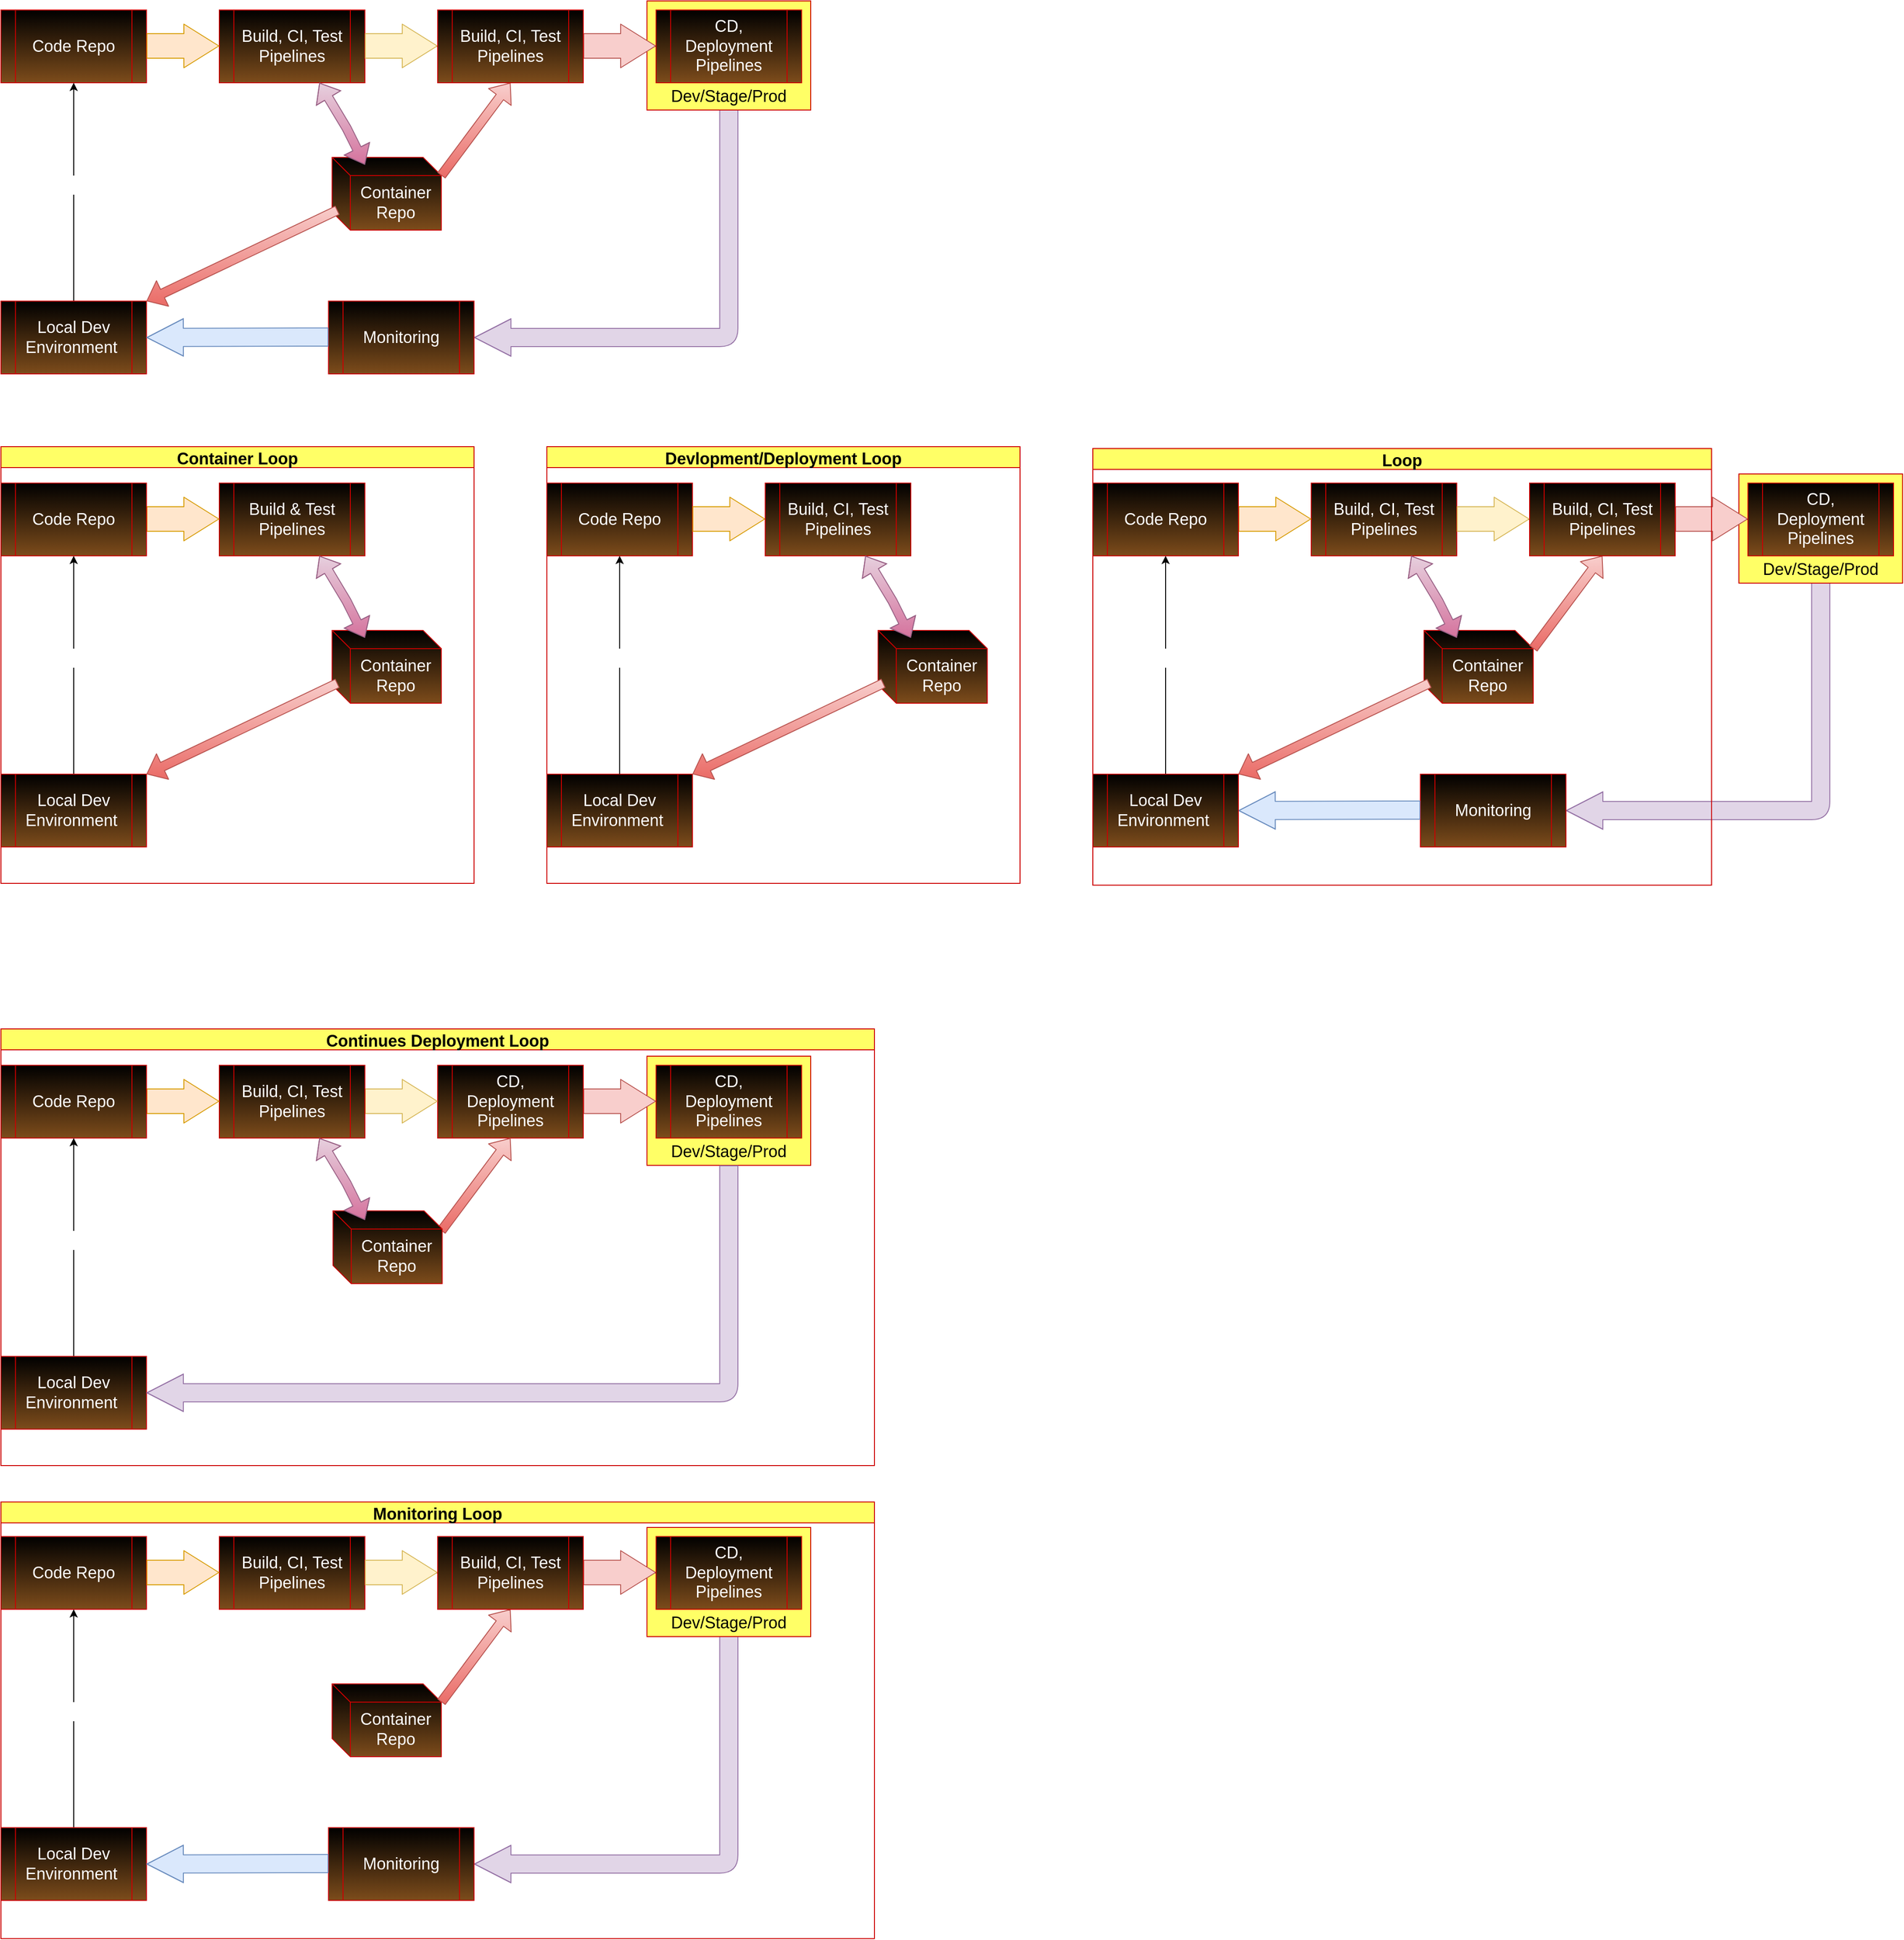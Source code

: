 <mxfile pages="3"><diagram id="qACHHjPHs9SBmnxA8DBG" name="Simple Flow"><mxGraphModel dx="1540" dy="1613" grid="1" gridSize="10" guides="1" tooltips="1" connect="1" arrows="1" fold="1" page="1" pageScale="1" pageWidth="850" pageHeight="1100" math="0" shadow="0"><root><mxCell id="0"/><mxCell id="1" parent="0"/><mxCell id="EIEj_qGRB1TsM18z06iz-42" value="" style="rounded=0;whiteSpace=wrap;html=1;fillStyle=cross-hatch;strokeColor=#CC0000;fontSize=18;fontColor=#000000;fillColor=#FFFF66;gradientColor=#FFFF66;labelPosition=center;verticalLabelPosition=bottom;align=center;verticalAlign=top;" parent="1" vertex="1"><mxGeometry x="710" y="1150" width="180" height="120" as="geometry"/></mxCell><mxCell id="qmbQGcQSRU-iaEsFVfbd-17" value="" style="shape=flexArrow;endArrow=classic;html=1;fontSize=18;fontColor=#FFFFFF;exitX=0.5;exitY=1;exitDx=0;exitDy=0;width=20;endSize=13;entryX=1;entryY=0.5;entryDx=0;entryDy=0;fillColor=#e1d5e7;strokeColor=#9673a6;" parent="1" source="qmbQGcQSRU-iaEsFVfbd-6" target="qmbQGcQSRU-iaEsFVfbd-3" edge="1"><mxGeometry width="50" height="50" relative="1" as="geometry"><mxPoint x="760" y="210" as="sourcePoint"/><mxPoint x="560" y="360" as="targetPoint"/><Array as="points"><mxPoint x="800" y="360"/></Array></mxGeometry></mxCell><mxCell id="qmbQGcQSRU-iaEsFVfbd-19" value="" style="rounded=0;whiteSpace=wrap;html=1;fillStyle=cross-hatch;strokeColor=#CC0000;fontSize=18;fontColor=#000000;fillColor=#FFFF66;gradientColor=#FFFF66;labelPosition=center;verticalLabelPosition=bottom;align=center;verticalAlign=top;" parent="1" vertex="1"><mxGeometry x="710" y="-10" width="180" height="120" as="geometry"/></mxCell><mxCell id="qmbQGcQSRU-iaEsFVfbd-1" value="Code Repo" style="shape=process;whiteSpace=wrap;html=1;backgroundOutline=1;fillStyle=cross-hatch;strokeColor=#CC0000;fontSize=18;fontColor=#FFFFFF;fillColor=#000000;gradientColor=#7D4C1B;" parent="1" vertex="1"><mxGeometry width="160" height="80" as="geometry"/></mxCell><mxCell id="qmbQGcQSRU-iaEsFVfbd-9" style="edgeStyle=none;html=1;fontSize=18;fontColor=#FFFFFF;" parent="1" source="qmbQGcQSRU-iaEsFVfbd-2" target="qmbQGcQSRU-iaEsFVfbd-1" edge="1"><mxGeometry relative="1" as="geometry"/></mxCell><mxCell id="qmbQGcQSRU-iaEsFVfbd-16" value="Code Push" style="edgeLabel;html=1;align=center;verticalAlign=middle;resizable=0;points=[];fontSize=18;fontColor=#FFFFFF;" parent="qmbQGcQSRU-iaEsFVfbd-9" vertex="1" connectable="0"><mxGeometry x="0.067" y="-1" relative="1" as="geometry"><mxPoint as="offset"/></mxGeometry></mxCell><mxCell id="qmbQGcQSRU-iaEsFVfbd-2" value="Local Dev Environment&amp;nbsp;" style="shape=process;whiteSpace=wrap;html=1;backgroundOutline=1;fillStyle=cross-hatch;strokeColor=#CC0000;fontSize=18;fontColor=#FFFFFF;fillColor=#000000;gradientColor=#7D4C1B;" parent="1" vertex="1"><mxGeometry y="320" width="160" height="80" as="geometry"/></mxCell><mxCell id="qmbQGcQSRU-iaEsFVfbd-3" value="Monitoring" style="shape=process;whiteSpace=wrap;html=1;backgroundOutline=1;fillStyle=cross-hatch;strokeColor=#CC0000;fontSize=18;fontColor=#FFFFFF;fillColor=#000000;gradientColor=#7D4C1B;" parent="1" vertex="1"><mxGeometry x="360" y="320" width="160" height="80" as="geometry"/></mxCell><mxCell id="EIEj_qGRB1TsM18z06iz-60" value="" style="edgeStyle=none;html=1;labelBackgroundColor=none;fontSize=18;fontColor=#000000;startArrow=block;startFill=0;endArrow=none;endFill=0;" parent="1" source="qmbQGcQSRU-iaEsFVfbd-4" target="EIEj_qGRB1TsM18z06iz-59" edge="1"><mxGeometry relative="1" as="geometry"/></mxCell><mxCell id="qmbQGcQSRU-iaEsFVfbd-4" value="Build, CI, Test Pipelines" style="shape=process;whiteSpace=wrap;html=1;backgroundOutline=1;fillStyle=cross-hatch;strokeColor=#CC0000;fontSize=18;fontColor=#FFFFFF;fillColor=#000000;gradientColor=#7D4C1B;" parent="1" vertex="1"><mxGeometry x="240" width="160" height="80" as="geometry"/></mxCell><mxCell id="EIEj_qGRB1TsM18z06iz-39" value="" style="edgeStyle=none;html=1;labelBackgroundColor=none;fontSize=18;fontColor=#000000;startArrow=block;startFill=0;endArrow=none;endFill=0;" parent="1" source="qmbQGcQSRU-iaEsFVfbd-5" target="EIEj_qGRB1TsM18z06iz-38" edge="1"><mxGeometry relative="1" as="geometry"/></mxCell><mxCell id="EIEj_qGRB1TsM18z06iz-58" value="" style="edgeStyle=none;html=1;labelBackgroundColor=none;fontSize=18;fontColor=#000000;startArrow=block;startFill=0;endArrow=none;endFill=0;" parent="1" source="qmbQGcQSRU-iaEsFVfbd-5" target="EIEj_qGRB1TsM18z06iz-57" edge="1"><mxGeometry relative="1" as="geometry"/></mxCell><mxCell id="qmbQGcQSRU-iaEsFVfbd-5" value="CD, Deployment&lt;br&gt;Pipelines" style="shape=process;whiteSpace=wrap;html=1;backgroundOutline=1;fillStyle=cross-hatch;strokeColor=#CC0000;fontSize=18;fontColor=#FFFFFF;fillColor=#000000;gradientColor=#7D4C1B;" parent="1" vertex="1"><mxGeometry x="480" width="160" height="80" as="geometry"/></mxCell><mxCell id="qmbQGcQSRU-iaEsFVfbd-6" value="Managed&lt;br&gt;Environments" style="shape=process;whiteSpace=wrap;html=1;backgroundOutline=1;fillStyle=cross-hatch;strokeColor=#CC0000;fontSize=18;fontColor=#FFFFFF;fillColor=#000000;gradientColor=#7D4C1B;" parent="1" vertex="1"><mxGeometry x="720" width="160" height="80" as="geometry"/></mxCell><mxCell id="qmbQGcQSRU-iaEsFVfbd-8" value="Container&lt;br&gt;Repo" style="shape=cube;whiteSpace=wrap;html=1;boundedLbl=1;backgroundOutline=1;darkOpacity=0.05;darkOpacity2=0.1;fillStyle=cross-hatch;strokeColor=#CC0000;fontSize=18;fontColor=#FFFFFF;fillColor=#000000;gradientColor=#7D4C1B;" parent="1" vertex="1"><mxGeometry x="364" y="162" width="120" height="80" as="geometry"/></mxCell><mxCell id="qmbQGcQSRU-iaEsFVfbd-10" value="" style="shape=flexArrow;endArrow=classic;html=1;fontSize=18;fontColor=#FFFFFF;width=27;endSize=12.47;fillColor=#ffe6cc;strokeColor=#d79b00;" parent="1" edge="1"><mxGeometry width="50" height="50" relative="1" as="geometry"><mxPoint x="160" y="39.5" as="sourcePoint"/><mxPoint x="240" y="39.5" as="targetPoint"/></mxGeometry></mxCell><mxCell id="qmbQGcQSRU-iaEsFVfbd-11" value="" style="shape=flexArrow;endArrow=classic;html=1;fontSize=18;fontColor=#FFFFFF;width=27;endSize=12.47;fillColor=#fff2cc;strokeColor=#d6b656;" parent="1" edge="1"><mxGeometry width="50" height="50" relative="1" as="geometry"><mxPoint x="400" y="39.5" as="sourcePoint"/><mxPoint x="480" y="39.5" as="targetPoint"/></mxGeometry></mxCell><mxCell id="qmbQGcQSRU-iaEsFVfbd-12" value="" style="shape=flexArrow;endArrow=classic;html=1;fontSize=18;fontColor=#FFFFFF;width=27;endSize=12.47;fillColor=#f8cecc;strokeColor=#b85450;" parent="1" edge="1"><mxGeometry width="50" height="50" relative="1" as="geometry"><mxPoint x="640" y="39.5" as="sourcePoint"/><mxPoint x="720" y="39.5" as="targetPoint"/></mxGeometry></mxCell><mxCell id="qmbQGcQSRU-iaEsFVfbd-13" value="" style="shape=flexArrow;endArrow=classic;startArrow=classic;html=1;fontSize=18;fontColor=#FFFFFF;labelBackgroundColor=none;fillColor=#e6d0de;strokeColor=#996185;gradientColor=#d5739d;" parent="1" edge="1"><mxGeometry width="100" height="100" relative="1" as="geometry"><mxPoint x="350" y="80" as="sourcePoint"/><mxPoint x="400" y="170" as="targetPoint"/><Array as="points"><mxPoint x="380" y="130"/></Array></mxGeometry></mxCell><mxCell id="qmbQGcQSRU-iaEsFVfbd-14" value="" style="shape=flexArrow;endArrow=none;startArrow=block;html=1;fontSize=18;fontColor=#FFFFFF;startFill=0;endFill=0;entryX=0;entryY=0;entryDx=120;entryDy=20;entryPerimeter=0;exitX=0.5;exitY=1;exitDx=0;exitDy=0;fillColor=#f8cecc;strokeColor=#b85450;gradientColor=#ea6b66;" parent="1" source="qmbQGcQSRU-iaEsFVfbd-5" target="qmbQGcQSRU-iaEsFVfbd-8" edge="1"><mxGeometry width="100" height="100" relative="1" as="geometry"><mxPoint x="560" y="130" as="sourcePoint"/><mxPoint x="610" y="220" as="targetPoint"/><Array as="points"/></mxGeometry></mxCell><mxCell id="qmbQGcQSRU-iaEsFVfbd-15" value="" style="shape=flexArrow;endArrow=none;startArrow=block;html=1;fontSize=18;fontColor=#FFFFFF;startFill=0;endFill=0;exitX=1;exitY=0;exitDx=0;exitDy=0;fillColor=#f8cecc;gradientColor=#ea6b66;strokeColor=#b85450;" parent="1" source="qmbQGcQSRU-iaEsFVfbd-2" edge="1"><mxGeometry width="100" height="100" relative="1" as="geometry"><mxPoint x="320" y="130" as="sourcePoint"/><mxPoint x="370" y="220" as="targetPoint"/><Array as="points"/></mxGeometry></mxCell><mxCell id="qmbQGcQSRU-iaEsFVfbd-18" value="" style="shape=flexArrow;endArrow=classic;html=1;fontSize=18;fontColor=#FFFFFF;width=20;endSize=13;fillColor=#dae8fc;strokeColor=#6c8ebf;" parent="1" edge="1"><mxGeometry width="50" height="50" relative="1" as="geometry"><mxPoint x="360" y="359.5" as="sourcePoint"/><mxPoint x="160" y="360" as="targetPoint"/><Array as="points"><mxPoint x="330" y="359.5"/></Array></mxGeometry></mxCell><mxCell id="qmbQGcQSRU-iaEsFVfbd-23" value="Dev/Stage/Prod" style="text;html=1;strokeColor=none;fillColor=none;align=center;verticalAlign=middle;whiteSpace=wrap;rounded=0;fillStyle=cross-hatch;fontSize=18;fontColor=#000000;" parent="1" vertex="1"><mxGeometry x="720" y="80" width="160" height="30" as="geometry"/></mxCell><mxCell id="EIEj_qGRB1TsM18z06iz-1" style="edgeStyle=none;html=1;fontSize=18;fontColor=#FFFFFF;" parent="1" source="EIEj_qGRB1TsM18z06iz-7" target="EIEj_qGRB1TsM18z06iz-8" edge="1"><mxGeometry relative="1" as="geometry"/></mxCell><mxCell id="EIEj_qGRB1TsM18z06iz-2" value="Code Push" style="edgeLabel;html=1;align=center;verticalAlign=middle;resizable=0;points=[];fontSize=18;fontColor=#FFFFFF;" parent="EIEj_qGRB1TsM18z06iz-1" vertex="1" connectable="0"><mxGeometry x="0.067" y="-1" relative="1" as="geometry"><mxPoint as="offset"/></mxGeometry></mxCell><mxCell id="EIEj_qGRB1TsM18z06iz-3" value="Build &amp;amp; Test Pipelines" style="shape=process;whiteSpace=wrap;html=1;backgroundOutline=1;fillStyle=cross-hatch;strokeColor=#CC0000;fontSize=18;fontColor=#FFFFFF;fillColor=#000000;gradientColor=#7D4C1B;" parent="1" vertex="1"><mxGeometry x="240" y="520" width="160" height="80" as="geometry"/></mxCell><mxCell id="EIEj_qGRB1TsM18z06iz-4" value="" style="shape=flexArrow;endArrow=classic;html=1;fontSize=18;fontColor=#FFFFFF;width=27;endSize=12.47;fillColor=#ffe6cc;strokeColor=#d79b00;" parent="1" edge="1"><mxGeometry width="50" height="50" relative="1" as="geometry"><mxPoint x="160" y="559.5" as="sourcePoint"/><mxPoint x="240" y="559.5" as="targetPoint"/></mxGeometry></mxCell><mxCell id="EIEj_qGRB1TsM18z06iz-7" value="Local Dev Environment&amp;nbsp;" style="shape=process;whiteSpace=wrap;html=1;backgroundOutline=1;fillStyle=cross-hatch;strokeColor=#CC0000;fontSize=18;fontColor=#FFFFFF;fillColor=#000000;gradientColor=#7D4C1B;" parent="1" vertex="1"><mxGeometry y="840" width="160" height="80" as="geometry"/></mxCell><mxCell id="EIEj_qGRB1TsM18z06iz-8" value="Code Repo" style="shape=process;whiteSpace=wrap;html=1;backgroundOutline=1;fillStyle=cross-hatch;strokeColor=#CC0000;fontSize=18;fontColor=#FFFFFF;fillColor=#000000;gradientColor=#7D4C1B;" parent="1" vertex="1"><mxGeometry y="520" width="160" height="80" as="geometry"/></mxCell><mxCell id="EIEj_qGRB1TsM18z06iz-9" value="Container&lt;br&gt;Repo" style="shape=cube;whiteSpace=wrap;html=1;boundedLbl=1;backgroundOutline=1;darkOpacity=0.05;darkOpacity2=0.1;fillStyle=cross-hatch;strokeColor=#CC0000;fontSize=18;fontColor=#FFFFFF;fillColor=#000000;gradientColor=#7D4C1B;" parent="1" vertex="1"><mxGeometry x="364" y="682" width="120" height="80" as="geometry"/></mxCell><mxCell id="EIEj_qGRB1TsM18z06iz-10" value="Container Loop" style="swimlane;fillStyle=cross-hatch;strokeColor=#CC0000;fontSize=18;fontColor=#000000;fillColor=#FFFF66;gradientColor=#FFFF66;" parent="1" vertex="1"><mxGeometry y="480" width="520" height="480" as="geometry"/></mxCell><mxCell id="EIEj_qGRB1TsM18z06iz-11" value="Local Dev Environment&amp;nbsp;" style="shape=process;whiteSpace=wrap;html=1;backgroundOutline=1;fillStyle=cross-hatch;strokeColor=#CC0000;fontSize=18;fontColor=#FFFFFF;fillColor=#000000;gradientColor=#7D4C1B;" parent="1" vertex="1"><mxGeometry x="600" y="840" width="160" height="80" as="geometry"/></mxCell><mxCell id="EIEj_qGRB1TsM18z06iz-12" value="Code Repo" style="shape=process;whiteSpace=wrap;html=1;backgroundOutline=1;fillStyle=cross-hatch;strokeColor=#CC0000;fontSize=18;fontColor=#FFFFFF;fillColor=#000000;gradientColor=#7D4C1B;" parent="1" vertex="1"><mxGeometry x="600" y="520" width="160" height="80" as="geometry"/></mxCell><mxCell id="EIEj_qGRB1TsM18z06iz-13" style="edgeStyle=none;html=1;fontSize=18;fontColor=#FFFFFF;" parent="1" source="EIEj_qGRB1TsM18z06iz-11" target="EIEj_qGRB1TsM18z06iz-12" edge="1"><mxGeometry relative="1" as="geometry"/></mxCell><mxCell id="EIEj_qGRB1TsM18z06iz-14" value="Code Push" style="edgeLabel;html=1;align=center;verticalAlign=middle;resizable=0;points=[];fontSize=18;fontColor=#FFFFFF;" parent="EIEj_qGRB1TsM18z06iz-13" vertex="1" connectable="0"><mxGeometry x="0.067" y="-1" relative="1" as="geometry"><mxPoint as="offset"/></mxGeometry></mxCell><mxCell id="EIEj_qGRB1TsM18z06iz-15" value="" style="shape=flexArrow;endArrow=classic;html=1;fontSize=18;fontColor=#FFFFFF;width=27;endSize=12.47;fillColor=#ffe6cc;strokeColor=#d79b00;" parent="1" edge="1"><mxGeometry width="50" height="50" relative="1" as="geometry"><mxPoint x="760" y="559.5" as="sourcePoint"/><mxPoint x="840" y="559.5" as="targetPoint"/></mxGeometry></mxCell><mxCell id="EIEj_qGRB1TsM18z06iz-16" value="Build, CI, Test Pipelines" style="shape=process;whiteSpace=wrap;html=1;backgroundOutline=1;fillStyle=cross-hatch;strokeColor=#CC0000;fontSize=18;fontColor=#FFFFFF;fillColor=#000000;gradientColor=#7D4C1B;" parent="1" vertex="1"><mxGeometry x="840" y="520" width="160" height="80" as="geometry"/></mxCell><mxCell id="EIEj_qGRB1TsM18z06iz-18" value="Container&lt;br&gt;Repo" style="shape=cube;whiteSpace=wrap;html=1;boundedLbl=1;backgroundOutline=1;darkOpacity=0.05;darkOpacity2=0.1;fillStyle=cross-hatch;strokeColor=#CC0000;fontSize=18;fontColor=#FFFFFF;fillColor=#000000;gradientColor=#7D4C1B;" parent="1" vertex="1"><mxGeometry x="964" y="682" width="120" height="80" as="geometry"/></mxCell><mxCell id="EIEj_qGRB1TsM18z06iz-22" value="Devlopment/Deployment Loop" style="swimlane;fillStyle=cross-hatch;strokeColor=#CC0000;fontSize=18;fontColor=#000000;fillColor=#FFFF66;gradientColor=#FFFF66;" parent="1" vertex="1"><mxGeometry x="600" y="480" width="520" height="480" as="geometry"/></mxCell><mxCell id="EIEj_qGRB1TsM18z06iz-86" value="" style="shape=flexArrow;endArrow=none;startArrow=block;html=1;fontSize=18;fontColor=#FFFFFF;startFill=0;endFill=0;exitX=1;exitY=0;exitDx=0;exitDy=0;fillColor=#f8cecc;gradientColor=#ea6b66;strokeColor=#b85450;" parent="EIEj_qGRB1TsM18z06iz-22" edge="1"><mxGeometry width="100" height="100" relative="1" as="geometry"><mxPoint x="160" y="360" as="sourcePoint"/><mxPoint x="370" y="260" as="targetPoint"/><Array as="points"/></mxGeometry></mxCell><mxCell id="EIEj_qGRB1TsM18z06iz-38" value="CD, Deployment&lt;br&gt;Pipelines" style="shape=process;whiteSpace=wrap;html=1;backgroundOutline=1;fillStyle=cross-hatch;strokeColor=#CC0000;fontSize=18;fontColor=#FFFFFF;fillColor=#000000;gradientColor=#7D4C1B;" parent="1" vertex="1"><mxGeometry x="720" width="160" height="80" as="geometry"/></mxCell><mxCell id="EIEj_qGRB1TsM18z06iz-43" value="" style="shape=flexArrow;endArrow=classic;html=1;fontSize=18;fontColor=#FFFFFF;width=27;endSize=12.47;fillColor=#f8cecc;strokeColor=#b85450;" parent="1" edge="1"><mxGeometry width="50" height="50" relative="1" as="geometry"><mxPoint x="640" y="1199.5" as="sourcePoint"/><mxPoint x="720" y="1199.5" as="targetPoint"/></mxGeometry></mxCell><mxCell id="EIEj_qGRB1TsM18z06iz-44" value="CD, Deployment&lt;br&gt;Pipelines" style="shape=process;whiteSpace=wrap;html=1;backgroundOutline=1;fillStyle=cross-hatch;strokeColor=#CC0000;fontSize=18;fontColor=#FFFFFF;fillColor=#000000;gradientColor=#7D4C1B;" parent="1" vertex="1"><mxGeometry x="480" y="1160" width="160" height="80" as="geometry"/></mxCell><mxCell id="EIEj_qGRB1TsM18z06iz-45" value="" style="shape=flexArrow;endArrow=classic;html=1;fontSize=18;fontColor=#FFFFFF;width=27;endSize=12.47;fillColor=#fff2cc;strokeColor=#d6b656;" parent="1" edge="1"><mxGeometry width="50" height="50" relative="1" as="geometry"><mxPoint x="400" y="1199.5" as="sourcePoint"/><mxPoint x="480" y="1199.5" as="targetPoint"/></mxGeometry></mxCell><mxCell id="EIEj_qGRB1TsM18z06iz-46" value="Build, CI, Test Pipelines" style="shape=process;whiteSpace=wrap;html=1;backgroundOutline=1;fillStyle=cross-hatch;strokeColor=#CC0000;fontSize=18;fontColor=#FFFFFF;fillColor=#000000;gradientColor=#7D4C1B;" parent="1" vertex="1"><mxGeometry x="240" y="1160" width="160" height="80" as="geometry"/></mxCell><mxCell id="EIEj_qGRB1TsM18z06iz-47" value="" style="shape=flexArrow;endArrow=classic;html=1;fontSize=18;fontColor=#FFFFFF;width=27;endSize=12.47;fillColor=#ffe6cc;strokeColor=#d79b00;" parent="1" edge="1"><mxGeometry width="50" height="50" relative="1" as="geometry"><mxPoint x="160" y="1199.5" as="sourcePoint"/><mxPoint x="240" y="1199.5" as="targetPoint"/></mxGeometry></mxCell><mxCell id="EIEj_qGRB1TsM18z06iz-48" value="Code Repo" style="shape=process;whiteSpace=wrap;html=1;backgroundOutline=1;fillStyle=cross-hatch;strokeColor=#CC0000;fontSize=18;fontColor=#FFFFFF;fillColor=#000000;gradientColor=#7D4C1B;" parent="1" vertex="1"><mxGeometry y="1160" width="160" height="80" as="geometry"/></mxCell><mxCell id="EIEj_qGRB1TsM18z06iz-49" style="edgeStyle=none;html=1;fontSize=18;fontColor=#FFFFFF;" parent="1" source="EIEj_qGRB1TsM18z06iz-51" target="EIEj_qGRB1TsM18z06iz-48" edge="1"><mxGeometry relative="1" as="geometry"/></mxCell><mxCell id="EIEj_qGRB1TsM18z06iz-50" value="Code Push" style="edgeLabel;html=1;align=center;verticalAlign=middle;resizable=0;points=[];fontSize=18;fontColor=#FFFFFF;" parent="EIEj_qGRB1TsM18z06iz-49" vertex="1" connectable="0"><mxGeometry x="0.067" y="-1" relative="1" as="geometry"><mxPoint as="offset"/></mxGeometry></mxCell><mxCell id="EIEj_qGRB1TsM18z06iz-51" value="Local Dev Environment&amp;nbsp;" style="shape=process;whiteSpace=wrap;html=1;backgroundOutline=1;fillStyle=cross-hatch;strokeColor=#CC0000;fontSize=18;fontColor=#FFFFFF;fillColor=#000000;gradientColor=#7D4C1B;" parent="1" vertex="1"><mxGeometry y="1480" width="160" height="80" as="geometry"/></mxCell><mxCell id="EIEj_qGRB1TsM18z06iz-53" value="" style="shape=flexArrow;endArrow=none;startArrow=block;html=1;fontSize=18;fontColor=#FFFFFF;startFill=0;endFill=0;entryX=0;entryY=0;entryDx=120;entryDy=20;entryPerimeter=0;exitX=0.5;exitY=1;exitDx=0;exitDy=0;fillColor=#f8cecc;strokeColor=#b85450;gradientColor=#ea6b66;" parent="1" source="EIEj_qGRB1TsM18z06iz-44" edge="1"><mxGeometry width="100" height="100" relative="1" as="geometry"><mxPoint x="560" y="1290" as="sourcePoint"/><mxPoint x="484" y="1342" as="targetPoint"/><Array as="points"/></mxGeometry></mxCell><mxCell id="EIEj_qGRB1TsM18z06iz-56" value="Container&lt;br&gt;Repo" style="shape=cube;whiteSpace=wrap;html=1;boundedLbl=1;backgroundOutline=1;darkOpacity=0.05;darkOpacity2=0.1;fillStyle=cross-hatch;strokeColor=#CC0000;fontSize=18;fontColor=#FFFFFF;fillColor=#000000;gradientColor=#7D4C1B;" parent="1" vertex="1"><mxGeometry x="365" y="1320" width="120" height="80" as="geometry"/></mxCell><mxCell id="EIEj_qGRB1TsM18z06iz-5" value="" style="shape=flexArrow;endArrow=classic;startArrow=classic;html=1;fontSize=18;fontColor=#FFFFFF;labelBackgroundColor=none;fillColor=#e6d0de;strokeColor=#996185;gradientColor=#d5739d;" parent="1" edge="1"><mxGeometry width="100" height="100" relative="1" as="geometry"><mxPoint x="350" y="600" as="sourcePoint"/><mxPoint x="400" y="690" as="targetPoint"/><Array as="points"><mxPoint x="380" y="650"/></Array></mxGeometry></mxCell><mxCell id="EIEj_qGRB1TsM18z06iz-17" value="" style="shape=flexArrow;endArrow=classic;startArrow=classic;html=1;fontSize=18;fontColor=#FFFFFF;labelBackgroundColor=none;fillColor=#e6d0de;strokeColor=#996185;gradientColor=#d5739d;" parent="1" edge="1"><mxGeometry width="100" height="100" relative="1" as="geometry"><mxPoint x="950" y="600" as="sourcePoint"/><mxPoint x="1000" y="690" as="targetPoint"/><Array as="points"><mxPoint x="980" y="650"/></Array></mxGeometry></mxCell><mxCell id="EIEj_qGRB1TsM18z06iz-52" value="" style="shape=flexArrow;endArrow=classic;startArrow=classic;html=1;fontSize=18;fontColor=#FFFFFF;labelBackgroundColor=none;fillColor=#e6d0de;strokeColor=#996185;gradientColor=#d5739d;" parent="1" edge="1"><mxGeometry width="100" height="100" relative="1" as="geometry"><mxPoint x="350" y="1240" as="sourcePoint"/><mxPoint x="400" y="1330" as="targetPoint"/><Array as="points"><mxPoint x="380" y="1290"/></Array></mxGeometry></mxCell><mxCell id="EIEj_qGRB1TsM18z06iz-57" value="CD, Deployment&lt;br&gt;Pipelines" style="shape=process;whiteSpace=wrap;html=1;backgroundOutline=1;fillStyle=cross-hatch;strokeColor=#CC0000;fontSize=18;fontColor=#FFFFFF;fillColor=#000000;gradientColor=#7D4C1B;" parent="1" vertex="1"><mxGeometry x="720" width="160" height="80" as="geometry"/></mxCell><mxCell id="EIEj_qGRB1TsM18z06iz-59" value="Build, CI, Test Pipelines" style="shape=process;whiteSpace=wrap;html=1;backgroundOutline=1;fillStyle=cross-hatch;strokeColor=#CC0000;fontSize=18;fontColor=#FFFFFF;fillColor=#000000;gradientColor=#7D4C1B;" parent="1" vertex="1"><mxGeometry x="480" width="160" height="80" as="geometry"/></mxCell><mxCell id="EIEj_qGRB1TsM18z06iz-6" value="" style="shape=flexArrow;endArrow=none;startArrow=block;html=1;fontSize=18;fontColor=#FFFFFF;startFill=0;endFill=0;exitX=1;exitY=0;exitDx=0;exitDy=0;fillColor=#f8cecc;gradientColor=#ea6b66;strokeColor=#b85450;" parent="1" source="EIEj_qGRB1TsM18z06iz-7" edge="1"><mxGeometry width="100" height="100" relative="1" as="geometry"><mxPoint x="320" y="650" as="sourcePoint"/><mxPoint x="370" y="740" as="targetPoint"/><Array as="points"/></mxGeometry></mxCell><mxCell id="EIEj_qGRB1TsM18z06iz-87" value="" style="shape=flexArrow;endArrow=classic;html=1;fontSize=18;fontColor=#FFFFFF;exitX=0.5;exitY=1;exitDx=0;exitDy=0;width=20;endSize=13;entryX=1;entryY=0.5;entryDx=0;entryDy=0;fillColor=#e1d5e7;strokeColor=#9673a6;" parent="1" source="EIEj_qGRB1TsM18z06iz-97" target="EIEj_qGRB1TsM18z06iz-91" edge="1"><mxGeometry width="50" height="50" relative="1" as="geometry"><mxPoint x="1960" y="730" as="sourcePoint"/><mxPoint x="1760" y="880" as="targetPoint"/><Array as="points"><mxPoint x="2000" y="880"/></Array></mxGeometry></mxCell><mxCell id="EIEj_qGRB1TsM18z06iz-88" value="" style="rounded=0;whiteSpace=wrap;html=1;fillStyle=cross-hatch;strokeColor=#CC0000;fontSize=18;fontColor=#000000;fillColor=#FFFF66;gradientColor=#FFFF66;labelPosition=center;verticalLabelPosition=bottom;align=center;verticalAlign=top;" parent="1" vertex="1"><mxGeometry x="1910" y="510" width="180" height="120" as="geometry"/></mxCell><mxCell id="EIEj_qGRB1TsM18z06iz-89" style="edgeStyle=none;html=1;fontSize=18;fontColor=#FFFFFF;" parent="1" source="EIEj_qGRB1TsM18z06iz-110" target="EIEj_qGRB1TsM18z06iz-111" edge="1"><mxGeometry relative="1" as="geometry"/></mxCell><mxCell id="EIEj_qGRB1TsM18z06iz-90" value="Code Push" style="edgeLabel;html=1;align=center;verticalAlign=middle;resizable=0;points=[];fontSize=18;fontColor=#FFFFFF;" parent="EIEj_qGRB1TsM18z06iz-89" vertex="1" connectable="0"><mxGeometry x="0.067" y="-1" relative="1" as="geometry"><mxPoint as="offset"/></mxGeometry></mxCell><mxCell id="EIEj_qGRB1TsM18z06iz-91" value="Monitoring" style="shape=process;whiteSpace=wrap;html=1;backgroundOutline=1;fillStyle=cross-hatch;strokeColor=#CC0000;fontSize=18;fontColor=#FFFFFF;fillColor=#000000;gradientColor=#7D4C1B;" parent="1" vertex="1"><mxGeometry x="1560" y="840" width="160" height="80" as="geometry"/></mxCell><mxCell id="EIEj_qGRB1TsM18z06iz-92" value="" style="edgeStyle=none;html=1;labelBackgroundColor=none;fontSize=18;fontColor=#000000;startArrow=block;startFill=0;endArrow=none;endFill=0;" parent="1" source="EIEj_qGRB1TsM18z06iz-93" target="EIEj_qGRB1TsM18z06iz-109" edge="1"><mxGeometry relative="1" as="geometry"/></mxCell><mxCell id="EIEj_qGRB1TsM18z06iz-93" value="Build, CI, Test Pipelines" style="shape=process;whiteSpace=wrap;html=1;backgroundOutline=1;fillStyle=cross-hatch;strokeColor=#CC0000;fontSize=18;fontColor=#FFFFFF;fillColor=#000000;gradientColor=#7D4C1B;" parent="1" vertex="1"><mxGeometry x="1440" y="520" width="160" height="80" as="geometry"/></mxCell><mxCell id="EIEj_qGRB1TsM18z06iz-94" value="" style="edgeStyle=none;html=1;labelBackgroundColor=none;fontSize=18;fontColor=#000000;startArrow=block;startFill=0;endArrow=none;endFill=0;" parent="1" source="EIEj_qGRB1TsM18z06iz-96" target="EIEj_qGRB1TsM18z06iz-107" edge="1"><mxGeometry relative="1" as="geometry"/></mxCell><mxCell id="EIEj_qGRB1TsM18z06iz-95" value="" style="edgeStyle=none;html=1;labelBackgroundColor=none;fontSize=18;fontColor=#000000;startArrow=block;startFill=0;endArrow=none;endFill=0;" parent="1" source="EIEj_qGRB1TsM18z06iz-96" target="EIEj_qGRB1TsM18z06iz-108" edge="1"><mxGeometry relative="1" as="geometry"/></mxCell><mxCell id="EIEj_qGRB1TsM18z06iz-96" value="CD, Deployment&lt;br&gt;Pipelines" style="shape=process;whiteSpace=wrap;html=1;backgroundOutline=1;fillStyle=cross-hatch;strokeColor=#CC0000;fontSize=18;fontColor=#FFFFFF;fillColor=#000000;gradientColor=#7D4C1B;" parent="1" vertex="1"><mxGeometry x="1680" y="520" width="160" height="80" as="geometry"/></mxCell><mxCell id="EIEj_qGRB1TsM18z06iz-97" value="Managed&lt;br&gt;Environments" style="shape=process;whiteSpace=wrap;html=1;backgroundOutline=1;fillStyle=cross-hatch;strokeColor=#CC0000;fontSize=18;fontColor=#FFFFFF;fillColor=#000000;gradientColor=#7D4C1B;" parent="1" vertex="1"><mxGeometry x="1920" y="520" width="160" height="80" as="geometry"/></mxCell><mxCell id="EIEj_qGRB1TsM18z06iz-98" value="Container&lt;br&gt;Repo" style="shape=cube;whiteSpace=wrap;html=1;boundedLbl=1;backgroundOutline=1;darkOpacity=0.05;darkOpacity2=0.1;fillStyle=cross-hatch;strokeColor=#CC0000;fontSize=18;fontColor=#FFFFFF;fillColor=#000000;gradientColor=#7D4C1B;" parent="1" vertex="1"><mxGeometry x="1564" y="682" width="120" height="80" as="geometry"/></mxCell><mxCell id="EIEj_qGRB1TsM18z06iz-99" value="" style="shape=flexArrow;endArrow=classic;html=1;fontSize=18;fontColor=#FFFFFF;width=27;endSize=12.47;fillColor=#ffe6cc;strokeColor=#d79b00;" parent="1" edge="1"><mxGeometry width="50" height="50" relative="1" as="geometry"><mxPoint x="1360" y="559.5" as="sourcePoint"/><mxPoint x="1440" y="559.5" as="targetPoint"/></mxGeometry></mxCell><mxCell id="EIEj_qGRB1TsM18z06iz-100" value="" style="shape=flexArrow;endArrow=classic;html=1;fontSize=18;fontColor=#FFFFFF;width=27;endSize=12.47;fillColor=#fff2cc;strokeColor=#d6b656;" parent="1" edge="1"><mxGeometry width="50" height="50" relative="1" as="geometry"><mxPoint x="1600" y="559.5" as="sourcePoint"/><mxPoint x="1680" y="559.5" as="targetPoint"/></mxGeometry></mxCell><mxCell id="EIEj_qGRB1TsM18z06iz-101" value="" style="shape=flexArrow;endArrow=classic;html=1;fontSize=18;fontColor=#FFFFFF;width=27;endSize=12.47;fillColor=#f8cecc;strokeColor=#b85450;" parent="1" edge="1"><mxGeometry width="50" height="50" relative="1" as="geometry"><mxPoint x="1840" y="559.5" as="sourcePoint"/><mxPoint x="1920" y="559.5" as="targetPoint"/></mxGeometry></mxCell><mxCell id="EIEj_qGRB1TsM18z06iz-102" value="" style="shape=flexArrow;endArrow=classic;startArrow=classic;html=1;fontSize=18;fontColor=#FFFFFF;labelBackgroundColor=none;fillColor=#e6d0de;strokeColor=#996185;gradientColor=#d5739d;" parent="1" edge="1"><mxGeometry width="100" height="100" relative="1" as="geometry"><mxPoint x="1550" y="600" as="sourcePoint"/><mxPoint x="1600" y="690" as="targetPoint"/><Array as="points"><mxPoint x="1580" y="650"/></Array></mxGeometry></mxCell><mxCell id="EIEj_qGRB1TsM18z06iz-103" value="" style="shape=flexArrow;endArrow=none;startArrow=block;html=1;fontSize=18;fontColor=#FFFFFF;startFill=0;endFill=0;entryX=0;entryY=0;entryDx=120;entryDy=20;entryPerimeter=0;exitX=0.5;exitY=1;exitDx=0;exitDy=0;fillColor=#f8cecc;strokeColor=#b85450;gradientColor=#ea6b66;" parent="1" source="EIEj_qGRB1TsM18z06iz-96" target="EIEj_qGRB1TsM18z06iz-98" edge="1"><mxGeometry width="100" height="100" relative="1" as="geometry"><mxPoint x="1760" y="650" as="sourcePoint"/><mxPoint x="1810" y="740" as="targetPoint"/><Array as="points"/></mxGeometry></mxCell><mxCell id="EIEj_qGRB1TsM18z06iz-104" value="" style="shape=flexArrow;endArrow=none;startArrow=block;html=1;fontSize=18;fontColor=#FFFFFF;startFill=0;endFill=0;exitX=1;exitY=0;exitDx=0;exitDy=0;fillColor=#f8cecc;gradientColor=#ea6b66;strokeColor=#b85450;" parent="1" source="EIEj_qGRB1TsM18z06iz-110" edge="1"><mxGeometry width="100" height="100" relative="1" as="geometry"><mxPoint x="1520" y="650" as="sourcePoint"/><mxPoint x="1570" y="740" as="targetPoint"/><Array as="points"/></mxGeometry></mxCell><mxCell id="EIEj_qGRB1TsM18z06iz-105" value="" style="shape=flexArrow;endArrow=classic;html=1;fontSize=18;fontColor=#FFFFFF;width=20;endSize=13;fillColor=#dae8fc;strokeColor=#6c8ebf;" parent="1" edge="1"><mxGeometry width="50" height="50" relative="1" as="geometry"><mxPoint x="1560" y="879.5" as="sourcePoint"/><mxPoint x="1360" y="880" as="targetPoint"/><Array as="points"><mxPoint x="1530" y="879.5"/></Array></mxGeometry></mxCell><mxCell id="EIEj_qGRB1TsM18z06iz-106" value="Dev/Stage/Prod" style="text;html=1;strokeColor=none;fillColor=none;align=center;verticalAlign=middle;whiteSpace=wrap;rounded=0;fillStyle=cross-hatch;fontSize=18;fontColor=#000000;" parent="1" vertex="1"><mxGeometry x="1920" y="600" width="160" height="30" as="geometry"/></mxCell><mxCell id="EIEj_qGRB1TsM18z06iz-107" value="CD, Deployment&lt;br&gt;Pipelines" style="shape=process;whiteSpace=wrap;html=1;backgroundOutline=1;fillStyle=cross-hatch;strokeColor=#CC0000;fontSize=18;fontColor=#FFFFFF;fillColor=#000000;gradientColor=#7D4C1B;" parent="1" vertex="1"><mxGeometry x="1920" y="520" width="160" height="80" as="geometry"/></mxCell><mxCell id="EIEj_qGRB1TsM18z06iz-108" value="CD, Deployment&lt;br&gt;Pipelines" style="shape=process;whiteSpace=wrap;html=1;backgroundOutline=1;fillStyle=cross-hatch;strokeColor=#CC0000;fontSize=18;fontColor=#FFFFFF;fillColor=#000000;gradientColor=#7D4C1B;" parent="1" vertex="1"><mxGeometry x="1920" y="520" width="160" height="80" as="geometry"/></mxCell><mxCell id="EIEj_qGRB1TsM18z06iz-109" value="Build, CI, Test Pipelines" style="shape=process;whiteSpace=wrap;html=1;backgroundOutline=1;fillStyle=cross-hatch;strokeColor=#CC0000;fontSize=18;fontColor=#FFFFFF;fillColor=#000000;gradientColor=#7D4C1B;" parent="1" vertex="1"><mxGeometry x="1680" y="520" width="160" height="80" as="geometry"/></mxCell><mxCell id="EIEj_qGRB1TsM18z06iz-110" value="Local Dev Environment&amp;nbsp;" style="shape=process;whiteSpace=wrap;html=1;backgroundOutline=1;fillStyle=cross-hatch;strokeColor=#CC0000;fontSize=18;fontColor=#FFFFFF;fillColor=#000000;gradientColor=#7D4C1B;" parent="1" vertex="1"><mxGeometry x="1200" y="840" width="160" height="80" as="geometry"/></mxCell><mxCell id="EIEj_qGRB1TsM18z06iz-111" value="Code Repo" style="shape=process;whiteSpace=wrap;html=1;backgroundOutline=1;fillStyle=cross-hatch;strokeColor=#CC0000;fontSize=18;fontColor=#FFFFFF;fillColor=#000000;gradientColor=#7D4C1B;" parent="1" vertex="1"><mxGeometry x="1200" y="520" width="160" height="80" as="geometry"/></mxCell><mxCell id="EIEj_qGRB1TsM18z06iz-112" value="Loop" style="swimlane;fillStyle=cross-hatch;strokeColor=#CC0000;fontSize=18;fontColor=#000000;fillColor=#FFFF66;gradientColor=#FFFF66;" parent="1" vertex="1"><mxGeometry x="1200" y="482" width="680" height="480" as="geometry"/></mxCell><mxCell id="EIEj_qGRB1TsM18z06iz-116" value="" style="shape=flexArrow;endArrow=classic;html=1;fontSize=18;fontColor=#FFFFFF;exitX=0.5;exitY=1;exitDx=0;exitDy=0;width=20;endSize=13;entryX=1;entryY=0.5;entryDx=0;entryDy=0;fillColor=#e1d5e7;strokeColor=#9673a6;" parent="1" source="EIEj_qGRB1TsM18z06iz-128" target="EIEj_qGRB1TsM18z06iz-122" edge="1"><mxGeometry width="50" height="50" relative="1" as="geometry"><mxPoint x="760" y="1888" as="sourcePoint"/><mxPoint x="560" y="2038" as="targetPoint"/><Array as="points"><mxPoint x="800" y="2038"/></Array></mxGeometry></mxCell><mxCell id="EIEj_qGRB1TsM18z06iz-117" value="" style="rounded=0;whiteSpace=wrap;html=1;fillStyle=cross-hatch;strokeColor=#CC0000;fontSize=18;fontColor=#000000;fillColor=#FFFF66;gradientColor=#FFFF66;labelPosition=center;verticalLabelPosition=bottom;align=center;verticalAlign=top;" parent="1" vertex="1"><mxGeometry x="710" y="1668" width="180" height="120" as="geometry"/></mxCell><mxCell id="EIEj_qGRB1TsM18z06iz-118" value="Code Repo" style="shape=process;whiteSpace=wrap;html=1;backgroundOutline=1;fillStyle=cross-hatch;strokeColor=#CC0000;fontSize=18;fontColor=#FFFFFF;fillColor=#000000;gradientColor=#7D4C1B;" parent="1" vertex="1"><mxGeometry y="1678" width="160" height="80" as="geometry"/></mxCell><mxCell id="EIEj_qGRB1TsM18z06iz-119" style="edgeStyle=none;html=1;fontSize=18;fontColor=#FFFFFF;" parent="1" source="EIEj_qGRB1TsM18z06iz-121" target="EIEj_qGRB1TsM18z06iz-118" edge="1"><mxGeometry relative="1" as="geometry"/></mxCell><mxCell id="EIEj_qGRB1TsM18z06iz-120" value="Code Push" style="edgeLabel;html=1;align=center;verticalAlign=middle;resizable=0;points=[];fontSize=18;fontColor=#FFFFFF;" parent="EIEj_qGRB1TsM18z06iz-119" vertex="1" connectable="0"><mxGeometry x="0.067" y="-1" relative="1" as="geometry"><mxPoint as="offset"/></mxGeometry></mxCell><mxCell id="EIEj_qGRB1TsM18z06iz-121" value="Local Dev Environment&amp;nbsp;" style="shape=process;whiteSpace=wrap;html=1;backgroundOutline=1;fillStyle=cross-hatch;strokeColor=#CC0000;fontSize=18;fontColor=#FFFFFF;fillColor=#000000;gradientColor=#7D4C1B;" parent="1" vertex="1"><mxGeometry y="1998" width="160" height="80" as="geometry"/></mxCell><mxCell id="EIEj_qGRB1TsM18z06iz-122" value="Monitoring" style="shape=process;whiteSpace=wrap;html=1;backgroundOutline=1;fillStyle=cross-hatch;strokeColor=#CC0000;fontSize=18;fontColor=#FFFFFF;fillColor=#000000;gradientColor=#7D4C1B;" parent="1" vertex="1"><mxGeometry x="360" y="1998" width="160" height="80" as="geometry"/></mxCell><mxCell id="EIEj_qGRB1TsM18z06iz-123" value="" style="edgeStyle=none;html=1;labelBackgroundColor=none;fontSize=18;fontColor=#000000;startArrow=block;startFill=0;endArrow=none;endFill=0;" parent="1" source="EIEj_qGRB1TsM18z06iz-124" target="EIEj_qGRB1TsM18z06iz-140" edge="1"><mxGeometry relative="1" as="geometry"/></mxCell><mxCell id="EIEj_qGRB1TsM18z06iz-124" value="Build, CI, Test Pipelines" style="shape=process;whiteSpace=wrap;html=1;backgroundOutline=1;fillStyle=cross-hatch;strokeColor=#CC0000;fontSize=18;fontColor=#FFFFFF;fillColor=#000000;gradientColor=#7D4C1B;" parent="1" vertex="1"><mxGeometry x="240" y="1678" width="160" height="80" as="geometry"/></mxCell><mxCell id="EIEj_qGRB1TsM18z06iz-125" value="" style="edgeStyle=none;html=1;labelBackgroundColor=none;fontSize=18;fontColor=#000000;startArrow=block;startFill=0;endArrow=none;endFill=0;" parent="1" source="EIEj_qGRB1TsM18z06iz-127" target="EIEj_qGRB1TsM18z06iz-138" edge="1"><mxGeometry relative="1" as="geometry"/></mxCell><mxCell id="EIEj_qGRB1TsM18z06iz-126" value="" style="edgeStyle=none;html=1;labelBackgroundColor=none;fontSize=18;fontColor=#000000;startArrow=block;startFill=0;endArrow=none;endFill=0;" parent="1" source="EIEj_qGRB1TsM18z06iz-127" target="EIEj_qGRB1TsM18z06iz-139" edge="1"><mxGeometry relative="1" as="geometry"/></mxCell><mxCell id="EIEj_qGRB1TsM18z06iz-127" value="CD, Deployment&lt;br&gt;Pipelines" style="shape=process;whiteSpace=wrap;html=1;backgroundOutline=1;fillStyle=cross-hatch;strokeColor=#CC0000;fontSize=18;fontColor=#FFFFFF;fillColor=#000000;gradientColor=#7D4C1B;" parent="1" vertex="1"><mxGeometry x="480" y="1678" width="160" height="80" as="geometry"/></mxCell><mxCell id="EIEj_qGRB1TsM18z06iz-128" value="Managed&lt;br&gt;Environments" style="shape=process;whiteSpace=wrap;html=1;backgroundOutline=1;fillStyle=cross-hatch;strokeColor=#CC0000;fontSize=18;fontColor=#FFFFFF;fillColor=#000000;gradientColor=#7D4C1B;" parent="1" vertex="1"><mxGeometry x="720" y="1678" width="160" height="80" as="geometry"/></mxCell><mxCell id="EIEj_qGRB1TsM18z06iz-129" value="Container&lt;br&gt;Repo" style="shape=cube;whiteSpace=wrap;html=1;boundedLbl=1;backgroundOutline=1;darkOpacity=0.05;darkOpacity2=0.1;fillStyle=cross-hatch;strokeColor=#CC0000;fontSize=18;fontColor=#FFFFFF;fillColor=#000000;gradientColor=#7D4C1B;" parent="1" vertex="1"><mxGeometry x="364" y="1840" width="120" height="80" as="geometry"/></mxCell><mxCell id="EIEj_qGRB1TsM18z06iz-130" value="" style="shape=flexArrow;endArrow=classic;html=1;fontSize=18;fontColor=#FFFFFF;width=27;endSize=12.47;fillColor=#ffe6cc;strokeColor=#d79b00;" parent="1" edge="1"><mxGeometry width="50" height="50" relative="1" as="geometry"><mxPoint x="160" y="1717.5" as="sourcePoint"/><mxPoint x="240" y="1717.5" as="targetPoint"/></mxGeometry></mxCell><mxCell id="EIEj_qGRB1TsM18z06iz-131" value="" style="shape=flexArrow;endArrow=classic;html=1;fontSize=18;fontColor=#FFFFFF;width=27;endSize=12.47;fillColor=#fff2cc;strokeColor=#d6b656;" parent="1" edge="1"><mxGeometry width="50" height="50" relative="1" as="geometry"><mxPoint x="400" y="1717.5" as="sourcePoint"/><mxPoint x="480" y="1717.5" as="targetPoint"/></mxGeometry></mxCell><mxCell id="EIEj_qGRB1TsM18z06iz-132" value="" style="shape=flexArrow;endArrow=classic;html=1;fontSize=18;fontColor=#FFFFFF;width=27;endSize=12.47;fillColor=#f8cecc;strokeColor=#b85450;" parent="1" edge="1"><mxGeometry width="50" height="50" relative="1" as="geometry"><mxPoint x="640" y="1717.5" as="sourcePoint"/><mxPoint x="720" y="1717.5" as="targetPoint"/></mxGeometry></mxCell><mxCell id="EIEj_qGRB1TsM18z06iz-134" value="" style="shape=flexArrow;endArrow=none;startArrow=block;html=1;fontSize=18;fontColor=#FFFFFF;startFill=0;endFill=0;entryX=0;entryY=0;entryDx=120;entryDy=20;entryPerimeter=0;exitX=0.5;exitY=1;exitDx=0;exitDy=0;fillColor=#f8cecc;strokeColor=#b85450;gradientColor=#ea6b66;" parent="1" source="EIEj_qGRB1TsM18z06iz-127" target="EIEj_qGRB1TsM18z06iz-129" edge="1"><mxGeometry width="100" height="100" relative="1" as="geometry"><mxPoint x="560" y="1808" as="sourcePoint"/><mxPoint x="610" y="1898" as="targetPoint"/><Array as="points"/></mxGeometry></mxCell><mxCell id="EIEj_qGRB1TsM18z06iz-136" value="" style="shape=flexArrow;endArrow=classic;html=1;fontSize=18;fontColor=#FFFFFF;width=20;endSize=13;fillColor=#dae8fc;strokeColor=#6c8ebf;" parent="1" edge="1"><mxGeometry width="50" height="50" relative="1" as="geometry"><mxPoint x="360" y="2037.5" as="sourcePoint"/><mxPoint x="160" y="2038" as="targetPoint"/><Array as="points"><mxPoint x="330" y="2037.5"/></Array></mxGeometry></mxCell><mxCell id="EIEj_qGRB1TsM18z06iz-137" value="Dev/Stage/Prod" style="text;html=1;strokeColor=none;fillColor=none;align=center;verticalAlign=middle;whiteSpace=wrap;rounded=0;fillStyle=cross-hatch;fontSize=18;fontColor=#000000;" parent="1" vertex="1"><mxGeometry x="720" y="1758" width="160" height="30" as="geometry"/></mxCell><mxCell id="EIEj_qGRB1TsM18z06iz-138" value="CD, Deployment&lt;br&gt;Pipelines" style="shape=process;whiteSpace=wrap;html=1;backgroundOutline=1;fillStyle=cross-hatch;strokeColor=#CC0000;fontSize=18;fontColor=#FFFFFF;fillColor=#000000;gradientColor=#7D4C1B;" parent="1" vertex="1"><mxGeometry x="720" y="1678" width="160" height="80" as="geometry"/></mxCell><mxCell id="EIEj_qGRB1TsM18z06iz-139" value="CD, Deployment&lt;br&gt;Pipelines" style="shape=process;whiteSpace=wrap;html=1;backgroundOutline=1;fillStyle=cross-hatch;strokeColor=#CC0000;fontSize=18;fontColor=#FFFFFF;fillColor=#000000;gradientColor=#7D4C1B;" parent="1" vertex="1"><mxGeometry x="720" y="1678" width="160" height="80" as="geometry"/></mxCell><mxCell id="EIEj_qGRB1TsM18z06iz-140" value="Build, CI, Test Pipelines" style="shape=process;whiteSpace=wrap;html=1;backgroundOutline=1;fillStyle=cross-hatch;strokeColor=#CC0000;fontSize=18;fontColor=#FFFFFF;fillColor=#000000;gradientColor=#7D4C1B;" parent="1" vertex="1"><mxGeometry x="480" y="1678" width="160" height="80" as="geometry"/></mxCell><mxCell id="EIEj_qGRB1TsM18z06iz-141" value="Continues Deployment Loop" style="swimlane;fillStyle=cross-hatch;strokeColor=#CC0000;fontSize=18;fontColor=#000000;fillColor=#FFFF66;gradientColor=#FFFF66;" parent="1" vertex="1"><mxGeometry y="1120" width="960" height="480" as="geometry"/></mxCell><mxCell id="EIEj_qGRB1TsM18z06iz-142" value="Monitoring Loop" style="swimlane;fillStyle=cross-hatch;strokeColor=#CC0000;fontSize=18;fontColor=#000000;fillColor=#FFFF66;gradientColor=#FFFF66;" parent="1" vertex="1"><mxGeometry y="1640" width="960" height="480" as="geometry"/></mxCell><mxCell id="EIEj_qGRB1TsM18z06iz-40" value="CD, Deployment&lt;br&gt;Pipelines" style="shape=process;whiteSpace=wrap;html=1;backgroundOutline=1;fillStyle=cross-hatch;strokeColor=#CC0000;fontSize=18;fontColor=#FFFFFF;fillColor=#000000;gradientColor=#7D4C1B;" parent="1" vertex="1"><mxGeometry x="720" y="1160" width="160" height="80" as="geometry"/></mxCell><mxCell id="EIEj_qGRB1TsM18z06iz-41" value="Dev/Stage/Prod" style="text;html=1;strokeColor=none;fillColor=none;align=center;verticalAlign=middle;whiteSpace=wrap;rounded=0;fillStyle=cross-hatch;fontSize=18;fontColor=#000000;" parent="1" vertex="1"><mxGeometry x="720" y="1240" width="160" height="30" as="geometry"/></mxCell><mxCell id="XDqb-YMJqvPUT4BHvIR7-1" value="" style="shape=flexArrow;endArrow=classic;html=1;fontSize=18;fontColor=#FFFFFF;width=20;endSize=13;entryX=1;entryY=0.5;entryDx=0;entryDy=0;fillColor=#e1d5e7;strokeColor=#9673a6;exitX=0.5;exitY=1;exitDx=0;exitDy=0;" parent="1" source="EIEj_qGRB1TsM18z06iz-41" target="EIEj_qGRB1TsM18z06iz-51" edge="1"><mxGeometry width="50" height="50" relative="1" as="geometry"><mxPoint x="800" y="1280" as="sourcePoint"/><mxPoint x="520" y="1520" as="targetPoint"/><Array as="points"><mxPoint x="800" y="1520"/></Array></mxGeometry></mxCell></root></mxGraphModel></diagram><diagram id="kkcWcYykUwOc4ioLxgi5" name="Normalized Flows"><mxGraphModel dx="1789" dy="513" grid="1" gridSize="10" guides="1" tooltips="1" connect="1" arrows="1" fold="1" page="1" pageScale="1" pageWidth="850" pageHeight="1100" math="0" shadow="0"><root><mxCell id="0"/><mxCell id="1" parent="0"/><mxCell id="20ZOxU10nYsBUK2U5cLb-24" value="" style="endArrow=classic;html=1;rounded=0;exitX=0.25;exitY=1;exitDx=0;exitDy=0;" parent="1" edge="1"><mxGeometry width="50" height="50" relative="1" as="geometry"><mxPoint x="140" y="760" as="sourcePoint"/><mxPoint x="140" y="1100" as="targetPoint"/></mxGeometry></mxCell><mxCell id="tnujWhhhnVCwyD-Q8yb2-4" value="" style="edgeStyle=orthogonalEdgeStyle;rounded=0;orthogonalLoop=1;jettySize=auto;html=1;" parent="1" source="AKwrQ7CNW7XiFDVSgiuQ-1" target="AKwrQ7CNW7XiFDVSgiuQ-3" edge="1"><mxGeometry relative="1" as="geometry"/></mxCell><mxCell id="AKwrQ7CNW7XiFDVSgiuQ-1" value="Pull Images" style="rounded=0;whiteSpace=wrap;html=1;fillColor=#60a917;fontColor=#ffffff;strokeColor=#2D7600;" parent="1" vertex="1"><mxGeometry x="399" y="400" width="120" height="40" as="geometry"/></mxCell><mxCell id="tnujWhhhnVCwyD-Q8yb2-3" value="" style="edgeStyle=orthogonalEdgeStyle;rounded=0;orthogonalLoop=1;jettySize=auto;html=1;" parent="1" source="AKwrQ7CNW7XiFDVSgiuQ-2" target="AKwrQ7CNW7XiFDVSgiuQ-1" edge="1"><mxGeometry relative="1" as="geometry"/></mxCell><mxCell id="AKwrQ7CNW7XiFDVSgiuQ-2" value="Lint" style="rounded=0;whiteSpace=wrap;html=1;fillColor=#008a00;fontColor=#ffffff;strokeColor=#005700;" parent="1" vertex="1"><mxGeometry x="239" y="400" width="120" height="40" as="geometry"/></mxCell><mxCell id="tnujWhhhnVCwyD-Q8yb2-5" value="" style="edgeStyle=orthogonalEdgeStyle;rounded=0;orthogonalLoop=1;jettySize=auto;html=1;" parent="1" source="AKwrQ7CNW7XiFDVSgiuQ-3" target="AKwrQ7CNW7XiFDVSgiuQ-6" edge="1"><mxGeometry relative="1" as="geometry"/></mxCell><mxCell id="AKwrQ7CNW7XiFDVSgiuQ-3" value="Test" style="rounded=0;whiteSpace=wrap;html=1;fillColor=#0050ef;fontColor=#ffffff;strokeColor=#001DBC;" parent="1" vertex="1"><mxGeometry x="559" y="400" width="120" height="40" as="geometry"/></mxCell><mxCell id="20ZOxU10nYsBUK2U5cLb-64" value="" style="edgeStyle=orthogonalEdgeStyle;rounded=0;orthogonalLoop=1;jettySize=auto;html=1;" parent="1" source="AKwrQ7CNW7XiFDVSgiuQ-5" target="20ZOxU10nYsBUK2U5cLb-1" edge="1"><mxGeometry relative="1" as="geometry"/></mxCell><mxCell id="AKwrQ7CNW7XiFDVSgiuQ-5" value="Publish" style="rounded=0;whiteSpace=wrap;html=1;fillColor=#e51400;fontColor=#ffffff;strokeColor=#B20000;" parent="1" vertex="1"><mxGeometry x="879" y="400" width="120" height="40" as="geometry"/></mxCell><mxCell id="tnujWhhhnVCwyD-Q8yb2-6" value="" style="edgeStyle=orthogonalEdgeStyle;rounded=0;orthogonalLoop=1;jettySize=auto;html=1;" parent="1" source="AKwrQ7CNW7XiFDVSgiuQ-6" target="AKwrQ7CNW7XiFDVSgiuQ-5" edge="1"><mxGeometry relative="1" as="geometry"/></mxCell><mxCell id="AKwrQ7CNW7XiFDVSgiuQ-6" value="Build" style="rounded=0;whiteSpace=wrap;html=1;fillColor=#1ba1e2;fontColor=#ffffff;strokeColor=#006EAF;" parent="1" vertex="1"><mxGeometry x="719" y="400" width="120" height="40" as="geometry"/></mxCell><mxCell id="tnujWhhhnVCwyD-Q8yb2-7" value="" style="edgeStyle=orthogonalEdgeStyle;rounded=0;orthogonalLoop=1;jettySize=auto;html=1;" parent="1" source="AKwrQ7CNW7XiFDVSgiuQ-7" target="AKwrQ7CNW7XiFDVSgiuQ-1" edge="1"><mxGeometry relative="1" as="geometry"/></mxCell><mxCell id="AKwrQ7CNW7XiFDVSgiuQ-7" value="Upstream Images" style="rounded=0;whiteSpace=wrap;html=1;fillColor=#e3c800;fontColor=#000000;strokeColor=#B09500;" parent="1" vertex="1"><mxGeometry x="399" y="320" width="120" height="40" as="geometry"/></mxCell><mxCell id="tnujWhhhnVCwyD-Q8yb2-2" value="" style="edgeStyle=orthogonalEdgeStyle;rounded=0;orthogonalLoop=1;jettySize=auto;html=1;" parent="1" source="tnujWhhhnVCwyD-Q8yb2-1" target="AKwrQ7CNW7XiFDVSgiuQ-2" edge="1"><mxGeometry relative="1" as="geometry"/></mxCell><mxCell id="tnujWhhhnVCwyD-Q8yb2-1" value="Dockerfile" style="rounded=0;whiteSpace=wrap;html=1;" parent="1" vertex="1"><mxGeometry x="79" y="400" width="120" height="40" as="geometry"/></mxCell><mxCell id="tnujWhhhnVCwyD-Q8yb2-8" value="" style="edgeStyle=orthogonalEdgeStyle;rounded=0;orthogonalLoop=1;jettySize=auto;html=1;" parent="1" source="tnujWhhhnVCwyD-Q8yb2-9" target="tnujWhhhnVCwyD-Q8yb2-13" edge="1"><mxGeometry relative="1" as="geometry"/></mxCell><mxCell id="tnujWhhhnVCwyD-Q8yb2-9" value="Pull Images" style="rounded=0;whiteSpace=wrap;html=1;fillColor=#60a917;fontColor=#ffffff;strokeColor=#2D7600;" parent="1" vertex="1"><mxGeometry x="400" y="600" width="120" height="40" as="geometry"/></mxCell><mxCell id="tnujWhhhnVCwyD-Q8yb2-10" value="" style="edgeStyle=orthogonalEdgeStyle;rounded=0;orthogonalLoop=1;jettySize=auto;html=1;" parent="1" source="tnujWhhhnVCwyD-Q8yb2-11" target="tnujWhhhnVCwyD-Q8yb2-9" edge="1"><mxGeometry relative="1" as="geometry"/></mxCell><mxCell id="tnujWhhhnVCwyD-Q8yb2-11" value="Lint" style="rounded=0;whiteSpace=wrap;html=1;fillColor=#008a00;fontColor=#ffffff;strokeColor=#005700;" parent="1" vertex="1"><mxGeometry x="240" y="600" width="120" height="40" as="geometry"/></mxCell><mxCell id="tnujWhhhnVCwyD-Q8yb2-12" value="" style="edgeStyle=orthogonalEdgeStyle;rounded=0;orthogonalLoop=1;jettySize=auto;html=1;" parent="1" source="tnujWhhhnVCwyD-Q8yb2-13" target="tnujWhhhnVCwyD-Q8yb2-16" edge="1"><mxGeometry relative="1" as="geometry"/></mxCell><mxCell id="tnujWhhhnVCwyD-Q8yb2-13" value="Test" style="rounded=0;whiteSpace=wrap;html=1;fillColor=#0050ef;fontColor=#ffffff;strokeColor=#001DBC;" parent="1" vertex="1"><mxGeometry x="560" y="600" width="120" height="40" as="geometry"/></mxCell><mxCell id="20ZOxU10nYsBUK2U5cLb-65" value="" style="edgeStyle=orthogonalEdgeStyle;rounded=0;orthogonalLoop=1;jettySize=auto;html=1;" parent="1" source="tnujWhhhnVCwyD-Q8yb2-14" target="20ZOxU10nYsBUK2U5cLb-2" edge="1"><mxGeometry relative="1" as="geometry"/></mxCell><mxCell id="tnujWhhhnVCwyD-Q8yb2-14" value="Publish" style="rounded=0;whiteSpace=wrap;html=1;fillColor=#e51400;fontColor=#ffffff;strokeColor=#B20000;" parent="1" vertex="1"><mxGeometry x="880" y="600" width="120" height="40" as="geometry"/></mxCell><mxCell id="tnujWhhhnVCwyD-Q8yb2-15" value="" style="edgeStyle=orthogonalEdgeStyle;rounded=0;orthogonalLoop=1;jettySize=auto;html=1;" parent="1" source="tnujWhhhnVCwyD-Q8yb2-16" target="tnujWhhhnVCwyD-Q8yb2-14" edge="1"><mxGeometry relative="1" as="geometry"/></mxCell><mxCell id="tnujWhhhnVCwyD-Q8yb2-16" value="Build" style="rounded=0;whiteSpace=wrap;html=1;fillColor=#1ba1e2;fontColor=#ffffff;strokeColor=#006EAF;" parent="1" vertex="1"><mxGeometry x="720" y="600" width="120" height="40" as="geometry"/></mxCell><mxCell id="tnujWhhhnVCwyD-Q8yb2-17" value="" style="edgeStyle=orthogonalEdgeStyle;rounded=0;orthogonalLoop=1;jettySize=auto;html=1;" parent="1" source="tnujWhhhnVCwyD-Q8yb2-18" target="tnujWhhhnVCwyD-Q8yb2-9" edge="1"><mxGeometry relative="1" as="geometry"/></mxCell><mxCell id="tnujWhhhnVCwyD-Q8yb2-18" value="Upstream Images" style="rounded=0;whiteSpace=wrap;html=1;fillColor=#e3c800;fontColor=#000000;strokeColor=#B09500;" parent="1" vertex="1"><mxGeometry x="400" y="520" width="120" height="40" as="geometry"/></mxCell><mxCell id="tnujWhhhnVCwyD-Q8yb2-19" value="" style="edgeStyle=orthogonalEdgeStyle;rounded=0;orthogonalLoop=1;jettySize=auto;html=1;" parent="1" source="tnujWhhhnVCwyD-Q8yb2-20" target="tnujWhhhnVCwyD-Q8yb2-11" edge="1"><mxGeometry relative="1" as="geometry"/></mxCell><mxCell id="tnujWhhhnVCwyD-Q8yb2-20" value="Dockerfile" style="rounded=0;whiteSpace=wrap;html=1;" parent="1" vertex="1"><mxGeometry x="80" y="600" width="120" height="40" as="geometry"/></mxCell><mxCell id="tnujWhhhnVCwyD-Q8yb2-23" value="" style="edgeStyle=orthogonalEdgeStyle;rounded=0;orthogonalLoop=1;jettySize=auto;html=1;" parent="1" source="tnujWhhhnVCwyD-Q8yb2-21" target="tnujWhhhnVCwyD-Q8yb2-1" edge="1"><mxGeometry relative="1" as="geometry"/></mxCell><mxCell id="tnujWhhhnVCwyD-Q8yb2-21" value="Repo A" style="rounded=0;whiteSpace=wrap;html=1;fillColor=#fa6800;fontColor=#000000;strokeColor=#C73500;" parent="1" vertex="1"><mxGeometry x="79" y="320" width="120" height="40" as="geometry"/></mxCell><mxCell id="tnujWhhhnVCwyD-Q8yb2-24" value="" style="edgeStyle=orthogonalEdgeStyle;rounded=0;orthogonalLoop=1;jettySize=auto;html=1;" parent="1" source="tnujWhhhnVCwyD-Q8yb2-22" target="tnujWhhhnVCwyD-Q8yb2-20" edge="1"><mxGeometry relative="1" as="geometry"/></mxCell><mxCell id="tnujWhhhnVCwyD-Q8yb2-22" value="Repo B" style="rounded=0;whiteSpace=wrap;html=1;fillColor=#fa6800;fontColor=#000000;strokeColor=#C73500;" parent="1" vertex="1"><mxGeometry x="80" y="520" width="120" height="40" as="geometry"/></mxCell><mxCell id="20ZOxU10nYsBUK2U5cLb-1" value="Container&amp;nbsp;&lt;br&gt;Repo" style="rounded=0;whiteSpace=wrap;html=1;fillColor=#ffcd28;strokeColor=#d79b00;gradientColor=#ffa500;" parent="1" vertex="1"><mxGeometry x="1039" y="400" width="120" height="40" as="geometry"/></mxCell><mxCell id="20ZOxU10nYsBUK2U5cLb-2" value="Container&amp;nbsp;&lt;br&gt;Repo" style="rounded=0;whiteSpace=wrap;html=1;fillColor=#ffcd28;strokeColor=#d79b00;gradientColor=#ffa500;" parent="1" vertex="1"><mxGeometry x="1040" y="600" width="120" height="40" as="geometry"/></mxCell><mxCell id="20ZOxU10nYsBUK2U5cLb-4" value="" style="edgeStyle=orthogonalEdgeStyle;rounded=0;orthogonalLoop=1;jettySize=auto;html=1;" parent="1" source="20ZOxU10nYsBUK2U5cLb-5" target="20ZOxU10nYsBUK2U5cLb-9" edge="1"><mxGeometry relative="1" as="geometry"/></mxCell><mxCell id="20ZOxU10nYsBUK2U5cLb-5" value="Pull Images" style="rounded=0;whiteSpace=wrap;html=1;fillColor=#60a917;fontColor=#ffffff;strokeColor=#2D7600;" parent="1" vertex="1"><mxGeometry x="479" y="840" width="120" height="40" as="geometry"/></mxCell><mxCell id="20ZOxU10nYsBUK2U5cLb-6" value="" style="edgeStyle=orthogonalEdgeStyle;rounded=0;orthogonalLoop=1;jettySize=auto;html=1;" parent="1" source="20ZOxU10nYsBUK2U5cLb-7" target="20ZOxU10nYsBUK2U5cLb-5" edge="1"><mxGeometry relative="1" as="geometry"/></mxCell><mxCell id="20ZOxU10nYsBUK2U5cLb-7" value="Lint" style="rounded=0;whiteSpace=wrap;html=1;fillColor=#008a00;fontColor=#ffffff;strokeColor=#005700;" parent="1" vertex="1"><mxGeometry x="319" y="840" width="120" height="40" as="geometry"/></mxCell><mxCell id="20ZOxU10nYsBUK2U5cLb-8" value="" style="edgeStyle=orthogonalEdgeStyle;rounded=0;orthogonalLoop=1;jettySize=auto;html=1;" parent="1" source="20ZOxU10nYsBUK2U5cLb-9" target="20ZOxU10nYsBUK2U5cLb-12" edge="1"><mxGeometry relative="1" as="geometry"/></mxCell><mxCell id="20ZOxU10nYsBUK2U5cLb-9" value="Test" style="rounded=0;whiteSpace=wrap;html=1;fillColor=#0050ef;fontColor=#ffffff;strokeColor=#001DBC;" parent="1" vertex="1"><mxGeometry x="639" y="840" width="120" height="40" as="geometry"/></mxCell><mxCell id="20ZOxU10nYsBUK2U5cLb-66" value="" style="edgeStyle=orthogonalEdgeStyle;rounded=0;orthogonalLoop=1;jettySize=auto;html=1;" parent="1" source="20ZOxU10nYsBUK2U5cLb-10" target="20ZOxU10nYsBUK2U5cLb-19" edge="1"><mxGeometry relative="1" as="geometry"/></mxCell><mxCell id="20ZOxU10nYsBUK2U5cLb-10" value="Publish" style="rounded=0;whiteSpace=wrap;html=1;fillColor=#e51400;fontColor=#ffffff;strokeColor=#B20000;" parent="1" vertex="1"><mxGeometry x="959" y="840" width="120" height="40" as="geometry"/></mxCell><mxCell id="20ZOxU10nYsBUK2U5cLb-11" value="" style="edgeStyle=orthogonalEdgeStyle;rounded=0;orthogonalLoop=1;jettySize=auto;html=1;" parent="1" source="20ZOxU10nYsBUK2U5cLb-12" target="20ZOxU10nYsBUK2U5cLb-10" edge="1"><mxGeometry relative="1" as="geometry"/></mxCell><mxCell id="20ZOxU10nYsBUK2U5cLb-12" value="Build" style="rounded=0;whiteSpace=wrap;html=1;fillColor=#1ba1e2;fontColor=#ffffff;strokeColor=#006EAF;" parent="1" vertex="1"><mxGeometry x="799" y="840" width="120" height="40" as="geometry"/></mxCell><mxCell id="20ZOxU10nYsBUK2U5cLb-13" value="" style="edgeStyle=orthogonalEdgeStyle;rounded=0;orthogonalLoop=1;jettySize=auto;html=1;" parent="1" source="20ZOxU10nYsBUK2U5cLb-14" target="20ZOxU10nYsBUK2U5cLb-5" edge="1"><mxGeometry relative="1" as="geometry"/></mxCell><mxCell id="20ZOxU10nYsBUK2U5cLb-14" value="Upstream Images" style="rounded=0;whiteSpace=wrap;html=1;fillColor=#e3c800;fontColor=#000000;strokeColor=#B09500;" parent="1" vertex="1"><mxGeometry x="479" y="720" width="120" height="40" as="geometry"/></mxCell><mxCell id="20ZOxU10nYsBUK2U5cLb-15" value="" style="edgeStyle=orthogonalEdgeStyle;rounded=0;orthogonalLoop=1;jettySize=auto;html=1;" parent="1" source="20ZOxU10nYsBUK2U5cLb-16" target="20ZOxU10nYsBUK2U5cLb-7" edge="1"><mxGeometry relative="1" as="geometry"/></mxCell><mxCell id="20ZOxU10nYsBUK2U5cLb-16" value="Dockerfile" style="rounded=0;whiteSpace=wrap;html=1;" parent="1" vertex="1"><mxGeometry x="160" y="840" width="120" height="40" as="geometry"/></mxCell><mxCell id="20ZOxU10nYsBUK2U5cLb-18" value="Repo C" style="rounded=0;whiteSpace=wrap;html=1;fillColor=#fa6800;fontColor=#000000;strokeColor=#C73500;" parent="1" vertex="1"><mxGeometry x="80" y="720" width="120" height="40" as="geometry"/></mxCell><mxCell id="20ZOxU10nYsBUK2U5cLb-19" value="Container&amp;nbsp;&lt;br&gt;Repo" style="rounded=0;whiteSpace=wrap;html=1;fillColor=#ffcd28;strokeColor=#d79b00;gradientColor=#ffa500;" parent="1" vertex="1"><mxGeometry x="1119" y="840" width="120" height="40" as="geometry"/></mxCell><mxCell id="20ZOxU10nYsBUK2U5cLb-40" value="" style="edgeStyle=orthogonalEdgeStyle;rounded=0;orthogonalLoop=1;jettySize=auto;html=1;" parent="1" source="20ZOxU10nYsBUK2U5cLb-21" target="20ZOxU10nYsBUK2U5cLb-36" edge="1"><mxGeometry relative="1" as="geometry"><Array as="points"><mxPoint x="180" y="990"/><mxPoint x="180" y="990"/></Array></mxGeometry></mxCell><mxCell id="20ZOxU10nYsBUK2U5cLb-21" value="Base B" style="rounded=0;whiteSpace=wrap;html=1;" parent="1" vertex="1"><mxGeometry x="120" y="920" width="120" height="40" as="geometry"/></mxCell><mxCell id="20ZOxU10nYsBUK2U5cLb-39" value="" style="edgeStyle=orthogonalEdgeStyle;rounded=0;orthogonalLoop=1;jettySize=auto;html=1;" parent="1" source="20ZOxU10nYsBUK2U5cLb-22" edge="1"><mxGeometry relative="1" as="geometry"><mxPoint x="180" y="840" as="targetPoint"/></mxGeometry></mxCell><mxCell id="20ZOxU10nYsBUK2U5cLb-22" value="Base A" style="rounded=0;whiteSpace=wrap;html=1;" parent="1" vertex="1"><mxGeometry x="120" y="780" width="120" height="40" as="geometry"/></mxCell><mxCell id="20ZOxU10nYsBUK2U5cLb-26" value="" style="edgeStyle=orthogonalEdgeStyle;rounded=0;orthogonalLoop=1;jettySize=auto;html=1;" parent="1" source="20ZOxU10nYsBUK2U5cLb-27" target="20ZOxU10nYsBUK2U5cLb-31" edge="1"><mxGeometry relative="1" as="geometry"/></mxCell><mxCell id="20ZOxU10nYsBUK2U5cLb-27" value="Pull Images" style="rounded=0;whiteSpace=wrap;html=1;fillColor=#60a917;fontColor=#ffffff;strokeColor=#2D7600;" parent="1" vertex="1"><mxGeometry x="480" y="1040" width="120" height="40" as="geometry"/></mxCell><mxCell id="20ZOxU10nYsBUK2U5cLb-28" value="" style="edgeStyle=orthogonalEdgeStyle;rounded=0;orthogonalLoop=1;jettySize=auto;html=1;" parent="1" source="20ZOxU10nYsBUK2U5cLb-29" target="20ZOxU10nYsBUK2U5cLb-27" edge="1"><mxGeometry relative="1" as="geometry"/></mxCell><mxCell id="20ZOxU10nYsBUK2U5cLb-29" value="Lint" style="rounded=0;whiteSpace=wrap;html=1;fillColor=#008a00;fontColor=#ffffff;strokeColor=#005700;" parent="1" vertex="1"><mxGeometry x="320" y="1040" width="120" height="40" as="geometry"/></mxCell><mxCell id="20ZOxU10nYsBUK2U5cLb-30" value="" style="edgeStyle=orthogonalEdgeStyle;rounded=0;orthogonalLoop=1;jettySize=auto;html=1;" parent="1" source="20ZOxU10nYsBUK2U5cLb-31" target="20ZOxU10nYsBUK2U5cLb-34" edge="1"><mxGeometry relative="1" as="geometry"/></mxCell><mxCell id="20ZOxU10nYsBUK2U5cLb-31" value="Test" style="rounded=0;whiteSpace=wrap;html=1;fillColor=#0050ef;fontColor=#ffffff;strokeColor=#001DBC;" parent="1" vertex="1"><mxGeometry x="640" y="1040" width="120" height="40" as="geometry"/></mxCell><mxCell id="20ZOxU10nYsBUK2U5cLb-105" value="" style="edgeStyle=orthogonalEdgeStyle;rounded=0;orthogonalLoop=1;jettySize=auto;html=1;" parent="1" source="20ZOxU10nYsBUK2U5cLb-32" target="20ZOxU10nYsBUK2U5cLb-37" edge="1"><mxGeometry relative="1" as="geometry"/></mxCell><mxCell id="20ZOxU10nYsBUK2U5cLb-32" value="Publish" style="rounded=0;whiteSpace=wrap;html=1;fillColor=#e51400;fontColor=#ffffff;strokeColor=#B20000;" parent="1" vertex="1"><mxGeometry x="960" y="1040" width="120" height="40" as="geometry"/></mxCell><mxCell id="20ZOxU10nYsBUK2U5cLb-33" value="" style="edgeStyle=orthogonalEdgeStyle;rounded=0;orthogonalLoop=1;jettySize=auto;html=1;" parent="1" source="20ZOxU10nYsBUK2U5cLb-34" target="20ZOxU10nYsBUK2U5cLb-32" edge="1"><mxGeometry relative="1" as="geometry"/></mxCell><mxCell id="20ZOxU10nYsBUK2U5cLb-34" value="Build" style="rounded=0;whiteSpace=wrap;html=1;fillColor=#1ba1e2;fontColor=#ffffff;strokeColor=#006EAF;" parent="1" vertex="1"><mxGeometry x="800" y="1040" width="120" height="40" as="geometry"/></mxCell><mxCell id="20ZOxU10nYsBUK2U5cLb-35" value="" style="edgeStyle=orthogonalEdgeStyle;rounded=0;orthogonalLoop=1;jettySize=auto;html=1;entryX=0;entryY=0.5;entryDx=0;entryDy=0;" parent="1" source="20ZOxU10nYsBUK2U5cLb-36" target="20ZOxU10nYsBUK2U5cLb-29" edge="1"><mxGeometry relative="1" as="geometry"/></mxCell><mxCell id="20ZOxU10nYsBUK2U5cLb-36" value="Dockerfile" style="rounded=0;whiteSpace=wrap;html=1;" parent="1" vertex="1"><mxGeometry x="160" y="980" width="120" height="40" as="geometry"/></mxCell><mxCell id="20ZOxU10nYsBUK2U5cLb-37" value="Container&amp;nbsp;&lt;br&gt;Repo" style="rounded=0;whiteSpace=wrap;html=1;fillColor=#ffcd28;strokeColor=#d79b00;gradientColor=#ffa500;" parent="1" vertex="1"><mxGeometry x="1120" y="1040" width="120" height="40" as="geometry"/></mxCell><mxCell id="20ZOxU10nYsBUK2U5cLb-41" value="" style="edgeStyle=orthogonalEdgeStyle;rounded=0;orthogonalLoop=1;jettySize=auto;html=1;" parent="1" source="20ZOxU10nYsBUK2U5cLb-42" target="20ZOxU10nYsBUK2U5cLb-53" edge="1"><mxGeometry relative="1" as="geometry"><Array as="points"><mxPoint x="180" y="1171"/><mxPoint x="180" y="1171"/></Array></mxGeometry></mxCell><mxCell id="20ZOxU10nYsBUK2U5cLb-42" value="Base C" style="rounded=0;whiteSpace=wrap;html=1;" parent="1" vertex="1"><mxGeometry x="120" y="1101" width="120" height="40" as="geometry"/></mxCell><mxCell id="20ZOxU10nYsBUK2U5cLb-52" value="" style="edgeStyle=orthogonalEdgeStyle;rounded=0;orthogonalLoop=1;jettySize=auto;html=1;entryX=0;entryY=0.5;entryDx=0;entryDy=0;" parent="1" source="20ZOxU10nYsBUK2U5cLb-53" target="20ZOxU10nYsBUK2U5cLb-29" edge="1"><mxGeometry relative="1" as="geometry"><mxPoint x="319" y="1120" as="targetPoint"/></mxGeometry></mxCell><mxCell id="20ZOxU10nYsBUK2U5cLb-53" value="Dockerfile" style="rounded=0;whiteSpace=wrap;html=1;" parent="1" vertex="1"><mxGeometry x="160" y="1161" width="120" height="40" as="geometry"/></mxCell><mxCell id="20ZOxU10nYsBUK2U5cLb-122" value="" style="edgeStyle=orthogonalEdgeStyle;rounded=0;orthogonalLoop=1;jettySize=auto;html=1;entryX=0.5;entryY=0;entryDx=0;entryDy=0;" parent="1" source="20ZOxU10nYsBUK2U5cLb-106" target="20ZOxU10nYsBUK2U5cLb-140" edge="1"><mxGeometry relative="1" as="geometry"/></mxCell><mxCell id="20ZOxU10nYsBUK2U5cLb-106" value="Container&amp;nbsp;&lt;br&gt;Repo" style="rounded=0;whiteSpace=wrap;html=1;fillColor=#ffcd28;strokeColor=#d79b00;gradientColor=#ffa500;" parent="1" vertex="1"><mxGeometry x="479" y="2320" width="120" height="40" as="geometry"/></mxCell><mxCell id="20ZOxU10nYsBUK2U5cLb-107" value="Repo Alpha" style="rounded=0;whiteSpace=wrap;html=1;fillColor=#fa6800;fontColor=#000000;strokeColor=#C73500;" parent="1" vertex="1"><mxGeometry x="79" y="2320" width="120" height="40" as="geometry"/></mxCell><mxCell id="20ZOxU10nYsBUK2U5cLb-120" value="" style="edgeStyle=orthogonalEdgeStyle;rounded=0;orthogonalLoop=1;jettySize=auto;html=1;" parent="1" source="20ZOxU10nYsBUK2U5cLb-108" target="20ZOxU10nYsBUK2U5cLb-112" edge="1"><mxGeometry relative="1" as="geometry"/></mxCell><mxCell id="20ZOxU10nYsBUK2U5cLb-108" value="Dockerfile" style="rounded=0;whiteSpace=wrap;html=1;" parent="1" vertex="1"><mxGeometry x="159" y="2460" width="120" height="40" as="geometry"/></mxCell><mxCell id="20ZOxU10nYsBUK2U5cLb-109" value="" style="edgeStyle=orthogonalEdgeStyle;rounded=0;orthogonalLoop=1;jettySize=auto;html=1;" parent="1" source="20ZOxU10nYsBUK2U5cLb-110" target="20ZOxU10nYsBUK2U5cLb-114" edge="1"><mxGeometry relative="1" as="geometry"/></mxCell><mxCell id="20ZOxU10nYsBUK2U5cLb-110" value="Pull Images" style="rounded=0;whiteSpace=wrap;html=1;fillColor=#60a917;fontColor=#ffffff;strokeColor=#2D7600;" parent="1" vertex="1"><mxGeometry x="479" y="2460" width="120" height="40" as="geometry"/></mxCell><mxCell id="20ZOxU10nYsBUK2U5cLb-111" value="" style="edgeStyle=orthogonalEdgeStyle;rounded=0;orthogonalLoop=1;jettySize=auto;html=1;" parent="1" source="20ZOxU10nYsBUK2U5cLb-112" target="20ZOxU10nYsBUK2U5cLb-110" edge="1"><mxGeometry relative="1" as="geometry"/></mxCell><mxCell id="20ZOxU10nYsBUK2U5cLb-112" value="Lint" style="rounded=0;whiteSpace=wrap;html=1;fillColor=#008a00;fontColor=#ffffff;strokeColor=#005700;" parent="1" vertex="1"><mxGeometry x="319" y="2460" width="120" height="40" as="geometry"/></mxCell><mxCell id="20ZOxU10nYsBUK2U5cLb-113" value="" style="edgeStyle=orthogonalEdgeStyle;rounded=0;orthogonalLoop=1;jettySize=auto;html=1;" parent="1" source="20ZOxU10nYsBUK2U5cLb-114" target="20ZOxU10nYsBUK2U5cLb-118" edge="1"><mxGeometry relative="1" as="geometry"/></mxCell><mxCell id="20ZOxU10nYsBUK2U5cLb-114" value="Test" style="rounded=0;whiteSpace=wrap;html=1;fillColor=#0050ef;fontColor=#ffffff;strokeColor=#001DBC;" parent="1" vertex="1"><mxGeometry x="639" y="2460" width="120" height="40" as="geometry"/></mxCell><mxCell id="20ZOxU10nYsBUK2U5cLb-115" value="" style="edgeStyle=orthogonalEdgeStyle;rounded=0;orthogonalLoop=1;jettySize=auto;html=1;" parent="1" source="20ZOxU10nYsBUK2U5cLb-116" target="20ZOxU10nYsBUK2U5cLb-119" edge="1"><mxGeometry relative="1" as="geometry"/></mxCell><mxCell id="20ZOxU10nYsBUK2U5cLb-116" value="Publish" style="rounded=0;whiteSpace=wrap;html=1;fillColor=#e51400;fontColor=#ffffff;strokeColor=#B20000;" parent="1" vertex="1"><mxGeometry x="959" y="2460" width="120" height="40" as="geometry"/></mxCell><mxCell id="20ZOxU10nYsBUK2U5cLb-117" value="" style="edgeStyle=orthogonalEdgeStyle;rounded=0;orthogonalLoop=1;jettySize=auto;html=1;" parent="1" source="20ZOxU10nYsBUK2U5cLb-118" target="20ZOxU10nYsBUK2U5cLb-116" edge="1"><mxGeometry relative="1" as="geometry"/></mxCell><mxCell id="20ZOxU10nYsBUK2U5cLb-118" value="Build" style="rounded=0;whiteSpace=wrap;html=1;fillColor=#1ba1e2;fontColor=#ffffff;strokeColor=#006EAF;" parent="1" vertex="1"><mxGeometry x="799" y="2460" width="120" height="40" as="geometry"/></mxCell><mxCell id="20ZOxU10nYsBUK2U5cLb-119" value="Container&amp;nbsp;&lt;br&gt;Repo" style="rounded=0;whiteSpace=wrap;html=1;fillColor=#ffcd28;strokeColor=#d79b00;gradientColor=#ffa500;" parent="1" vertex="1"><mxGeometry x="1119" y="2460" width="120" height="40" as="geometry"/></mxCell><mxCell id="20ZOxU10nYsBUK2U5cLb-121" value="Teams Service A" style="rounded=1;whiteSpace=wrap;html=1;" parent="1" vertex="1"><mxGeometry x="119" y="2400" width="120" height="40" as="geometry"/></mxCell><mxCell id="20ZOxU10nYsBUK2U5cLb-123" value="" style="edgeStyle=orthogonalEdgeStyle;rounded=0;orthogonalLoop=1;jettySize=auto;html=1;" parent="1" source="20ZOxU10nYsBUK2U5cLb-124" target="20ZOxU10nYsBUK2U5cLb-128" edge="1"><mxGeometry relative="1" as="geometry"/></mxCell><mxCell id="20ZOxU10nYsBUK2U5cLb-124" value="Dockerfile" style="rounded=0;whiteSpace=wrap;html=1;" parent="1" vertex="1"><mxGeometry x="159" y="2620" width="120" height="40" as="geometry"/></mxCell><mxCell id="20ZOxU10nYsBUK2U5cLb-125" value="" style="edgeStyle=orthogonalEdgeStyle;rounded=0;orthogonalLoop=1;jettySize=auto;html=1;" parent="1" source="20ZOxU10nYsBUK2U5cLb-126" target="20ZOxU10nYsBUK2U5cLb-130" edge="1"><mxGeometry relative="1" as="geometry"/></mxCell><mxCell id="20ZOxU10nYsBUK2U5cLb-126" value="Pull Images" style="rounded=0;whiteSpace=wrap;html=1;fillColor=#60a917;fontColor=#ffffff;strokeColor=#2D7600;" parent="1" vertex="1"><mxGeometry x="479" y="2620" width="120" height="40" as="geometry"/></mxCell><mxCell id="20ZOxU10nYsBUK2U5cLb-127" value="" style="edgeStyle=orthogonalEdgeStyle;rounded=0;orthogonalLoop=1;jettySize=auto;html=1;" parent="1" source="20ZOxU10nYsBUK2U5cLb-128" target="20ZOxU10nYsBUK2U5cLb-126" edge="1"><mxGeometry relative="1" as="geometry"/></mxCell><mxCell id="20ZOxU10nYsBUK2U5cLb-128" value="Lint" style="rounded=0;whiteSpace=wrap;html=1;fillColor=#008a00;fontColor=#ffffff;strokeColor=#005700;" parent="1" vertex="1"><mxGeometry x="319" y="2620" width="120" height="40" as="geometry"/></mxCell><mxCell id="20ZOxU10nYsBUK2U5cLb-129" value="" style="edgeStyle=orthogonalEdgeStyle;rounded=0;orthogonalLoop=1;jettySize=auto;html=1;" parent="1" source="20ZOxU10nYsBUK2U5cLb-130" target="20ZOxU10nYsBUK2U5cLb-134" edge="1"><mxGeometry relative="1" as="geometry"/></mxCell><mxCell id="20ZOxU10nYsBUK2U5cLb-130" value="Test" style="rounded=0;whiteSpace=wrap;html=1;fillColor=#0050ef;fontColor=#ffffff;strokeColor=#001DBC;" parent="1" vertex="1"><mxGeometry x="639" y="2620" width="120" height="40" as="geometry"/></mxCell><mxCell id="20ZOxU10nYsBUK2U5cLb-131" value="" style="edgeStyle=orthogonalEdgeStyle;rounded=0;orthogonalLoop=1;jettySize=auto;html=1;" parent="1" source="20ZOxU10nYsBUK2U5cLb-132" target="20ZOxU10nYsBUK2U5cLb-135" edge="1"><mxGeometry relative="1" as="geometry"/></mxCell><mxCell id="20ZOxU10nYsBUK2U5cLb-132" value="Publish" style="rounded=0;whiteSpace=wrap;html=1;fillColor=#e51400;fontColor=#ffffff;strokeColor=#B20000;" parent="1" vertex="1"><mxGeometry x="959" y="2620" width="120" height="40" as="geometry"/></mxCell><mxCell id="20ZOxU10nYsBUK2U5cLb-133" value="" style="edgeStyle=orthogonalEdgeStyle;rounded=0;orthogonalLoop=1;jettySize=auto;html=1;" parent="1" source="20ZOxU10nYsBUK2U5cLb-134" target="20ZOxU10nYsBUK2U5cLb-132" edge="1"><mxGeometry relative="1" as="geometry"/></mxCell><mxCell id="20ZOxU10nYsBUK2U5cLb-134" value="Build" style="rounded=0;whiteSpace=wrap;html=1;fillColor=#1ba1e2;fontColor=#ffffff;strokeColor=#006EAF;" parent="1" vertex="1"><mxGeometry x="799" y="2620" width="120" height="40" as="geometry"/></mxCell><mxCell id="20ZOxU10nYsBUK2U5cLb-135" value="Container&amp;nbsp;&lt;br&gt;Repo" style="rounded=0;whiteSpace=wrap;html=1;fillColor=#ffcd28;strokeColor=#d79b00;gradientColor=#ffa500;" parent="1" vertex="1"><mxGeometry x="1119" y="2620" width="120" height="40" as="geometry"/></mxCell><mxCell id="20ZOxU10nYsBUK2U5cLb-136" value="Teams Service B" style="rounded=1;whiteSpace=wrap;html=1;" parent="1" vertex="1"><mxGeometry x="119" y="2560" width="120" height="40" as="geometry"/></mxCell><mxCell id="20ZOxU10nYsBUK2U5cLb-137" value="" style="edgeStyle=orthogonalEdgeStyle;rounded=0;orthogonalLoop=1;jettySize=auto;html=1;" parent="1" source="20ZOxU10nYsBUK2U5cLb-138" target="20ZOxU10nYsBUK2U5cLb-142" edge="1"><mxGeometry relative="1" as="geometry"/></mxCell><mxCell id="20ZOxU10nYsBUK2U5cLb-138" value="Dockerfile" style="rounded=0;whiteSpace=wrap;html=1;" parent="1" vertex="1"><mxGeometry x="159" y="2780" width="120" height="40" as="geometry"/></mxCell><mxCell id="20ZOxU10nYsBUK2U5cLb-139" value="" style="edgeStyle=orthogonalEdgeStyle;rounded=0;orthogonalLoop=1;jettySize=auto;html=1;" parent="1" source="20ZOxU10nYsBUK2U5cLb-140" target="20ZOxU10nYsBUK2U5cLb-144" edge="1"><mxGeometry relative="1" as="geometry"/></mxCell><mxCell id="20ZOxU10nYsBUK2U5cLb-140" value="Pull Images" style="rounded=0;whiteSpace=wrap;html=1;fillColor=#60a917;fontColor=#ffffff;strokeColor=#2D7600;" parent="1" vertex="1"><mxGeometry x="479" y="2780" width="120" height="40" as="geometry"/></mxCell><mxCell id="20ZOxU10nYsBUK2U5cLb-141" value="" style="edgeStyle=orthogonalEdgeStyle;rounded=0;orthogonalLoop=1;jettySize=auto;html=1;" parent="1" source="20ZOxU10nYsBUK2U5cLb-142" target="20ZOxU10nYsBUK2U5cLb-140" edge="1"><mxGeometry relative="1" as="geometry"/></mxCell><mxCell id="20ZOxU10nYsBUK2U5cLb-142" value="Lint" style="rounded=0;whiteSpace=wrap;html=1;fillColor=#008a00;fontColor=#ffffff;strokeColor=#005700;" parent="1" vertex="1"><mxGeometry x="319" y="2780" width="120" height="40" as="geometry"/></mxCell><mxCell id="20ZOxU10nYsBUK2U5cLb-143" value="" style="edgeStyle=orthogonalEdgeStyle;rounded=0;orthogonalLoop=1;jettySize=auto;html=1;" parent="1" source="20ZOxU10nYsBUK2U5cLb-144" target="20ZOxU10nYsBUK2U5cLb-148" edge="1"><mxGeometry relative="1" as="geometry"/></mxCell><mxCell id="20ZOxU10nYsBUK2U5cLb-144" value="Test" style="rounded=0;whiteSpace=wrap;html=1;fillColor=#0050ef;fontColor=#ffffff;strokeColor=#001DBC;" parent="1" vertex="1"><mxGeometry x="639" y="2780" width="120" height="40" as="geometry"/></mxCell><mxCell id="20ZOxU10nYsBUK2U5cLb-145" value="" style="edgeStyle=orthogonalEdgeStyle;rounded=0;orthogonalLoop=1;jettySize=auto;html=1;" parent="1" source="20ZOxU10nYsBUK2U5cLb-146" target="20ZOxU10nYsBUK2U5cLb-149" edge="1"><mxGeometry relative="1" as="geometry"/></mxCell><mxCell id="20ZOxU10nYsBUK2U5cLb-146" value="Publish" style="rounded=0;whiteSpace=wrap;html=1;fillColor=#e51400;fontColor=#ffffff;strokeColor=#B20000;" parent="1" vertex="1"><mxGeometry x="959" y="2780" width="120" height="40" as="geometry"/></mxCell><mxCell id="20ZOxU10nYsBUK2U5cLb-147" value="" style="edgeStyle=orthogonalEdgeStyle;rounded=0;orthogonalLoop=1;jettySize=auto;html=1;" parent="1" source="20ZOxU10nYsBUK2U5cLb-148" target="20ZOxU10nYsBUK2U5cLb-146" edge="1"><mxGeometry relative="1" as="geometry"/></mxCell><mxCell id="20ZOxU10nYsBUK2U5cLb-148" value="Build" style="rounded=0;whiteSpace=wrap;html=1;fillColor=#1ba1e2;fontColor=#ffffff;strokeColor=#006EAF;" parent="1" vertex="1"><mxGeometry x="799" y="2780" width="120" height="40" as="geometry"/></mxCell><mxCell id="20ZOxU10nYsBUK2U5cLb-149" value="Container&amp;nbsp;&lt;br&gt;Repo" style="rounded=0;whiteSpace=wrap;html=1;fillColor=#ffcd28;strokeColor=#d79b00;gradientColor=#ffa500;" parent="1" vertex="1"><mxGeometry x="1119" y="2780" width="120" height="40" as="geometry"/></mxCell><mxCell id="20ZOxU10nYsBUK2U5cLb-150" value="Teams Service C" style="rounded=1;whiteSpace=wrap;html=1;" parent="1" vertex="1"><mxGeometry x="119" y="2720" width="120" height="40" as="geometry"/></mxCell><mxCell id="20ZOxU10nYsBUK2U5cLb-151" value="Base Image Build Process" style="swimlane;whiteSpace=wrap;html=1;" parent="1" vertex="1"><mxGeometry x="39" y="200" width="1281" height="1550" as="geometry"/></mxCell><mxCell id="20ZOxU10nYsBUK2U5cLb-69" value="Pull Images" style="rounded=0;whiteSpace=wrap;html=1;fillColor=#60a917;fontColor=#ffffff;strokeColor=#2D7600;" parent="20ZOxU10nYsBUK2U5cLb-151" vertex="1"><mxGeometry x="440" y="1201" width="120" height="40" as="geometry"/></mxCell><mxCell id="20ZOxU10nYsBUK2U5cLb-70" value="" style="edgeStyle=orthogonalEdgeStyle;rounded=0;orthogonalLoop=1;jettySize=auto;html=1;" parent="20ZOxU10nYsBUK2U5cLb-151" source="20ZOxU10nYsBUK2U5cLb-71" target="20ZOxU10nYsBUK2U5cLb-69" edge="1"><mxGeometry relative="1" as="geometry"/></mxCell><mxCell id="20ZOxU10nYsBUK2U5cLb-71" value="Lint" style="rounded=0;whiteSpace=wrap;html=1;fillColor=#008a00;fontColor=#ffffff;strokeColor=#005700;" parent="20ZOxU10nYsBUK2U5cLb-151" vertex="1"><mxGeometry x="280" y="1201" width="120" height="40" as="geometry"/></mxCell><mxCell id="20ZOxU10nYsBUK2U5cLb-73" value="Test" style="rounded=0;whiteSpace=wrap;html=1;fillColor=#0050ef;fontColor=#ffffff;strokeColor=#001DBC;" parent="20ZOxU10nYsBUK2U5cLb-151" vertex="1"><mxGeometry x="600" y="1201" width="120" height="40" as="geometry"/></mxCell><mxCell id="20ZOxU10nYsBUK2U5cLb-68" value="" style="edgeStyle=orthogonalEdgeStyle;rounded=0;orthogonalLoop=1;jettySize=auto;html=1;" parent="20ZOxU10nYsBUK2U5cLb-151" source="20ZOxU10nYsBUK2U5cLb-69" target="20ZOxU10nYsBUK2U5cLb-73" edge="1"><mxGeometry relative="1" as="geometry"/></mxCell><mxCell id="20ZOxU10nYsBUK2U5cLb-75" value="Publish" style="rounded=0;whiteSpace=wrap;html=1;fillColor=#e51400;fontColor=#ffffff;strokeColor=#B20000;" parent="20ZOxU10nYsBUK2U5cLb-151" vertex="1"><mxGeometry x="920" y="1201" width="120" height="40" as="geometry"/></mxCell><mxCell id="20ZOxU10nYsBUK2U5cLb-76" value="" style="edgeStyle=orthogonalEdgeStyle;rounded=0;orthogonalLoop=1;jettySize=auto;html=1;" parent="20ZOxU10nYsBUK2U5cLb-151" source="20ZOxU10nYsBUK2U5cLb-77" target="20ZOxU10nYsBUK2U5cLb-75" edge="1"><mxGeometry relative="1" as="geometry"/></mxCell><mxCell id="20ZOxU10nYsBUK2U5cLb-77" value="Build" style="rounded=0;whiteSpace=wrap;html=1;fillColor=#1ba1e2;fontColor=#ffffff;strokeColor=#006EAF;" parent="20ZOxU10nYsBUK2U5cLb-151" vertex="1"><mxGeometry x="760" y="1201" width="120" height="40" as="geometry"/></mxCell><mxCell id="20ZOxU10nYsBUK2U5cLb-72" value="" style="edgeStyle=orthogonalEdgeStyle;rounded=0;orthogonalLoop=1;jettySize=auto;html=1;" parent="20ZOxU10nYsBUK2U5cLb-151" source="20ZOxU10nYsBUK2U5cLb-73" target="20ZOxU10nYsBUK2U5cLb-77" edge="1"><mxGeometry relative="1" as="geometry"/></mxCell><mxCell id="20ZOxU10nYsBUK2U5cLb-78" value="" style="edgeStyle=orthogonalEdgeStyle;rounded=0;orthogonalLoop=1;jettySize=auto;html=1;" parent="20ZOxU10nYsBUK2U5cLb-151" source="20ZOxU10nYsBUK2U5cLb-79" target="20ZOxU10nYsBUK2U5cLb-69" edge="1"><mxGeometry relative="1" as="geometry"/></mxCell><mxCell id="20ZOxU10nYsBUK2U5cLb-79" value="Upstream Images" style="rounded=0;whiteSpace=wrap;html=1;fillColor=#e3c800;fontColor=#000000;strokeColor=#B09500;" parent="20ZOxU10nYsBUK2U5cLb-151" vertex="1"><mxGeometry x="440" y="1081" width="120" height="40" as="geometry"/></mxCell><mxCell id="20ZOxU10nYsBUK2U5cLb-80" value="" style="edgeStyle=orthogonalEdgeStyle;rounded=0;orthogonalLoop=1;jettySize=auto;html=1;" parent="20ZOxU10nYsBUK2U5cLb-151" source="20ZOxU10nYsBUK2U5cLb-81" target="20ZOxU10nYsBUK2U5cLb-71" edge="1"><mxGeometry relative="1" as="geometry"/></mxCell><mxCell id="20ZOxU10nYsBUK2U5cLb-81" value="Dockerfile" style="rounded=0;whiteSpace=wrap;html=1;" parent="20ZOxU10nYsBUK2U5cLb-151" vertex="1"><mxGeometry x="121" y="1201" width="120" height="40" as="geometry"/></mxCell><mxCell id="sndj6vRsf-zi5ErDmZbP-4" value="" style="edgeStyle=none;html=1;fontSize=18;fontColor=#CCCC00;" parent="20ZOxU10nYsBUK2U5cLb-151" source="20ZOxU10nYsBUK2U5cLb-82" edge="1"><mxGeometry relative="1" as="geometry"><mxPoint x="101" y="1140" as="targetPoint"/></mxGeometry></mxCell><mxCell id="20ZOxU10nYsBUK2U5cLb-82" value="Repo D" style="rounded=0;whiteSpace=wrap;html=1;fillColor=#fa6800;fontColor=#000000;strokeColor=#C73500;" parent="20ZOxU10nYsBUK2U5cLb-151" vertex="1"><mxGeometry x="41" y="1081" width="120" height="40" as="geometry"/></mxCell><mxCell id="20ZOxU10nYsBUK2U5cLb-83" value="Container&amp;nbsp;&lt;br&gt;Repo" style="rounded=0;whiteSpace=wrap;html=1;fillColor=#ffcd28;strokeColor=#d79b00;gradientColor=#ffa500;" parent="20ZOxU10nYsBUK2U5cLb-151" vertex="1"><mxGeometry x="1080" y="1201" width="120" height="40" as="geometry"/></mxCell><mxCell id="20ZOxU10nYsBUK2U5cLb-74" value="" style="edgeStyle=orthogonalEdgeStyle;rounded=0;orthogonalLoop=1;jettySize=auto;html=1;" parent="20ZOxU10nYsBUK2U5cLb-151" source="20ZOxU10nYsBUK2U5cLb-75" target="20ZOxU10nYsBUK2U5cLb-83" edge="1"><mxGeometry relative="1" as="geometry"/></mxCell><mxCell id="20ZOxU10nYsBUK2U5cLb-85" value="Base B" style="rounded=0;whiteSpace=wrap;html=1;" parent="20ZOxU10nYsBUK2U5cLb-151" vertex="1"><mxGeometry x="81" y="1281" width="120" height="40" as="geometry"/></mxCell><mxCell id="20ZOxU10nYsBUK2U5cLb-86" value="" style="edgeStyle=orthogonalEdgeStyle;rounded=0;orthogonalLoop=1;jettySize=auto;html=1;" parent="20ZOxU10nYsBUK2U5cLb-151" source="20ZOxU10nYsBUK2U5cLb-87" edge="1"><mxGeometry relative="1" as="geometry"><mxPoint x="141" y="1201" as="targetPoint"/></mxGeometry></mxCell><mxCell id="20ZOxU10nYsBUK2U5cLb-87" value="Base A" style="rounded=0;whiteSpace=wrap;html=1;" parent="20ZOxU10nYsBUK2U5cLb-151" vertex="1"><mxGeometry x="81" y="1141" width="120" height="40" as="geometry"/></mxCell><mxCell id="20ZOxU10nYsBUK2U5cLb-89" value="Pull Images" style="rounded=0;whiteSpace=wrap;html=1;fillColor=#60a917;fontColor=#ffffff;strokeColor=#2D7600;" parent="20ZOxU10nYsBUK2U5cLb-151" vertex="1"><mxGeometry x="441" y="1401" width="120" height="40" as="geometry"/></mxCell><mxCell id="20ZOxU10nYsBUK2U5cLb-90" value="" style="edgeStyle=orthogonalEdgeStyle;rounded=0;orthogonalLoop=1;jettySize=auto;html=1;" parent="20ZOxU10nYsBUK2U5cLb-151" source="20ZOxU10nYsBUK2U5cLb-91" target="20ZOxU10nYsBUK2U5cLb-89" edge="1"><mxGeometry relative="1" as="geometry"/></mxCell><mxCell id="20ZOxU10nYsBUK2U5cLb-91" value="Lint" style="rounded=0;whiteSpace=wrap;html=1;fillColor=#008a00;fontColor=#ffffff;strokeColor=#005700;" parent="20ZOxU10nYsBUK2U5cLb-151" vertex="1"><mxGeometry x="281" y="1401" width="120" height="40" as="geometry"/></mxCell><mxCell id="20ZOxU10nYsBUK2U5cLb-93" value="Test" style="rounded=0;whiteSpace=wrap;html=1;fillColor=#0050ef;fontColor=#ffffff;strokeColor=#001DBC;" parent="20ZOxU10nYsBUK2U5cLb-151" vertex="1"><mxGeometry x="601" y="1401" width="120" height="40" as="geometry"/></mxCell><mxCell id="20ZOxU10nYsBUK2U5cLb-88" value="" style="edgeStyle=orthogonalEdgeStyle;rounded=0;orthogonalLoop=1;jettySize=auto;html=1;" parent="20ZOxU10nYsBUK2U5cLb-151" source="20ZOxU10nYsBUK2U5cLb-89" target="20ZOxU10nYsBUK2U5cLb-93" edge="1"><mxGeometry relative="1" as="geometry"/></mxCell><mxCell id="20ZOxU10nYsBUK2U5cLb-94" value="Publish" style="rounded=0;whiteSpace=wrap;html=1;fillColor=#e51400;fontColor=#ffffff;strokeColor=#B20000;" parent="20ZOxU10nYsBUK2U5cLb-151" vertex="1"><mxGeometry x="921" y="1401" width="120" height="40" as="geometry"/></mxCell><mxCell id="20ZOxU10nYsBUK2U5cLb-95" value="" style="edgeStyle=orthogonalEdgeStyle;rounded=0;orthogonalLoop=1;jettySize=auto;html=1;" parent="20ZOxU10nYsBUK2U5cLb-151" source="20ZOxU10nYsBUK2U5cLb-96" target="20ZOxU10nYsBUK2U5cLb-94" edge="1"><mxGeometry relative="1" as="geometry"/></mxCell><mxCell id="20ZOxU10nYsBUK2U5cLb-96" value="Build" style="rounded=0;whiteSpace=wrap;html=1;fillColor=#1ba1e2;fontColor=#ffffff;strokeColor=#006EAF;" parent="20ZOxU10nYsBUK2U5cLb-151" vertex="1"><mxGeometry x="761" y="1401" width="120" height="40" as="geometry"/></mxCell><mxCell id="20ZOxU10nYsBUK2U5cLb-92" value="" style="edgeStyle=orthogonalEdgeStyle;rounded=0;orthogonalLoop=1;jettySize=auto;html=1;" parent="20ZOxU10nYsBUK2U5cLb-151" source="20ZOxU10nYsBUK2U5cLb-93" target="20ZOxU10nYsBUK2U5cLb-96" edge="1"><mxGeometry relative="1" as="geometry"/></mxCell><mxCell id="20ZOxU10nYsBUK2U5cLb-97" value="" style="edgeStyle=orthogonalEdgeStyle;rounded=0;orthogonalLoop=1;jettySize=auto;html=1;entryX=0;entryY=0.5;entryDx=0;entryDy=0;" parent="20ZOxU10nYsBUK2U5cLb-151" source="20ZOxU10nYsBUK2U5cLb-98" target="20ZOxU10nYsBUK2U5cLb-91" edge="1"><mxGeometry relative="1" as="geometry"><Array as="points"><mxPoint x="251" y="1361"/><mxPoint x="251" y="1421"/></Array></mxGeometry></mxCell><mxCell id="20ZOxU10nYsBUK2U5cLb-98" value="Dockerfile" style="rounded=0;whiteSpace=wrap;html=1;" parent="20ZOxU10nYsBUK2U5cLb-151" vertex="1"><mxGeometry x="121" y="1341" width="120" height="40" as="geometry"/></mxCell><mxCell id="20ZOxU10nYsBUK2U5cLb-84" value="" style="edgeStyle=orthogonalEdgeStyle;rounded=0;orthogonalLoop=1;jettySize=auto;html=1;" parent="20ZOxU10nYsBUK2U5cLb-151" source="20ZOxU10nYsBUK2U5cLb-85" target="20ZOxU10nYsBUK2U5cLb-98" edge="1"><mxGeometry relative="1" as="geometry"><Array as="points"><mxPoint x="141" y="1351"/><mxPoint x="141" y="1351"/></Array></mxGeometry></mxCell><mxCell id="20ZOxU10nYsBUK2U5cLb-99" value="Container&amp;nbsp;&lt;br&gt;Repo" style="rounded=0;whiteSpace=wrap;html=1;fillColor=#ffcd28;strokeColor=#d79b00;gradientColor=#ffa500;" parent="20ZOxU10nYsBUK2U5cLb-151" vertex="1"><mxGeometry x="1081" y="1401" width="120" height="40" as="geometry"/></mxCell><mxCell id="20ZOxU10nYsBUK2U5cLb-104" value="" style="edgeStyle=orthogonalEdgeStyle;rounded=0;orthogonalLoop=1;jettySize=auto;html=1;" parent="20ZOxU10nYsBUK2U5cLb-151" source="20ZOxU10nYsBUK2U5cLb-94" target="20ZOxU10nYsBUK2U5cLb-99" edge="1"><mxGeometry relative="1" as="geometry"/></mxCell><mxCell id="20ZOxU10nYsBUK2U5cLb-102" value="" style="edgeStyle=orthogonalEdgeStyle;rounded=0;orthogonalLoop=1;jettySize=auto;html=1;entryX=0;entryY=0.5;entryDx=0;entryDy=0;" parent="20ZOxU10nYsBUK2U5cLb-151" source="20ZOxU10nYsBUK2U5cLb-103" target="20ZOxU10nYsBUK2U5cLb-91" edge="1"><mxGeometry relative="1" as="geometry"><mxPoint x="280" y="1481" as="targetPoint"/></mxGeometry></mxCell><mxCell id="20ZOxU10nYsBUK2U5cLb-103" value="Dockerfile" style="rounded=0;whiteSpace=wrap;html=1;" parent="20ZOxU10nYsBUK2U5cLb-151" vertex="1"><mxGeometry x="121" y="1401" width="120" height="40" as="geometry"/></mxCell><mxCell id="sndj6vRsf-zi5ErDmZbP-1" value="Dockerfile" style="rounded=0;whiteSpace=wrap;html=1;" parent="20ZOxU10nYsBUK2U5cLb-151" vertex="1"><mxGeometry x="121" y="1460" width="120" height="40" as="geometry"/></mxCell><mxCell id="20ZOxU10nYsBUK2U5cLb-152" value="Team Container Build" style="swimlane;whiteSpace=wrap;html=1;" parent="1" vertex="1"><mxGeometry x="79" y="2200" width="1241" height="1240" as="geometry"/></mxCell><mxCell id="20ZOxU10nYsBUK2U5cLb-199" style="edgeStyle=orthogonalEdgeStyle;rounded=0;orthogonalLoop=1;jettySize=auto;html=1;" parent="20ZOxU10nYsBUK2U5cLb-152" source="20ZOxU10nYsBUK2U5cLb-155" target="20ZOxU10nYsBUK2U5cLb-160" edge="1"><mxGeometry relative="1" as="geometry"/></mxCell><mxCell id="20ZOxU10nYsBUK2U5cLb-155" value="Container&amp;nbsp;&lt;br&gt;Repo" style="rounded=0;whiteSpace=wrap;html=1;fillColor=#ffcd28;strokeColor=#d79b00;gradientColor=#ffa500;" parent="20ZOxU10nYsBUK2U5cLb-152" vertex="1"><mxGeometry x="400" y="680" width="120" height="40" as="geometry"/></mxCell><mxCell id="20ZOxU10nYsBUK2U5cLb-156" value="Repo Beta" style="rounded=0;whiteSpace=wrap;html=1;fillColor=#fa6800;fontColor=#000000;strokeColor=#C73500;" parent="20ZOxU10nYsBUK2U5cLb-152" vertex="1"><mxGeometry y="680" width="120" height="40" as="geometry"/></mxCell><mxCell id="20ZOxU10nYsBUK2U5cLb-158" value="Dockerfile" style="rounded=0;whiteSpace=wrap;html=1;" parent="20ZOxU10nYsBUK2U5cLb-152" vertex="1"><mxGeometry x="80" y="820" width="120" height="40" as="geometry"/></mxCell><mxCell id="20ZOxU10nYsBUK2U5cLb-160" value="Pull Images" style="rounded=0;whiteSpace=wrap;html=1;fillColor=#60a917;fontColor=#ffffff;strokeColor=#2D7600;" parent="20ZOxU10nYsBUK2U5cLb-152" vertex="1"><mxGeometry x="400" y="980" width="120" height="40" as="geometry"/></mxCell><mxCell id="20ZOxU10nYsBUK2U5cLb-161" value="" style="edgeStyle=orthogonalEdgeStyle;rounded=0;orthogonalLoop=1;jettySize=auto;html=1;" parent="20ZOxU10nYsBUK2U5cLb-152" source="20ZOxU10nYsBUK2U5cLb-162" target="20ZOxU10nYsBUK2U5cLb-160" edge="1"><mxGeometry relative="1" as="geometry"/></mxCell><mxCell id="20ZOxU10nYsBUK2U5cLb-162" value="Lint" style="rounded=0;whiteSpace=wrap;html=1;fillColor=#008a00;fontColor=#ffffff;strokeColor=#005700;" parent="20ZOxU10nYsBUK2U5cLb-152" vertex="1"><mxGeometry x="240" y="980" width="120" height="40" as="geometry"/></mxCell><mxCell id="20ZOxU10nYsBUK2U5cLb-157" value="" style="edgeStyle=orthogonalEdgeStyle;rounded=0;orthogonalLoop=1;jettySize=auto;html=1;" parent="20ZOxU10nYsBUK2U5cLb-152" source="20ZOxU10nYsBUK2U5cLb-158" target="20ZOxU10nYsBUK2U5cLb-162" edge="1"><mxGeometry relative="1" as="geometry"/></mxCell><mxCell id="20ZOxU10nYsBUK2U5cLb-164" value="Test" style="rounded=0;whiteSpace=wrap;html=1;fillColor=#0050ef;fontColor=#ffffff;strokeColor=#001DBC;" parent="20ZOxU10nYsBUK2U5cLb-152" vertex="1"><mxGeometry x="560" y="980" width="120" height="40" as="geometry"/></mxCell><mxCell id="20ZOxU10nYsBUK2U5cLb-159" value="" style="edgeStyle=orthogonalEdgeStyle;rounded=0;orthogonalLoop=1;jettySize=auto;html=1;" parent="20ZOxU10nYsBUK2U5cLb-152" source="20ZOxU10nYsBUK2U5cLb-160" target="20ZOxU10nYsBUK2U5cLb-164" edge="1"><mxGeometry relative="1" as="geometry"/></mxCell><mxCell id="20ZOxU10nYsBUK2U5cLb-166" value="Publish" style="rounded=0;whiteSpace=wrap;html=1;fillColor=#e51400;fontColor=#ffffff;strokeColor=#B20000;" parent="20ZOxU10nYsBUK2U5cLb-152" vertex="1"><mxGeometry x="880" y="980" width="120" height="40" as="geometry"/></mxCell><mxCell id="20ZOxU10nYsBUK2U5cLb-167" value="" style="edgeStyle=orthogonalEdgeStyle;rounded=0;orthogonalLoop=1;jettySize=auto;html=1;" parent="20ZOxU10nYsBUK2U5cLb-152" source="20ZOxU10nYsBUK2U5cLb-168" target="20ZOxU10nYsBUK2U5cLb-166" edge="1"><mxGeometry relative="1" as="geometry"/></mxCell><mxCell id="20ZOxU10nYsBUK2U5cLb-168" value="Build" style="rounded=0;whiteSpace=wrap;html=1;fillColor=#1ba1e2;fontColor=#ffffff;strokeColor=#006EAF;" parent="20ZOxU10nYsBUK2U5cLb-152" vertex="1"><mxGeometry x="720" y="980" width="120" height="40" as="geometry"/></mxCell><mxCell id="20ZOxU10nYsBUK2U5cLb-163" value="" style="edgeStyle=orthogonalEdgeStyle;rounded=0;orthogonalLoop=1;jettySize=auto;html=1;" parent="20ZOxU10nYsBUK2U5cLb-152" source="20ZOxU10nYsBUK2U5cLb-164" target="20ZOxU10nYsBUK2U5cLb-168" edge="1"><mxGeometry relative="1" as="geometry"/></mxCell><mxCell id="20ZOxU10nYsBUK2U5cLb-169" value="Container&amp;nbsp;&lt;br&gt;Repo" style="rounded=0;whiteSpace=wrap;html=1;fillColor=#ffcd28;strokeColor=#d79b00;gradientColor=#ffa500;" parent="20ZOxU10nYsBUK2U5cLb-152" vertex="1"><mxGeometry x="1040" y="980" width="120" height="40" as="geometry"/></mxCell><mxCell id="20ZOxU10nYsBUK2U5cLb-165" value="" style="edgeStyle=orthogonalEdgeStyle;rounded=0;orthogonalLoop=1;jettySize=auto;html=1;" parent="20ZOxU10nYsBUK2U5cLb-152" source="20ZOxU10nYsBUK2U5cLb-166" target="20ZOxU10nYsBUK2U5cLb-169" edge="1"><mxGeometry relative="1" as="geometry"/></mxCell><mxCell id="20ZOxU10nYsBUK2U5cLb-170" value="Teams Service A" style="rounded=1;whiteSpace=wrap;html=1;" parent="20ZOxU10nYsBUK2U5cLb-152" vertex="1"><mxGeometry x="40" y="760" width="120" height="40" as="geometry"/></mxCell><mxCell id="20ZOxU10nYsBUK2U5cLb-172" value="Dockerfile" style="rounded=0;whiteSpace=wrap;html=1;" parent="20ZOxU10nYsBUK2U5cLb-152" vertex="1"><mxGeometry x="80" y="980" width="120" height="40" as="geometry"/></mxCell><mxCell id="20ZOxU10nYsBUK2U5cLb-171" value="" style="edgeStyle=orthogonalEdgeStyle;rounded=0;orthogonalLoop=1;jettySize=auto;html=1;" parent="20ZOxU10nYsBUK2U5cLb-152" source="20ZOxU10nYsBUK2U5cLb-172" edge="1"><mxGeometry relative="1" as="geometry"><mxPoint x="240" y="1000" as="targetPoint"/></mxGeometry></mxCell><mxCell id="20ZOxU10nYsBUK2U5cLb-184" value="Teams Service B" style="rounded=1;whiteSpace=wrap;html=1;" parent="20ZOxU10nYsBUK2U5cLb-152" vertex="1"><mxGeometry x="40" y="920" width="120" height="40" as="geometry"/></mxCell><mxCell id="20ZOxU10nYsBUK2U5cLb-186" value="Dockerfile" style="rounded=0;whiteSpace=wrap;html=1;" parent="20ZOxU10nYsBUK2U5cLb-152" vertex="1"><mxGeometry x="80" y="1140" width="120" height="40" as="geometry"/></mxCell><mxCell id="20ZOxU10nYsBUK2U5cLb-185" value="" style="edgeStyle=orthogonalEdgeStyle;rounded=0;orthogonalLoop=1;jettySize=auto;html=1;" parent="20ZOxU10nYsBUK2U5cLb-152" source="20ZOxU10nYsBUK2U5cLb-186" target="20ZOxU10nYsBUK2U5cLb-162" edge="1"><mxGeometry relative="1" as="geometry"><mxPoint x="240" y="1160" as="targetPoint"/></mxGeometry></mxCell><mxCell id="20ZOxU10nYsBUK2U5cLb-198" value="Teams Service C" style="rounded=1;whiteSpace=wrap;html=1;" parent="20ZOxU10nYsBUK2U5cLb-152" vertex="1"><mxGeometry x="40" y="1080" width="120" height="40" as="geometry"/></mxCell><mxCell id="sndj6vRsf-zi5ErDmZbP-3" value="" style="edgeStyle=orthogonalEdgeStyle;rounded=0;orthogonalLoop=1;jettySize=auto;html=1;exitX=1;exitY=0.5;exitDx=0;exitDy=0;" parent="1" source="sndj6vRsf-zi5ErDmZbP-1" edge="1"><mxGeometry relative="1" as="geometry"><mxPoint x="320" y="1620" as="targetPoint"/><mxPoint x="290" y="1631" as="sourcePoint"/><Array as="points"><mxPoint x="290" y="1680"/><mxPoint x="290" y="1620"/></Array></mxGeometry></mxCell></root></mxGraphModel></diagram><diagram id="QE2xBlk_pOQ8PIIddXtd" name="Detailed Flows"><mxGraphModel dx="1789" dy="513" grid="1" gridSize="10" guides="1" tooltips="1" connect="1" arrows="1" fold="1" page="1" pageScale="1" pageWidth="850" pageHeight="1100" math="0" shadow="0"><root><mxCell id="0"/><mxCell id="1" parent="0"/><mxCell id="gfCJ-wFdN2cRGTAde-E1-51" value="Publish Job:" style="rounded=1;whiteSpace=wrap;html=1;labelPosition=center;verticalLabelPosition=bottom;align=center;verticalAlign=top;fillColor=#e6d0de;gradientColor=#d5739d;strokeColor=#996185;" parent="1" vertex="1"><mxGeometry x="1081" y="240" width="120" height="280" as="geometry"/></mxCell><mxCell id="CKa7Xi97JZzkHbTRBxt9-9" value="Shared Repo:&lt;br&gt;Docker Hub&lt;br&gt;Amazon ECR&lt;br&gt;&lt;div style=&quot;color: rgb(212, 212, 212); background-color: rgb(30, 30, 30); font-family: Menlo, Monaco, &amp;quot;Courier New&amp;quot;, monospace; line-height: 18px;&quot;&gt;&lt;div&gt;&lt;/div&gt;&lt;/div&gt;" style="rounded=1;whiteSpace=wrap;html=1;labelPosition=center;verticalLabelPosition=bottom;align=center;verticalAlign=top;fillColor=#e6d0de;gradientColor=#d5739d;strokeColor=#996185;" parent="1" vertex="1"><mxGeometry x="1240" y="240" width="120" height="280" as="geometry"/></mxCell><mxCell id="gfCJ-wFdN2cRGTAde-E1-48" value="Sec Scan Job:&lt;br&gt;Qualys&lt;br&gt;Snyk&lt;br&gt;Hadolint" style="rounded=1;whiteSpace=wrap;html=1;labelPosition=center;verticalLabelPosition=bottom;align=center;verticalAlign=top;fillColor=#e6d0de;gradientColor=#d5739d;strokeColor=#996185;" parent="1" vertex="1"><mxGeometry x="601" y="240" width="120" height="280" as="geometry"/></mxCell><mxCell id="gfCJ-wFdN2cRGTAde-E1-49" value="Build Job:&lt;br&gt;&lt;div style=&quot;color: rgb(212, 212, 212); background-color: rgb(30, 30, 30); font-family: Menlo, Monaco, &amp;quot;Courier New&amp;quot;, monospace; line-height: 18px;&quot;&gt;&lt;div&gt;&lt;/div&gt;&lt;/div&gt;" style="rounded=1;whiteSpace=wrap;html=1;labelPosition=center;verticalLabelPosition=bottom;align=center;verticalAlign=top;fillColor=#e6d0de;gradientColor=#d5739d;strokeColor=#996185;" parent="1" vertex="1"><mxGeometry x="761" y="240" width="120" height="280" as="geometry"/></mxCell><mxCell id="gfCJ-wFdN2cRGTAde-E1-50" value="Test Job:&lt;br&gt;Test OS Version" style="rounded=1;whiteSpace=wrap;html=1;labelPosition=center;verticalLabelPosition=bottom;align=center;verticalAlign=top;fillColor=#e6d0de;gradientColor=#d5739d;strokeColor=#996185;" parent="1" vertex="1"><mxGeometry x="921" y="240" width="120" height="280" as="geometry"/></mxCell><mxCell id="CKa7Xi97JZzkHbTRBxt9-15" value="" style="edgeStyle=orthogonalEdgeStyle;rounded=0;orthogonalLoop=1;jettySize=auto;html=1;entryX=0;entryY=0.5;entryDx=0;entryDy=0;" parent="1" source="gfCJ-wFdN2cRGTAde-E1-47" target="CKa7Xi97JZzkHbTRBxt9-14" edge="1"><mxGeometry relative="1" as="geometry"/></mxCell><mxCell id="gfCJ-wFdN2cRGTAde-E1-47" value="Pull Job:" style="rounded=1;whiteSpace=wrap;html=1;labelPosition=center;verticalLabelPosition=bottom;align=center;verticalAlign=top;fillColor=#e6d0de;gradientColor=#d5739d;strokeColor=#996185;" parent="1" vertex="1"><mxGeometry x="441" y="240" width="120" height="280" as="geometry"/></mxCell><mxCell id="CKa7Xi97JZzkHbTRBxt9-6" value="" style="edgeStyle=orthogonalEdgeStyle;rounded=0;orthogonalLoop=1;jettySize=auto;html=1;" parent="1" source="gfCJ-wFdN2cRGTAde-E1-46" target="gfCJ-wFdN2cRGTAde-E1-44" edge="1"><mxGeometry relative="1" as="geometry"/></mxCell><mxCell id="gfCJ-wFdN2cRGTAde-E1-46" value="Lint Job:&lt;br&gt;&lt;div style=&quot;color: rgb(212, 212, 212); background-color: rgb(30, 30, 30); font-family: Menlo, Monaco, &amp;quot;Courier New&amp;quot;, monospace; line-height: 18px;&quot;&gt;&lt;div&gt;orbs:&lt;/div&gt;&lt;div&gt;  &lt;span style=&quot;color: #c586c0;&quot;&gt;docker&lt;/span&gt;: &lt;span style=&quot;color: #ce9178;&quot;&gt;circleci/docker@2.2.0&lt;/span&gt;&lt;/div&gt;&lt;/div&gt;&amp;nbsp;" style="rounded=1;whiteSpace=wrap;html=1;labelPosition=center;verticalLabelPosition=bottom;align=center;verticalAlign=top;fillColor=#e6d0de;gradientColor=#d5739d;strokeColor=#996185;" parent="1" vertex="1"><mxGeometry x="120" y="240" width="280" height="280" as="geometry"/></mxCell><mxCell id="CKa7Xi97JZzkHbTRBxt9-16" value="" style="edgeStyle=orthogonalEdgeStyle;rounded=0;orthogonalLoop=1;jettySize=auto;html=1;" parent="1" source="gfCJ-wFdN2cRGTAde-E1-2" target="CKa7Xi97JZzkHbTRBxt9-1" edge="1"><mxGeometry relative="1" as="geometry"/></mxCell><mxCell id="gfCJ-wFdN2cRGTAde-E1-2" value="Pull Images" style="rounded=0;whiteSpace=wrap;html=1;fillColor=#60a917;fontColor=#ffffff;strokeColor=#2D7600;" parent="1" vertex="1"><mxGeometry x="441" y="280" width="120" height="40" as="geometry"/></mxCell><mxCell id="gfCJ-wFdN2cRGTAde-E1-4" value="Lint" style="rounded=0;whiteSpace=wrap;html=1;fillColor=#008a00;fontColor=#ffffff;strokeColor=#005700;" parent="1" vertex="1"><mxGeometry x="280" y="360" width="120" height="40" as="geometry"/></mxCell><mxCell id="CKa7Xi97JZzkHbTRBxt9-28" value="" style="edgeStyle=orthogonalEdgeStyle;rounded=0;orthogonalLoop=1;jettySize=auto;html=1;" parent="1" source="gfCJ-wFdN2cRGTAde-E1-8" target="gfCJ-wFdN2cRGTAde-E1-17" edge="1"><mxGeometry relative="1" as="geometry"/></mxCell><mxCell id="gfCJ-wFdN2cRGTAde-E1-8" value="Publish" style="rounded=0;whiteSpace=wrap;html=1;fillColor=#e51400;fontColor=#ffffff;strokeColor=#B20000;" parent="1" vertex="1"><mxGeometry x="1081" y="280" width="120" height="40" as="geometry"/></mxCell><mxCell id="CKa7Xi97JZzkHbTRBxt9-24" value="" style="edgeStyle=orthogonalEdgeStyle;rounded=0;orthogonalLoop=1;jettySize=auto;html=1;" parent="1" source="gfCJ-wFdN2cRGTAde-E1-10" target="CKa7Xi97JZzkHbTRBxt9-2" edge="1"><mxGeometry relative="1" as="geometry"/></mxCell><mxCell id="gfCJ-wFdN2cRGTAde-E1-10" value="Build" style="rounded=0;whiteSpace=wrap;html=1;fillColor=#1ba1e2;fontColor=#ffffff;strokeColor=#006EAF;" parent="1" vertex="1"><mxGeometry x="761" y="280" width="120" height="40" as="geometry"/></mxCell><mxCell id="gfCJ-wFdN2cRGTAde-E1-11" value="" style="edgeStyle=orthogonalEdgeStyle;rounded=0;orthogonalLoop=1;jettySize=auto;html=1;entryX=0.5;entryY=0;entryDx=0;entryDy=0;" parent="1" source="gfCJ-wFdN2cRGTAde-E1-12" target="gfCJ-wFdN2cRGTAde-E1-47" edge="1"><mxGeometry relative="1" as="geometry"/></mxCell><mxCell id="gfCJ-wFdN2cRGTAde-E1-12" value="Upstream Images&lt;br&gt;Docker hub&lt;br&gt;CIS Base Images" style="rounded=0;whiteSpace=wrap;html=1;fillColor=#e3c800;fontColor=#000000;strokeColor=#B09500;" parent="1" vertex="1"><mxGeometry x="441" y="160" width="120" height="40" as="geometry"/></mxCell><mxCell id="gfCJ-wFdN2cRGTAde-E1-13" value="" style="edgeStyle=orthogonalEdgeStyle;rounded=0;orthogonalLoop=1;jettySize=auto;html=1;" parent="1" source="gfCJ-wFdN2cRGTAde-E1-14" target="gfCJ-wFdN2cRGTAde-E1-4" edge="1"><mxGeometry relative="1" as="geometry"/></mxCell><mxCell id="gfCJ-wFdN2cRGTAde-E1-14" value="Dockerfile&lt;br&gt;(Ubuntu)" style="rounded=0;whiteSpace=wrap;html=1;" parent="1" vertex="1"><mxGeometry x="120" y="280" width="120" height="40" as="geometry"/></mxCell><mxCell id="gfCJ-wFdN2cRGTAde-E1-15" value="" style="edgeStyle=orthogonalEdgeStyle;rounded=0;orthogonalLoop=1;jettySize=auto;html=1;" parent="1" source="gfCJ-wFdN2cRGTAde-E1-16" target="gfCJ-wFdN2cRGTAde-E1-14" edge="1"><mxGeometry relative="1" as="geometry"/></mxCell><mxCell id="gfCJ-wFdN2cRGTAde-E1-16" value="Repo A" style="rounded=0;whiteSpace=wrap;html=1;fillColor=#fa6800;fontColor=#000000;strokeColor=#C73500;" parent="1" vertex="1"><mxGeometry x="120" y="160" width="120" height="40" as="geometry"/></mxCell><mxCell id="gfCJ-wFdN2cRGTAde-E1-17" value="Container&amp;nbsp;&lt;br&gt;Repo" style="rounded=0;whiteSpace=wrap;html=1;fillColor=#ffcd28;strokeColor=#d79b00;gradientColor=#ffa500;" parent="1" vertex="1"><mxGeometry x="1240" y="280" width="120" height="40" as="geometry"/></mxCell><mxCell id="gfCJ-wFdN2cRGTAde-E1-28" value="" style="edgeStyle=orthogonalEdgeStyle;rounded=0;orthogonalLoop=1;jettySize=auto;html=1;" parent="1" source="gfCJ-wFdN2cRGTAde-E1-29" edge="1"><mxGeometry relative="1" as="geometry"><mxPoint x="280" y="380" as="targetPoint"/></mxGeometry></mxCell><mxCell id="gfCJ-wFdN2cRGTAde-E1-29" value="Dockerfile&lt;br&gt;(Alpine)" style="rounded=0;whiteSpace=wrap;html=1;" parent="1" vertex="1"><mxGeometry x="120" y="360" width="120" height="40" as="geometry"/></mxCell><mxCell id="gfCJ-wFdN2cRGTAde-E1-41" value="" style="edgeStyle=orthogonalEdgeStyle;rounded=0;orthogonalLoop=1;jettySize=auto;html=1;entryX=0.5;entryY=1;entryDx=0;entryDy=0;" parent="1" source="gfCJ-wFdN2cRGTAde-E1-42" target="gfCJ-wFdN2cRGTAde-E1-4" edge="1"><mxGeometry relative="1" as="geometry"><mxPoint x="280" y="460" as="targetPoint"/></mxGeometry></mxCell><mxCell id="gfCJ-wFdN2cRGTAde-E1-42" value="Dockerfile&lt;br&gt;(Debian)" style="rounded=0;whiteSpace=wrap;html=1;" parent="1" vertex="1"><mxGeometry x="120" y="440" width="120" height="40" as="geometry"/></mxCell><mxCell id="gfCJ-wFdN2cRGTAde-E1-44" value="Pull Images" style="rounded=0;whiteSpace=wrap;html=1;fillColor=#60a917;fontColor=#ffffff;strokeColor=#2D7600;" parent="1" vertex="1"><mxGeometry x="441" y="360" width="120" height="40" as="geometry"/></mxCell><mxCell id="CKa7Xi97JZzkHbTRBxt9-17" value="" style="edgeStyle=orthogonalEdgeStyle;rounded=0;orthogonalLoop=1;jettySize=auto;html=1;" parent="1" source="gfCJ-wFdN2cRGTAde-E1-45" target="CKa7Xi97JZzkHbTRBxt9-14" edge="1"><mxGeometry relative="1" as="geometry"/></mxCell><mxCell id="gfCJ-wFdN2cRGTAde-E1-45" value="Pull Images" style="rounded=0;whiteSpace=wrap;html=1;fillColor=#60a917;fontColor=#ffffff;strokeColor=#2D7600;" parent="1" vertex="1"><mxGeometry x="441" y="440" width="120" height="40" as="geometry"/></mxCell><mxCell id="CKa7Xi97JZzkHbTRBxt9-21" value="" style="edgeStyle=orthogonalEdgeStyle;rounded=0;orthogonalLoop=1;jettySize=auto;html=1;" parent="1" source="CKa7Xi97JZzkHbTRBxt9-1" target="gfCJ-wFdN2cRGTAde-E1-10" edge="1"><mxGeometry relative="1" as="geometry"/></mxCell><mxCell id="CKa7Xi97JZzkHbTRBxt9-1" value="Scan A" style="rounded=0;whiteSpace=wrap;html=1;fillColor=#d80073;fontColor=#ffffff;strokeColor=#A50040;" parent="1" vertex="1"><mxGeometry x="601" y="280" width="120" height="40" as="geometry"/></mxCell><mxCell id="CKa7Xi97JZzkHbTRBxt9-27" value="" style="edgeStyle=orthogonalEdgeStyle;rounded=0;orthogonalLoop=1;jettySize=auto;html=1;" parent="1" source="CKa7Xi97JZzkHbTRBxt9-2" target="gfCJ-wFdN2cRGTAde-E1-8" edge="1"><mxGeometry relative="1" as="geometry"/></mxCell><mxCell id="CKa7Xi97JZzkHbTRBxt9-2" value="Test A" style="rounded=0;whiteSpace=wrap;html=1;fillColor=#0050ef;fontColor=#ffffff;strokeColor=#001DBC;" parent="1" vertex="1"><mxGeometry x="921" y="280" width="120" height="40" as="geometry"/></mxCell><mxCell id="CKa7Xi97JZzkHbTRBxt9-20" value="" style="edgeStyle=orthogonalEdgeStyle;rounded=0;orthogonalLoop=1;jettySize=auto;html=1;" parent="1" source="CKa7Xi97JZzkHbTRBxt9-14" target="CKa7Xi97JZzkHbTRBxt9-19" edge="1"><mxGeometry relative="1" as="geometry"/></mxCell><mxCell id="CKa7Xi97JZzkHbTRBxt9-14" value="Scan B - Z" style="rounded=0;whiteSpace=wrap;html=1;fillColor=#d80073;fontColor=#ffffff;strokeColor=#A50040;" parent="1" vertex="1"><mxGeometry x="601" y="400" width="120" height="40" as="geometry"/></mxCell><mxCell id="CKa7Xi97JZzkHbTRBxt9-26" value="" style="edgeStyle=orthogonalEdgeStyle;rounded=0;orthogonalLoop=1;jettySize=auto;html=1;" parent="1" source="CKa7Xi97JZzkHbTRBxt9-19" target="CKa7Xi97JZzkHbTRBxt9-25" edge="1"><mxGeometry relative="1" as="geometry"/></mxCell><mxCell id="CKa7Xi97JZzkHbTRBxt9-19" value="Build" style="rounded=0;whiteSpace=wrap;html=1;fillColor=#1ba1e2;fontColor=#ffffff;strokeColor=#006EAF;" parent="1" vertex="1"><mxGeometry x="761" y="400" width="120" height="40" as="geometry"/></mxCell><mxCell id="CKa7Xi97JZzkHbTRBxt9-31" value="" style="edgeStyle=orthogonalEdgeStyle;rounded=0;orthogonalLoop=1;jettySize=auto;html=1;entryX=0;entryY=0.5;entryDx=0;entryDy=0;" parent="1" source="CKa7Xi97JZzkHbTRBxt9-25" target="CKa7Xi97JZzkHbTRBxt9-29" edge="1"><mxGeometry relative="1" as="geometry"/></mxCell><mxCell id="CKa7Xi97JZzkHbTRBxt9-25" value="Test B - Z" style="rounded=0;whiteSpace=wrap;html=1;fillColor=#0050ef;fontColor=#ffffff;strokeColor=#001DBC;" parent="1" vertex="1"><mxGeometry x="921" y="400" width="120" height="40" as="geometry"/></mxCell><mxCell id="CKa7Xi97JZzkHbTRBxt9-36" value="" style="edgeStyle=orthogonalEdgeStyle;rounded=0;orthogonalLoop=1;jettySize=auto;html=1;" parent="1" source="CKa7Xi97JZzkHbTRBxt9-29" target="CKa7Xi97JZzkHbTRBxt9-33" edge="1"><mxGeometry relative="1" as="geometry"/></mxCell><mxCell id="CKa7Xi97JZzkHbTRBxt9-29" value="Publish" style="rounded=0;whiteSpace=wrap;html=1;fillColor=#e51400;fontColor=#ffffff;strokeColor=#B20000;" parent="1" vertex="1"><mxGeometry x="1081" y="360" width="120" height="40" as="geometry"/></mxCell><mxCell id="CKa7Xi97JZzkHbTRBxt9-32" value="" style="edgeStyle=orthogonalEdgeStyle;rounded=0;orthogonalLoop=1;jettySize=auto;html=1;exitX=1;exitY=0.5;exitDx=0;exitDy=0;entryX=0;entryY=0.5;entryDx=0;entryDy=0;" parent="1" source="CKa7Xi97JZzkHbTRBxt9-25" target="CKa7Xi97JZzkHbTRBxt9-30" edge="1"><mxGeometry relative="1" as="geometry"><mxPoint x="1070" y="530" as="targetPoint"/></mxGeometry></mxCell><mxCell id="CKa7Xi97JZzkHbTRBxt9-35" value="" style="edgeStyle=orthogonalEdgeStyle;rounded=0;orthogonalLoop=1;jettySize=auto;html=1;" parent="1" source="CKa7Xi97JZzkHbTRBxt9-30" target="CKa7Xi97JZzkHbTRBxt9-34" edge="1"><mxGeometry relative="1" as="geometry"/></mxCell><mxCell id="CKa7Xi97JZzkHbTRBxt9-30" value="Publish" style="rounded=0;whiteSpace=wrap;html=1;fillColor=#e51400;fontColor=#ffffff;strokeColor=#B20000;" parent="1" vertex="1"><mxGeometry x="1081" y="440" width="120" height="40" as="geometry"/></mxCell><mxCell id="CKa7Xi97JZzkHbTRBxt9-33" value="Container&amp;nbsp;&lt;br&gt;Repo" style="rounded=0;whiteSpace=wrap;html=1;fillColor=#ffcd28;strokeColor=#d79b00;gradientColor=#ffa500;" parent="1" vertex="1"><mxGeometry x="1240" y="360" width="120" height="40" as="geometry"/></mxCell><mxCell id="CKa7Xi97JZzkHbTRBxt9-34" value="Container&amp;nbsp;&lt;br&gt;Repo" style="rounded=0;whiteSpace=wrap;html=1;fillColor=#ffcd28;strokeColor=#d79b00;gradientColor=#ffa500;" parent="1" vertex="1"><mxGeometry x="1240" y="440" width="120" height="40" as="geometry"/></mxCell><mxCell id="Xe0iGtwVgrJWqe0jwbfw-67" style="edgeStyle=none;html=1;entryX=0;entryY=0.5;entryDx=0;entryDy=0;" parent="1" source="Xe0iGtwVgrJWqe0jwbfw-68" target="Xe0iGtwVgrJWqe0jwbfw-83" edge="1"><mxGeometry relative="1" as="geometry"/></mxCell><mxCell id="Xe0iGtwVgrJWqe0jwbfw-68" value="&lt;font style=&quot;font-size: 11px;&quot;&gt;&amp;nbsp;Shared Repo&lt;/font&gt;:&lt;br&gt;Docker Hub&lt;br&gt;Amazon ECR&lt;br&gt;&lt;div style=&quot;color: rgb(212, 212, 212); background-color: rgb(30, 30, 30); font-family: Menlo, Monaco, &amp;quot;Courier New&amp;quot;, monospace; line-height: 18px;&quot;&gt;&lt;div&gt;&lt;/div&gt;&lt;/div&gt;" style="rounded=1;whiteSpace=wrap;html=1;labelPosition=center;verticalLabelPosition=bottom;align=center;verticalAlign=top;fillColor=#e6d0de;gradientColor=#d5739d;strokeColor=#996185;" parent="1" vertex="1"><mxGeometry x="202" y="760" width="120" height="280" as="geometry"/></mxCell><mxCell id="Xe0iGtwVgrJWqe0jwbfw-69" value="Container&amp;nbsp;&lt;br&gt;Repo&amp;nbsp;&lt;br&gt;(Ubuntu)" style="rounded=0;whiteSpace=wrap;html=1;fillColor=#ffcd28;strokeColor=#d79b00;gradientColor=#ffa500;" parent="1" vertex="1"><mxGeometry x="202" y="800" width="120" height="40" as="geometry"/></mxCell><mxCell id="Xe0iGtwVgrJWqe0jwbfw-70" value="Container&amp;nbsp;&lt;br&gt;Repo&lt;br&gt;(Alpine)" style="rounded=0;whiteSpace=wrap;html=1;fillColor=#ffcd28;strokeColor=#d79b00;gradientColor=#ffa500;" parent="1" vertex="1"><mxGeometry x="202" y="880" width="120" height="40" as="geometry"/></mxCell><mxCell id="Xe0iGtwVgrJWqe0jwbfw-71" value="Container&amp;nbsp;&lt;br&gt;Repo&lt;br&gt;(Debian)" style="rounded=0;whiteSpace=wrap;html=1;fillColor=#ffcd28;strokeColor=#d79b00;gradientColor=#ffa500;" parent="1" vertex="1"><mxGeometry x="202" y="960" width="120" height="40" as="geometry"/></mxCell><mxCell id="Xe0iGtwVgrJWqe0jwbfw-72" value="Publish Job:" style="rounded=1;whiteSpace=wrap;html=1;labelPosition=center;verticalLabelPosition=bottom;align=center;verticalAlign=top;fillColor=#e6d0de;gradientColor=#d5739d;strokeColor=#996185;" parent="1" vertex="1"><mxGeometry x="1243" y="760" width="120" height="280" as="geometry"/></mxCell><mxCell id="Xe0iGtwVgrJWqe0jwbfw-73" value="Sec Scan Job:&lt;br&gt;Qualys&lt;br&gt;Snyk" style="rounded=1;whiteSpace=wrap;html=1;labelPosition=center;verticalLabelPosition=bottom;align=center;verticalAlign=top;fillColor=#e6d0de;gradientColor=#d5739d;strokeColor=#996185;" parent="1" vertex="1"><mxGeometry x="602" y="760" width="120" height="280" as="geometry"/></mxCell><mxCell id="Xe0iGtwVgrJWqe0jwbfw-74" value="Build Job:&lt;br&gt;&lt;div style=&quot;color: rgb(212, 212, 212); background-color: rgb(30, 30, 30); font-family: Menlo, Monaco, &amp;quot;Courier New&amp;quot;, monospace; line-height: 18px;&quot;&gt;&lt;div&gt;&lt;/div&gt;&lt;/div&gt;" style="rounded=1;whiteSpace=wrap;html=1;labelPosition=center;verticalLabelPosition=bottom;align=center;verticalAlign=top;fillColor=#e6d0de;gradientColor=#d5739d;strokeColor=#996185;" parent="1" vertex="1"><mxGeometry x="923" y="760" width="120" height="280" as="geometry"/></mxCell><mxCell id="Xe0iGtwVgrJWqe0jwbfw-75" value="Test Job:&lt;br&gt;Test npm&lt;br&gt;Test pip&lt;br&gt;Custom Test&amp;nbsp;" style="rounded=1;whiteSpace=wrap;html=1;labelPosition=center;verticalLabelPosition=bottom;align=center;verticalAlign=top;fillColor=#e6d0de;gradientColor=#d5739d;strokeColor=#996185;" parent="1" vertex="1"><mxGeometry x="1083" y="760" width="120" height="280" as="geometry"/></mxCell><mxCell id="Xe0iGtwVgrJWqe0jwbfw-76" value="" style="edgeStyle=orthogonalEdgeStyle;rounded=0;orthogonalLoop=1;jettySize=auto;html=1;entryX=0;entryY=0.5;entryDx=0;entryDy=0;" parent="1" source="Xe0iGtwVgrJWqe0jwbfw-77" target="Xe0iGtwVgrJWqe0jwbfw-91" edge="1"><mxGeometry relative="1" as="geometry"/></mxCell><mxCell id="Xe0iGtwVgrJWqe0jwbfw-77" value="Pull Job:" style="rounded=1;whiteSpace=wrap;html=1;labelPosition=center;verticalLabelPosition=bottom;align=center;verticalAlign=top;fillColor=#e6d0de;gradientColor=#d5739d;strokeColor=#996185;" parent="1" vertex="1"><mxGeometry x="442" y="760" width="120" height="280" as="geometry"/></mxCell><mxCell id="Xe0iGtwVgrJWqe0jwbfw-78" value="" style="edgeStyle=orthogonalEdgeStyle;rounded=0;orthogonalLoop=1;jettySize=auto;html=1;" parent="1" source="Xe0iGtwVgrJWqe0jwbfw-79" target="Xe0iGtwVgrJWqe0jwbfw-87" edge="1"><mxGeometry relative="1" as="geometry"/></mxCell><mxCell id="Xe0iGtwVgrJWqe0jwbfw-79" value="Pull Images" style="rounded=0;whiteSpace=wrap;html=1;fillColor=#60a917;fontColor=#ffffff;strokeColor=#2D7600;" parent="1" vertex="1"><mxGeometry x="442" y="800" width="120" height="40" as="geometry"/></mxCell><mxCell id="Xe0iGtwVgrJWqe0jwbfw-80" value="Publish" style="rounded=0;whiteSpace=wrap;html=1;fillColor=#e51400;fontColor=#ffffff;strokeColor=#B20000;" parent="1" vertex="1"><mxGeometry x="1243" y="800" width="120" height="40" as="geometry"/></mxCell><mxCell id="Xe0iGtwVgrJWqe0jwbfw-81" value="" style="edgeStyle=orthogonalEdgeStyle;rounded=0;orthogonalLoop=1;jettySize=auto;html=1;" parent="1" source="Xe0iGtwVgrJWqe0jwbfw-82" target="Xe0iGtwVgrJWqe0jwbfw-89" edge="1"><mxGeometry relative="1" as="geometry"/></mxCell><mxCell id="Xe0iGtwVgrJWqe0jwbfw-82" value="Build" style="rounded=0;whiteSpace=wrap;html=1;fillColor=#1ba1e2;fontColor=#ffffff;strokeColor=#006EAF;" parent="1" vertex="1"><mxGeometry x="923" y="800" width="120" height="40" as="geometry"/></mxCell><mxCell id="Xe0iGtwVgrJWqe0jwbfw-83" value="Pull Images" style="rounded=0;whiteSpace=wrap;html=1;fillColor=#60a917;fontColor=#ffffff;strokeColor=#2D7600;" parent="1" vertex="1"><mxGeometry x="442" y="880" width="120" height="40" as="geometry"/></mxCell><mxCell id="Xe0iGtwVgrJWqe0jwbfw-84" value="" style="edgeStyle=orthogonalEdgeStyle;rounded=0;orthogonalLoop=1;jettySize=auto;html=1;" parent="1" source="Xe0iGtwVgrJWqe0jwbfw-85" target="Xe0iGtwVgrJWqe0jwbfw-91" edge="1"><mxGeometry relative="1" as="geometry"/></mxCell><mxCell id="Xe0iGtwVgrJWqe0jwbfw-85" value="Pull Images" style="rounded=0;whiteSpace=wrap;html=1;fillColor=#60a917;fontColor=#ffffff;strokeColor=#2D7600;" parent="1" vertex="1"><mxGeometry x="442" y="960" width="120" height="40" as="geometry"/></mxCell><mxCell id="Xe0iGtwVgrJWqe0jwbfw-86" style="edgeStyle=none;html=1;exitX=1;exitY=0.5;exitDx=0;exitDy=0;fontSize=11;" parent="1" source="Xe0iGtwVgrJWqe0jwbfw-87" target="Xe0iGtwVgrJWqe0jwbfw-103" edge="1"><mxGeometry relative="1" as="geometry"/></mxCell><mxCell id="Xe0iGtwVgrJWqe0jwbfw-87" value="Scan A" style="rounded=0;whiteSpace=wrap;html=1;fillColor=#d80073;fontColor=#ffffff;strokeColor=#A50040;" parent="1" vertex="1"><mxGeometry x="602" y="800" width="120" height="40" as="geometry"/></mxCell><mxCell id="Xe0iGtwVgrJWqe0jwbfw-88" value="" style="edgeStyle=orthogonalEdgeStyle;rounded=0;orthogonalLoop=1;jettySize=auto;html=1;" parent="1" source="Xe0iGtwVgrJWqe0jwbfw-89" target="Xe0iGtwVgrJWqe0jwbfw-80" edge="1"><mxGeometry relative="1" as="geometry"/></mxCell><mxCell id="Xe0iGtwVgrJWqe0jwbfw-89" value="Test A" style="rounded=0;whiteSpace=wrap;html=1;fillColor=#0050ef;fontColor=#ffffff;strokeColor=#001DBC;" parent="1" vertex="1"><mxGeometry x="1083" y="800" width="120" height="40" as="geometry"/></mxCell><mxCell id="Xe0iGtwVgrJWqe0jwbfw-90" style="edgeStyle=none;html=1;exitX=1;exitY=0.5;exitDx=0;exitDy=0;entryX=0;entryY=0.5;entryDx=0;entryDy=0;fontSize=11;" parent="1" source="Xe0iGtwVgrJWqe0jwbfw-91" target="Xe0iGtwVgrJWqe0jwbfw-104" edge="1"><mxGeometry relative="1" as="geometry"/></mxCell><mxCell id="Xe0iGtwVgrJWqe0jwbfw-91" value="Scan B - Z" style="rounded=0;whiteSpace=wrap;html=1;fillColor=#d80073;fontColor=#ffffff;strokeColor=#A50040;" parent="1" vertex="1"><mxGeometry x="602" y="920" width="120" height="40" as="geometry"/></mxCell><mxCell id="Xe0iGtwVgrJWqe0jwbfw-92" value="" style="edgeStyle=orthogonalEdgeStyle;rounded=0;orthogonalLoop=1;jettySize=auto;html=1;" parent="1" source="Xe0iGtwVgrJWqe0jwbfw-93" target="Xe0iGtwVgrJWqe0jwbfw-95" edge="1"><mxGeometry relative="1" as="geometry"/></mxCell><mxCell id="Xe0iGtwVgrJWqe0jwbfw-93" value="Build&lt;br&gt;Apline npm v7.0.0" style="rounded=0;whiteSpace=wrap;html=1;fillColor=#1ba1e2;fontColor=#ffffff;strokeColor=#006EAF;" parent="1" vertex="1"><mxGeometry x="923" y="880" width="120" height="40" as="geometry"/></mxCell><mxCell id="Xe0iGtwVgrJWqe0jwbfw-94" value="" style="edgeStyle=orthogonalEdgeStyle;rounded=0;orthogonalLoop=1;jettySize=auto;html=1;entryX=0;entryY=0.5;entryDx=0;entryDy=0;" parent="1" source="Xe0iGtwVgrJWqe0jwbfw-95" target="Xe0iGtwVgrJWqe0jwbfw-96" edge="1"><mxGeometry relative="1" as="geometry"/></mxCell><mxCell id="Xe0iGtwVgrJWqe0jwbfw-95" value="Test B - Z" style="rounded=0;whiteSpace=wrap;html=1;fillColor=#0050ef;fontColor=#ffffff;strokeColor=#001DBC;" parent="1" vertex="1"><mxGeometry x="1083" y="920" width="120" height="40" as="geometry"/></mxCell><mxCell id="Xe0iGtwVgrJWqe0jwbfw-96" value="Publish" style="rounded=0;whiteSpace=wrap;html=1;fillColor=#e51400;fontColor=#ffffff;strokeColor=#B20000;" parent="1" vertex="1"><mxGeometry x="1243" y="880" width="120" height="40" as="geometry"/></mxCell><mxCell id="Xe0iGtwVgrJWqe0jwbfw-97" value="" style="edgeStyle=orthogonalEdgeStyle;rounded=0;orthogonalLoop=1;jettySize=auto;html=1;exitX=1;exitY=0.5;exitDx=0;exitDy=0;entryX=0;entryY=0.5;entryDx=0;entryDy=0;" parent="1" source="Xe0iGtwVgrJWqe0jwbfw-95" target="Xe0iGtwVgrJWqe0jwbfw-98" edge="1"><mxGeometry relative="1" as="geometry"><mxPoint x="1232" y="1050" as="targetPoint"/></mxGeometry></mxCell><mxCell id="Xe0iGtwVgrJWqe0jwbfw-98" value="Publish" style="rounded=0;whiteSpace=wrap;html=1;fillColor=#e51400;fontColor=#ffffff;strokeColor=#B20000;" parent="1" vertex="1"><mxGeometry x="1243" y="960" width="120" height="40" as="geometry"/></mxCell><mxCell id="Xe0iGtwVgrJWqe0jwbfw-99" value="Build&lt;br&gt;Alpine pip v23.1.2" style="rounded=0;whiteSpace=wrap;html=1;fillColor=#1ba1e2;fontColor=#ffffff;strokeColor=#006EAF;" parent="1" vertex="1"><mxGeometry x="923" y="940" width="120" height="40" as="geometry"/></mxCell><mxCell id="Xe0iGtwVgrJWqe0jwbfw-100" value="Build&lt;br&gt;Alpine pip v22.2" style="rounded=0;whiteSpace=wrap;html=1;fillColor=#1ba1e2;fontColor=#ffffff;strokeColor=#006EAF;" parent="1" vertex="1"><mxGeometry x="923" y="1000" width="120" height="40" as="geometry"/></mxCell><mxCell id="Xe0iGtwVgrJWqe0jwbfw-101" value="Pull Job:&lt;br&gt;Git Pull and Scan" style="rounded=1;whiteSpace=wrap;html=1;labelPosition=center;verticalLabelPosition=bottom;align=center;verticalAlign=top;fillColor=#e6d0de;gradientColor=#d5739d;strokeColor=#996185;" parent="1" vertex="1"><mxGeometry x="763" y="760" width="120" height="280" as="geometry"/></mxCell><mxCell id="Xe0iGtwVgrJWqe0jwbfw-102" style="edgeStyle=none;html=1;exitX=1;exitY=0.5;exitDx=0;exitDy=0;entryX=0;entryY=0.5;entryDx=0;entryDy=0;fontSize=11;" parent="1" source="Xe0iGtwVgrJWqe0jwbfw-103" target="Xe0iGtwVgrJWqe0jwbfw-82" edge="1"><mxGeometry relative="1" as="geometry"/></mxCell><mxCell id="Xe0iGtwVgrJWqe0jwbfw-103" value="Pull Code" style="rounded=0;whiteSpace=wrap;html=1;fillColor=#198227;strokeColor=#36393d;" parent="1" vertex="1"><mxGeometry x="763" y="800" width="120" height="40" as="geometry"/></mxCell><mxCell id="Xe0iGtwVgrJWqe0jwbfw-104" value="Pull Code" style="rounded=0;whiteSpace=wrap;html=1;fillColor=#198227;fontColor=#ffffff;strokeColor=#001DBC;" parent="1" vertex="1"><mxGeometry x="763" y="920" width="120" height="40" as="geometry"/></mxCell><mxCell id="Xe0iGtwVgrJWqe0jwbfw-105" value="" style="edgeStyle=orthogonalEdgeStyle;rounded=0;orthogonalLoop=1;jettySize=auto;html=1;entryX=0;entryY=0.5;entryDx=0;entryDy=0;" parent="1" target="Xe0iGtwVgrJWqe0jwbfw-74" edge="1"><mxGeometry relative="1" as="geometry"><mxPoint x="883" y="940" as="sourcePoint"/><mxPoint x="923" y="980" as="targetPoint"/></mxGeometry></mxCell><mxCell id="Xe0iGtwVgrJWqe0jwbfw-106" value="" style="edgeStyle=orthogonalEdgeStyle;rounded=0;orthogonalLoop=1;jettySize=auto;html=1;entryX=0;entryY=0.5;entryDx=0;entryDy=0;" parent="1" target="Xe0iGtwVgrJWqe0jwbfw-99" edge="1"><mxGeometry relative="1" as="geometry"><mxPoint x="882" y="940" as="sourcePoint"/><mxPoint x="922" y="900" as="targetPoint"/></mxGeometry></mxCell><mxCell id="Xe0iGtwVgrJWqe0jwbfw-107" value="" style="edgeStyle=orthogonalEdgeStyle;rounded=0;orthogonalLoop=1;jettySize=auto;html=1;entryX=0;entryY=0.5;entryDx=0;entryDy=0;" parent="1" target="Xe0iGtwVgrJWqe0jwbfw-100" edge="1"><mxGeometry relative="1" as="geometry"><mxPoint x="883" y="940" as="sourcePoint"/><mxPoint x="923" y="900" as="targetPoint"/></mxGeometry></mxCell><mxCell id="Xe0iGtwVgrJWqe0jwbfw-108" value="" style="edgeStyle=orthogonalEdgeStyle;rounded=0;orthogonalLoop=1;jettySize=auto;html=1;exitX=1;exitY=0.5;exitDx=0;exitDy=0;entryX=0;entryY=0.5;entryDx=0;entryDy=0;" parent="1" source="Xe0iGtwVgrJWqe0jwbfw-99" target="Xe0iGtwVgrJWqe0jwbfw-95" edge="1"><mxGeometry relative="1" as="geometry"><mxPoint x="1053" y="910" as="sourcePoint"/><mxPoint x="1093" y="950" as="targetPoint"/></mxGeometry></mxCell><mxCell id="Xe0iGtwVgrJWqe0jwbfw-109" value="" style="edgeStyle=orthogonalEdgeStyle;rounded=0;orthogonalLoop=1;jettySize=auto;html=1;exitX=1;exitY=0.5;exitDx=0;exitDy=0;entryX=0;entryY=0.5;entryDx=0;entryDy=0;" parent="1" source="Xe0iGtwVgrJWqe0jwbfw-100" target="Xe0iGtwVgrJWqe0jwbfw-95" edge="1"><mxGeometry relative="1" as="geometry"><mxPoint x="1063" y="920" as="sourcePoint"/><mxPoint x="1103" y="960" as="targetPoint"/></mxGeometry></mxCell><mxCell id="Xe0iGtwVgrJWqe0jwbfw-110" value="&lt;font style=&quot;font-size: 11px;&quot;&gt;Portfolio Shared Repo&lt;/font&gt;:&lt;br&gt;Docker Hub&lt;br&gt;Amazon ECR&lt;br&gt;&lt;div style=&quot;color: rgb(212, 212, 212); background-color: rgb(30, 30, 30); font-family: Menlo, Monaco, &amp;quot;Courier New&amp;quot;, monospace; line-height: 18px;&quot;&gt;&lt;div&gt;&lt;/div&gt;&lt;/div&gt;" style="rounded=1;whiteSpace=wrap;html=1;labelPosition=center;verticalLabelPosition=bottom;align=center;verticalAlign=top;fillColor=#e6d0de;gradientColor=#d5739d;strokeColor=#996185;" parent="1" vertex="1"><mxGeometry x="1402" y="760" width="120" height="280" as="geometry"/></mxCell><mxCell id="Xe0iGtwVgrJWqe0jwbfw-111" value="Container&amp;nbsp;&lt;br&gt;Repo&amp;nbsp;&lt;br&gt;(Ubuntu)" style="rounded=0;whiteSpace=wrap;html=1;fillColor=#ffcd28;strokeColor=#d79b00;gradientColor=#ffa500;" parent="1" vertex="1"><mxGeometry x="1402" y="800" width="120" height="40" as="geometry"/></mxCell><mxCell id="Xe0iGtwVgrJWqe0jwbfw-112" value="Container&amp;nbsp;&lt;br&gt;Repo&lt;br&gt;(Alpine)" style="rounded=0;whiteSpace=wrap;html=1;fillColor=#ffcd28;strokeColor=#d79b00;gradientColor=#ffa500;" parent="1" vertex="1"><mxGeometry x="1402" y="880" width="120" height="40" as="geometry"/></mxCell><mxCell id="Xe0iGtwVgrJWqe0jwbfw-113" value="Container&amp;nbsp;&lt;br&gt;Repo&lt;br&gt;(Debian)" style="rounded=0;whiteSpace=wrap;html=1;fillColor=#ffcd28;strokeColor=#d79b00;gradientColor=#ffa500;" parent="1" vertex="1"><mxGeometry x="1402" y="960" width="120" height="40" as="geometry"/></mxCell><mxCell id="Xe0iGtwVgrJWqe0jwbfw-118" value="&lt;font style=&quot;font-size: 18px;&quot;&gt;Local Dev&lt;/font&gt;" style="shape=process;whiteSpace=wrap;html=1;backgroundOutline=1;fontSize=11;fillColor=#808080;strokeColor=#36393d;labelPosition=center;verticalLabelPosition=top;align=center;verticalAlign=bottom;fontColor=#CCCC00;" parent="1" vertex="1"><mxGeometry x="122" y="1290" width="1558" height="390" as="geometry"/></mxCell><mxCell id="Xe0iGtwVgrJWqe0jwbfw-119" style="edgeStyle=none;html=1;entryX=0;entryY=0.5;entryDx=0;entryDy=0;" parent="1" source="Xe0iGtwVgrJWqe0jwbfw-120" target="Xe0iGtwVgrJWqe0jwbfw-135" edge="1"><mxGeometry relative="1" as="geometry"/></mxCell><mxCell id="Xe0iGtwVgrJWqe0jwbfw-120" value="&lt;font style=&quot;font-size: 11px;&quot;&gt;Portfolio Shared Repo&lt;/font&gt;:&lt;br&gt;Docker Hub&lt;br&gt;Amazon ECR&lt;br&gt;&lt;div style=&quot;color: rgb(212, 212, 212); background-color: rgb(30, 30, 30); font-family: Menlo, Monaco, &amp;quot;Courier New&amp;quot;, monospace; line-height: 18px;&quot;&gt;&lt;div&gt;&lt;/div&gt;&lt;/div&gt;" style="rounded=1;whiteSpace=wrap;html=1;labelPosition=center;verticalLabelPosition=bottom;align=center;verticalAlign=top;fillColor=#e6d0de;gradientColor=#d5739d;strokeColor=#996185;" parent="1" vertex="1"><mxGeometry x="282" y="1320" width="120" height="280" as="geometry"/></mxCell><mxCell id="Xe0iGtwVgrJWqe0jwbfw-121" value="Container&amp;nbsp;&lt;br&gt;Repo&amp;nbsp;&lt;br&gt;(Ubuntu)" style="rounded=0;whiteSpace=wrap;html=1;fillColor=#ffcd28;strokeColor=#d79b00;gradientColor=#ffa500;" parent="1" vertex="1"><mxGeometry x="282" y="1360" width="120" height="40" as="geometry"/></mxCell><mxCell id="Xe0iGtwVgrJWqe0jwbfw-122" value="Container&amp;nbsp;&lt;br&gt;Repo&lt;br&gt;(Alpine)" style="rounded=0;whiteSpace=wrap;html=1;fillColor=#ffcd28;strokeColor=#d79b00;gradientColor=#ffa500;" parent="1" vertex="1"><mxGeometry x="282" y="1440" width="120" height="40" as="geometry"/></mxCell><mxCell id="Xe0iGtwVgrJWqe0jwbfw-123" value="Container&amp;nbsp;&lt;br&gt;Repo&lt;br&gt;(Debian)" style="rounded=0;whiteSpace=wrap;html=1;fillColor=#ffcd28;strokeColor=#d79b00;gradientColor=#ffa500;" parent="1" vertex="1"><mxGeometry x="282" y="1520" width="120" height="40" as="geometry"/></mxCell><mxCell id="_F4KTsc4hEftzqYY3Yev-6" value="" style="edgeStyle=none;html=1;fontSize=18;fontColor=#FFFFFF;" parent="1" source="Xe0iGtwVgrJWqe0jwbfw-124" target="_F4KTsc4hEftzqYY3Yev-5" edge="1"><mxGeometry relative="1" as="geometry"/></mxCell><mxCell id="Xe0iGtwVgrJWqe0jwbfw-124" value="Publish Job:&lt;br&gt;" style="rounded=1;whiteSpace=wrap;html=1;labelPosition=center;verticalLabelPosition=bottom;align=center;verticalAlign=top;fillColor=#e6d0de;gradientColor=#d5739d;strokeColor=#996185;" parent="1" vertex="1"><mxGeometry x="1402" y="1320" width="120" height="280" as="geometry"/></mxCell><mxCell id="Xe0iGtwVgrJWqe0jwbfw-126" value="Compose:&lt;br&gt;&lt;div style=&quot;color: rgb(212, 212, 212); background-color: rgb(30, 30, 30); font-family: Menlo, Monaco, &amp;quot;Courier New&amp;quot;, monospace; line-height: 18px;&quot;&gt;&lt;div&gt;&lt;/div&gt;&lt;/div&gt;" style="rounded=1;whiteSpace=wrap;html=1;labelPosition=center;verticalLabelPosition=bottom;align=center;verticalAlign=top;fillColor=#e6d0de;gradientColor=#d5739d;strokeColor=#996185;" parent="1" vertex="1"><mxGeometry x="1081" y="1320" width="120" height="280" as="geometry"/></mxCell><mxCell id="Xe0iGtwVgrJWqe0jwbfw-127" value="Test Job:&lt;br&gt;Test npm&lt;br&gt;Test pip&lt;br&gt;Custom Test&amp;nbsp;" style="rounded=1;whiteSpace=wrap;html=1;labelPosition=center;verticalLabelPosition=bottom;align=center;verticalAlign=top;fillColor=#e6d0de;gradientColor=#d5739d;strokeColor=#996185;" parent="1" vertex="1"><mxGeometry x="1241" y="1320" width="120" height="280" as="geometry"/></mxCell><mxCell id="hQJP2twZPdY-B9DI78Qv-2" value="" style="edgeStyle=none;html=1;fontSize=18;fontColor=#CCCC00;" parent="1" source="Xe0iGtwVgrJWqe0jwbfw-129" edge="1"><mxGeometry relative="1" as="geometry"><mxPoint x="600" y="1460" as="targetPoint"/></mxGeometry></mxCell><mxCell id="Xe0iGtwVgrJWqe0jwbfw-129" value="Pull Job:" style="rounded=1;whiteSpace=wrap;html=1;labelPosition=center;verticalLabelPosition=bottom;align=center;verticalAlign=top;fillColor=#e6d0de;gradientColor=#d5739d;strokeColor=#996185;" parent="1" vertex="1"><mxGeometry x="442" y="1320" width="120" height="280" as="geometry"/></mxCell><mxCell id="Xe0iGtwVgrJWqe0jwbfw-131" value="Pull Images" style="rounded=0;whiteSpace=wrap;html=1;fillColor=#60a917;fontColor=#ffffff;strokeColor=#2D7600;" parent="1" vertex="1"><mxGeometry x="442" y="1360" width="120" height="40" as="geometry"/></mxCell><mxCell id="Xe0iGtwVgrJWqe0jwbfw-132" value="Publish" style="rounded=0;whiteSpace=wrap;html=1;fillColor=#e51400;fontColor=#ffffff;strokeColor=#B20000;" parent="1" vertex="1"><mxGeometry x="1402" y="1360" width="120" height="40" as="geometry"/></mxCell><mxCell id="Xe0iGtwVgrJWqe0jwbfw-133" value="" style="edgeStyle=orthogonalEdgeStyle;rounded=0;orthogonalLoop=1;jettySize=auto;html=1;" parent="1" source="Xe0iGtwVgrJWqe0jwbfw-134" target="Xe0iGtwVgrJWqe0jwbfw-141" edge="1"><mxGeometry relative="1" as="geometry"/></mxCell><mxCell id="Xe0iGtwVgrJWqe0jwbfw-134" value="Build" style="rounded=0;whiteSpace=wrap;html=1;fillColor=#1ba1e2;fontColor=#ffffff;strokeColor=#006EAF;" parent="1" vertex="1"><mxGeometry x="1081" y="1360" width="120" height="40" as="geometry"/></mxCell><mxCell id="Xe0iGtwVgrJWqe0jwbfw-135" value="Pull Images" style="rounded=0;whiteSpace=wrap;html=1;fillColor=#60a917;fontColor=#ffffff;strokeColor=#2D7600;" parent="1" vertex="1"><mxGeometry x="442" y="1440" width="120" height="40" as="geometry"/></mxCell><mxCell id="Xe0iGtwVgrJWqe0jwbfw-137" value="Pull Images" style="rounded=0;whiteSpace=wrap;html=1;fillColor=#60a917;fontColor=#ffffff;strokeColor=#2D7600;" parent="1" vertex="1"><mxGeometry x="442" y="1520" width="120" height="40" as="geometry"/></mxCell><mxCell id="Qh7i5UEuMCYLXPfCqsvO-8" value="" style="edgeStyle=none;html=1;fontSize=18;fontColor=#CCCC00;" parent="1" source="Xe0iGtwVgrJWqe0jwbfw-141" target="Xe0iGtwVgrJWqe0jwbfw-132" edge="1"><mxGeometry relative="1" as="geometry"/></mxCell><mxCell id="Xe0iGtwVgrJWqe0jwbfw-141" value="Test A" style="rounded=0;whiteSpace=wrap;html=1;fillColor=#0050ef;fontColor=#ffffff;strokeColor=#001DBC;" parent="1" vertex="1"><mxGeometry x="1241" y="1360" width="120" height="40" as="geometry"/></mxCell><mxCell id="Xe0iGtwVgrJWqe0jwbfw-144" value="" style="edgeStyle=orthogonalEdgeStyle;rounded=0;orthogonalLoop=1;jettySize=auto;html=1;entryX=0;entryY=0.5;entryDx=0;entryDy=0;" parent="1" source="Xe0iGtwVgrJWqe0jwbfw-145" target="Xe0iGtwVgrJWqe0jwbfw-147" edge="1"><mxGeometry relative="1" as="geometry"/></mxCell><mxCell id="Xe0iGtwVgrJWqe0jwbfw-145" value="Build" style="rounded=0;whiteSpace=wrap;html=1;fillColor=#1ba1e2;fontColor=#ffffff;strokeColor=#006EAF;" parent="1" vertex="1"><mxGeometry x="1081" y="1430" width="120" height="40" as="geometry"/></mxCell><mxCell id="Qh7i5UEuMCYLXPfCqsvO-9" value="" style="edgeStyle=none;html=1;fontSize=18;fontColor=#CCCC00;entryX=0;entryY=0;entryDx=0;entryDy=0;" parent="1" source="Xe0iGtwVgrJWqe0jwbfw-147" target="Xe0iGtwVgrJWqe0jwbfw-150" edge="1"><mxGeometry relative="1" as="geometry"/></mxCell><mxCell id="Xe0iGtwVgrJWqe0jwbfw-147" value="Test B - Z" style="rounded=0;whiteSpace=wrap;html=1;fillColor=#0050ef;fontColor=#ffffff;strokeColor=#001DBC;" parent="1" vertex="1"><mxGeometry x="1241" y="1480" width="120" height="40" as="geometry"/></mxCell><mxCell id="Xe0iGtwVgrJWqe0jwbfw-148" value="Publish" style="rounded=0;whiteSpace=wrap;html=1;fillColor=#e51400;fontColor=#ffffff;strokeColor=#B20000;" parent="1" vertex="1"><mxGeometry x="1402" y="1440" width="120" height="40" as="geometry"/></mxCell><mxCell id="Xe0iGtwVgrJWqe0jwbfw-150" value="Publish" style="rounded=0;whiteSpace=wrap;html=1;fillColor=#e51400;fontColor=#ffffff;strokeColor=#B20000;" parent="1" vertex="1"><mxGeometry x="1402" y="1500" width="120" height="40" as="geometry"/></mxCell><mxCell id="Xe0iGtwVgrJWqe0jwbfw-151" value="Build" style="rounded=0;whiteSpace=wrap;html=1;fillColor=#1ba1e2;fontColor=#ffffff;strokeColor=#006EAF;" parent="1" vertex="1"><mxGeometry x="1081" y="1480" width="120" height="40" as="geometry"/></mxCell><mxCell id="Xe0iGtwVgrJWqe0jwbfw-152" value="Build" style="rounded=0;whiteSpace=wrap;html=1;fillColor=#1ba1e2;fontColor=#ffffff;strokeColor=#006EAF;" parent="1" vertex="1"><mxGeometry x="1081" y="1530" width="120" height="40" as="geometry"/></mxCell><mxCell id="hQJP2twZPdY-B9DI78Qv-8" value="" style="edgeStyle=none;html=1;fontSize=18;fontColor=#CCCC00;" parent="1" source="Xe0iGtwVgrJWqe0jwbfw-153" target="hQJP2twZPdY-B9DI78Qv-3" edge="1"><mxGeometry relative="1" as="geometry"/></mxCell><mxCell id="Xe0iGtwVgrJWqe0jwbfw-153" value="Check/Test:&lt;br&gt;&amp;lt;Bin Defined tags&amp;gt;&lt;br&gt;Contianer Checks&lt;br&gt;Contianer Test" style="rounded=1;whiteSpace=wrap;html=1;labelPosition=center;verticalLabelPosition=bottom;align=center;verticalAlign=top;fillColor=#e6d0de;gradientColor=#d5739d;strokeColor=#996185;" parent="1" vertex="1"><mxGeometry x="602" y="1320" width="120" height="280" as="geometry"/></mxCell><mxCell id="Xe0iGtwVgrJWqe0jwbfw-155" value="Check/Test Container&lt;br&gt;(Digest/Tag)" style="rounded=0;whiteSpace=wrap;html=1;fillColor=#0050ef;fontColor=#ffffff;strokeColor=#001DBC;" parent="1" vertex="1"><mxGeometry x="602" y="1360" width="120" height="40" as="geometry"/></mxCell><mxCell id="Xe0iGtwVgrJWqe0jwbfw-156" value="Check/Test Container&lt;br&gt;(Digest/Tag)" style="rounded=0;whiteSpace=wrap;html=1;fillColor=#0050ef;fontColor=#ffffff;strokeColor=#001DBC;" parent="1" vertex="1"><mxGeometry x="602" y="1480" width="120" height="40" as="geometry"/></mxCell><mxCell id="Xe0iGtwVgrJWqe0jwbfw-160" value="" style="edgeStyle=orthogonalEdgeStyle;rounded=0;orthogonalLoop=1;jettySize=auto;html=1;exitX=1;exitY=0.5;exitDx=0;exitDy=0;entryX=0;entryY=0.5;entryDx=0;entryDy=0;" parent="1" source="Xe0iGtwVgrJWqe0jwbfw-151" target="Xe0iGtwVgrJWqe0jwbfw-147" edge="1"><mxGeometry relative="1" as="geometry"><mxPoint x="1371" y="1470" as="sourcePoint"/><mxPoint x="1411" y="1510" as="targetPoint"/></mxGeometry></mxCell><mxCell id="Xe0iGtwVgrJWqe0jwbfw-161" value="" style="edgeStyle=orthogonalEdgeStyle;rounded=0;orthogonalLoop=1;jettySize=auto;html=1;exitX=1;exitY=0.5;exitDx=0;exitDy=0;entryX=0;entryY=0.5;entryDx=0;entryDy=0;" parent="1" source="Xe0iGtwVgrJWqe0jwbfw-152" target="Xe0iGtwVgrJWqe0jwbfw-147" edge="1"><mxGeometry relative="1" as="geometry"><mxPoint x="1381" y="1480" as="sourcePoint"/><mxPoint x="1421" y="1520" as="targetPoint"/></mxGeometry></mxCell><mxCell id="Xe0iGtwVgrJWqe0jwbfw-166" value="Clone/Pull Local:&lt;br&gt;Git clone/pull&lt;br&gt;&lt;div style=&quot;color: rgb(212, 212, 212); background-color: rgb(30, 30, 30); font-family: Menlo, Monaco, &amp;quot;Courier New&amp;quot;, monospace; line-height: 18px;&quot;&gt;&lt;div&gt;&lt;/div&gt;&lt;/div&gt;" style="rounded=1;whiteSpace=wrap;html=1;labelPosition=center;verticalLabelPosition=bottom;align=center;verticalAlign=top;fillColor=#e6d0de;gradientColor=#d5739d;strokeColor=#996185;" parent="1" vertex="1"><mxGeometry x="122" y="1320" width="120" height="280" as="geometry"/></mxCell><mxCell id="Xe0iGtwVgrJWqe0jwbfw-167" value="" style="edgeStyle=none;html=1;fontSize=18;fontColor=#CCCC00;" parent="1" source="Xe0iGtwVgrJWqe0jwbfw-168" target="Xe0iGtwVgrJWqe0jwbfw-166" edge="1"><mxGeometry relative="1" as="geometry"/></mxCell><mxCell id="Xe0iGtwVgrJWqe0jwbfw-168" value="Repo 1A" style="rounded=0;whiteSpace=wrap;html=1;fillColor=#fa6800;fontColor=#000000;strokeColor=#C73500;" parent="1" vertex="1"><mxGeometry x="121" y="1240" width="120" height="40" as="geometry"/></mxCell><mxCell id="Xe0iGtwVgrJWqe0jwbfw-223" value="" style="edgeStyle=none;html=1;fontSize=18;fontColor=#CCCC00;entryX=0.5;entryY=0;entryDx=0;entryDy=0;" parent="1" source="Xe0iGtwVgrJWqe0jwbfw-171" target="Xe0iGtwVgrJWqe0jwbfw-101" edge="1"><mxGeometry relative="1" as="geometry"><mxPoint x="823" y="770" as="targetPoint"/></mxGeometry></mxCell><mxCell id="Xe0iGtwVgrJWqe0jwbfw-171" value="Repo 1" style="rounded=0;whiteSpace=wrap;html=1;fillColor=#fa6800;fontColor=#000000;strokeColor=#C73500;" parent="1" vertex="1"><mxGeometry x="763" y="680" width="120" height="40" as="geometry"/></mxCell><mxCell id="hQJP2twZPdY-B9DI78Qv-9" value="" style="edgeStyle=none;html=1;fontSize=18;fontColor=#CCCC00;" parent="1" source="hQJP2twZPdY-B9DI78Qv-3" target="hQJP2twZPdY-B9DI78Qv-5" edge="1"><mxGeometry relative="1" as="geometry"/></mxCell><mxCell id="hQJP2twZPdY-B9DI78Qv-3" value="Code Changes:&lt;br&gt;Local Dev Changes&amp;nbsp;&lt;br&gt;&lt;div style=&quot;color: rgb(212, 212, 212); background-color: rgb(30, 30, 30); font-family: Menlo, Monaco, &amp;quot;Courier New&amp;quot;, monospace; line-height: 18px;&quot;&gt;&lt;div&gt;&lt;/div&gt;&lt;/div&gt;" style="rounded=1;whiteSpace=wrap;html=1;labelPosition=center;verticalLabelPosition=bottom;align=center;verticalAlign=top;fillColor=#e6d0de;gradientColor=#d5739d;strokeColor=#996185;" parent="1" vertex="1"><mxGeometry x="763" y="1320" width="120" height="280" as="geometry"/></mxCell><mxCell id="hQJP2twZPdY-B9DI78Qv-10" value="" style="edgeStyle=none;html=1;fontSize=18;fontColor=#CCCC00;entryX=0;entryY=0.75;entryDx=0;entryDy=0;" parent="1" source="hQJP2twZPdY-B9DI78Qv-5" target="Xe0iGtwVgrJWqe0jwbfw-145" edge="1"><mxGeometry relative="1" as="geometry"/></mxCell><mxCell id="hQJP2twZPdY-B9DI78Qv-5" value="Local Lint/test&lt;br&gt;&lt;div style=&quot;color: rgb(212, 212, 212); background-color: rgb(30, 30, 30); font-family: Menlo, Monaco, &amp;quot;Courier New&amp;quot;, monospace; line-height: 18px;&quot;&gt;&lt;div&gt;&lt;/div&gt;&lt;/div&gt;" style="rounded=1;whiteSpace=wrap;html=1;labelPosition=center;verticalLabelPosition=bottom;align=center;verticalAlign=top;fillColor=#e6d0de;gradientColor=#d5739d;strokeColor=#996185;" parent="1" vertex="1"><mxGeometry x="923" y="1320" width="120" height="280" as="geometry"/></mxCell><mxCell id="hQJP2twZPdY-B9DI78Qv-11" value="&lt;font style=&quot;font-size: 18px;&quot;&gt;Local Dev&lt;/font&gt;" style="shape=process;whiteSpace=wrap;html=1;backgroundOutline=1;fontSize=11;fillColor=#808080;strokeColor=#36393d;labelPosition=center;verticalLabelPosition=top;align=center;verticalAlign=bottom;fontColor=#CCCC00;" parent="1" vertex="1"><mxGeometry x="121" y="1810" width="1558" height="390" as="geometry"/></mxCell><mxCell id="hQJP2twZPdY-B9DI78Qv-12" style="edgeStyle=none;html=1;entryX=0;entryY=0.5;entryDx=0;entryDy=0;" parent="1" source="hQJP2twZPdY-B9DI78Qv-13" target="hQJP2twZPdY-B9DI78Qv-26" edge="1"><mxGeometry relative="1" as="geometry"/></mxCell><mxCell id="hQJP2twZPdY-B9DI78Qv-13" value="&lt;font style=&quot;font-size: 11px;&quot;&gt;Portfolio Shared Repo&lt;/font&gt;:&lt;br&gt;Docker Hub&lt;br&gt;Amazon ECR&lt;br&gt;&lt;div style=&quot;color: rgb(212, 212, 212); background-color: rgb(30, 30, 30); font-family: Menlo, Monaco, &amp;quot;Courier New&amp;quot;, monospace; line-height: 18px;&quot;&gt;&lt;div&gt;&lt;/div&gt;&lt;/div&gt;" style="rounded=1;whiteSpace=wrap;html=1;labelPosition=center;verticalLabelPosition=bottom;align=center;verticalAlign=top;fillColor=#e6d0de;gradientColor=#d5739d;strokeColor=#996185;" parent="1" vertex="1"><mxGeometry x="281" y="1840" width="120" height="280" as="geometry"/></mxCell><mxCell id="hQJP2twZPdY-B9DI78Qv-14" value="Container&amp;nbsp;&lt;br&gt;Repo&amp;nbsp;&lt;br&gt;(Ubuntu)" style="rounded=0;whiteSpace=wrap;html=1;fillColor=#ffcd28;strokeColor=#d79b00;gradientColor=#ffa500;" parent="1" vertex="1"><mxGeometry x="281" y="1880" width="120" height="40" as="geometry"/></mxCell><mxCell id="hQJP2twZPdY-B9DI78Qv-15" value="Container&amp;nbsp;&lt;br&gt;Repo&lt;br&gt;(Alpine)" style="rounded=0;whiteSpace=wrap;html=1;fillColor=#ffcd28;strokeColor=#d79b00;gradientColor=#ffa500;" parent="1" vertex="1"><mxGeometry x="281" y="1960" width="120" height="40" as="geometry"/></mxCell><mxCell id="hQJP2twZPdY-B9DI78Qv-16" value="Container&amp;nbsp;&lt;br&gt;Repo&lt;br&gt;(Debian)" style="rounded=0;whiteSpace=wrap;html=1;fillColor=#ffcd28;strokeColor=#d79b00;gradientColor=#ffa500;" parent="1" vertex="1"><mxGeometry x="281" y="2040" width="120" height="40" as="geometry"/></mxCell><mxCell id="9y4y1VRrW6e-CklhuaAn-2" value="" style="edgeStyle=none;html=1;fontSize=18;fontColor=#FFFFFF;" parent="1" target="9y4y1VRrW6e-CklhuaAn-1" edge="1"><mxGeometry relative="1" as="geometry"><mxPoint x="1520" y="1970" as="sourcePoint"/></mxGeometry></mxCell><mxCell id="hQJP2twZPdY-B9DI78Qv-17" value="Publish Job:" style="rounded=1;whiteSpace=wrap;html=1;labelPosition=center;verticalLabelPosition=bottom;align=center;verticalAlign=top;fillColor=#e6d0de;gradientColor=#d5739d;strokeColor=#996185;" parent="1" vertex="1"><mxGeometry x="1398" y="1840" width="120" height="280" as="geometry"/></mxCell><mxCell id="hQJP2twZPdY-B9DI78Qv-18" value="Compose:&lt;br&gt;&lt;div style=&quot;color: rgb(212, 212, 212); background-color: rgb(30, 30, 30); font-family: Menlo, Monaco, &amp;quot;Courier New&amp;quot;, monospace; line-height: 18px;&quot;&gt;&lt;div&gt;&lt;/div&gt;&lt;/div&gt;" style="rounded=1;whiteSpace=wrap;html=1;labelPosition=center;verticalLabelPosition=bottom;align=center;verticalAlign=top;fillColor=#e6d0de;gradientColor=#d5739d;strokeColor=#996185;" parent="1" vertex="1"><mxGeometry x="1080" y="1840" width="120" height="280" as="geometry"/></mxCell><mxCell id="hQJP2twZPdY-B9DI78Qv-19" value="Test Job:&lt;br&gt;Test npm&lt;br&gt;Test pip&lt;br&gt;Custom Test&amp;nbsp;" style="rounded=1;whiteSpace=wrap;html=1;labelPosition=center;verticalLabelPosition=bottom;align=center;verticalAlign=top;fillColor=#e6d0de;gradientColor=#d5739d;strokeColor=#996185;" parent="1" vertex="1"><mxGeometry x="1240" y="1840" width="120" height="280" as="geometry"/></mxCell><mxCell id="hQJP2twZPdY-B9DI78Qv-20" value="" style="edgeStyle=none;html=1;fontSize=18;fontColor=#CCCC00;" parent="1" source="hQJP2twZPdY-B9DI78Qv-21" edge="1"><mxGeometry relative="1" as="geometry"><mxPoint x="599" y="1980" as="targetPoint"/></mxGeometry></mxCell><mxCell id="hQJP2twZPdY-B9DI78Qv-21" value="Pull Job:" style="rounded=1;whiteSpace=wrap;html=1;labelPosition=center;verticalLabelPosition=bottom;align=center;verticalAlign=top;fillColor=#e6d0de;gradientColor=#d5739d;strokeColor=#996185;" parent="1" vertex="1"><mxGeometry x="441" y="1840" width="120" height="280" as="geometry"/></mxCell><mxCell id="hQJP2twZPdY-B9DI78Qv-22" value="Pull Images" style="rounded=0;whiteSpace=wrap;html=1;fillColor=#60a917;fontColor=#ffffff;strokeColor=#2D7600;" parent="1" vertex="1"><mxGeometry x="441" y="1880" width="120" height="40" as="geometry"/></mxCell><mxCell id="hQJP2twZPdY-B9DI78Qv-24" value="" style="edgeStyle=orthogonalEdgeStyle;rounded=0;orthogonalLoop=1;jettySize=auto;html=1;" parent="1" source="hQJP2twZPdY-B9DI78Qv-25" target="hQJP2twZPdY-B9DI78Qv-29" edge="1"><mxGeometry relative="1" as="geometry"/></mxCell><mxCell id="hQJP2twZPdY-B9DI78Qv-25" value="Build" style="rounded=0;whiteSpace=wrap;html=1;fillColor=#1ba1e2;fontColor=#ffffff;strokeColor=#006EAF;" parent="1" vertex="1"><mxGeometry x="1080" y="1880" width="120" height="40" as="geometry"/></mxCell><mxCell id="hQJP2twZPdY-B9DI78Qv-26" value="Pull Images" style="rounded=0;whiteSpace=wrap;html=1;fillColor=#60a917;fontColor=#ffffff;strokeColor=#2D7600;" parent="1" vertex="1"><mxGeometry x="441" y="1960" width="120" height="40" as="geometry"/></mxCell><mxCell id="hQJP2twZPdY-B9DI78Qv-27" value="Pull Images" style="rounded=0;whiteSpace=wrap;html=1;fillColor=#60a917;fontColor=#ffffff;strokeColor=#2D7600;" parent="1" vertex="1"><mxGeometry x="441" y="2040" width="120" height="40" as="geometry"/></mxCell><mxCell id="bpGWV9IWLUT3bIwYkBxE-4" value="" style="edgeStyle=none;html=1;fontSize=18;fontColor=#FFFFFF;" parent="1" source="hQJP2twZPdY-B9DI78Qv-29" target="Qh7i5UEuMCYLXPfCqsvO-2" edge="1"><mxGeometry relative="1" as="geometry"/></mxCell><mxCell id="hQJP2twZPdY-B9DI78Qv-29" value="Test A" style="rounded=0;whiteSpace=wrap;html=1;fillColor=#0050ef;fontColor=#ffffff;strokeColor=#001DBC;" parent="1" vertex="1"><mxGeometry x="1240" y="1880" width="120" height="40" as="geometry"/></mxCell><mxCell id="hQJP2twZPdY-B9DI78Qv-30" value="" style="edgeStyle=orthogonalEdgeStyle;rounded=0;orthogonalLoop=1;jettySize=auto;html=1;entryX=0;entryY=0.5;entryDx=0;entryDy=0;" parent="1" source="hQJP2twZPdY-B9DI78Qv-31" target="hQJP2twZPdY-B9DI78Qv-33" edge="1"><mxGeometry relative="1" as="geometry"/></mxCell><mxCell id="hQJP2twZPdY-B9DI78Qv-31" value="Build" style="rounded=0;whiteSpace=wrap;html=1;fillColor=#1ba1e2;fontColor=#ffffff;strokeColor=#006EAF;" parent="1" vertex="1"><mxGeometry x="1080" y="1950" width="120" height="40" as="geometry"/></mxCell><mxCell id="bpGWV9IWLUT3bIwYkBxE-5" value="" style="edgeStyle=none;html=1;fontSize=18;fontColor=#FFFFFF;" parent="1" source="hQJP2twZPdY-B9DI78Qv-33" target="Qh7i5UEuMCYLXPfCqsvO-7" edge="1"><mxGeometry relative="1" as="geometry"/></mxCell><mxCell id="hQJP2twZPdY-B9DI78Qv-33" value="Test B - Z" style="rounded=0;whiteSpace=wrap;html=1;fillColor=#0050ef;fontColor=#ffffff;strokeColor=#001DBC;" parent="1" vertex="1"><mxGeometry x="1240" y="2000" width="120" height="40" as="geometry"/></mxCell><mxCell id="hQJP2twZPdY-B9DI78Qv-37" value="Build" style="rounded=0;whiteSpace=wrap;html=1;fillColor=#1ba1e2;fontColor=#ffffff;strokeColor=#006EAF;" parent="1" vertex="1"><mxGeometry x="1080" y="2000" width="120" height="40" as="geometry"/></mxCell><mxCell id="hQJP2twZPdY-B9DI78Qv-38" value="Build" style="rounded=0;whiteSpace=wrap;html=1;fillColor=#1ba1e2;fontColor=#ffffff;strokeColor=#006EAF;" parent="1" vertex="1"><mxGeometry x="1080" y="2050" width="120" height="40" as="geometry"/></mxCell><mxCell id="hQJP2twZPdY-B9DI78Qv-39" value="" style="edgeStyle=none;html=1;fontSize=18;fontColor=#CCCC00;" parent="1" source="hQJP2twZPdY-B9DI78Qv-40" target="hQJP2twZPdY-B9DI78Qv-55" edge="1"><mxGeometry relative="1" as="geometry"/></mxCell><mxCell id="hQJP2twZPdY-B9DI78Qv-40" value="Check/Test:&lt;br&gt;&amp;lt;Bin Defined tags&amp;gt;&lt;br&gt;Contianer Checks&lt;br&gt;Contianer Test" style="rounded=1;whiteSpace=wrap;html=1;labelPosition=center;verticalLabelPosition=bottom;align=center;verticalAlign=top;fillColor=#e6d0de;gradientColor=#d5739d;strokeColor=#996185;" parent="1" vertex="1"><mxGeometry x="601" y="1840" width="120" height="280" as="geometry"/></mxCell><mxCell id="hQJP2twZPdY-B9DI78Qv-41" value="Check/Test Container&lt;br&gt;(Digest/Tag)" style="rounded=0;whiteSpace=wrap;html=1;fillColor=#0050ef;fontColor=#ffffff;strokeColor=#001DBC;" parent="1" vertex="1"><mxGeometry x="601" y="1880" width="120" height="40" as="geometry"/></mxCell><mxCell id="hQJP2twZPdY-B9DI78Qv-42" value="Check/Test Container&lt;br&gt;(Digest/Tag)" style="rounded=0;whiteSpace=wrap;html=1;fillColor=#0050ef;fontColor=#ffffff;strokeColor=#001DBC;" parent="1" vertex="1"><mxGeometry x="601" y="2000" width="120" height="40" as="geometry"/></mxCell><mxCell id="hQJP2twZPdY-B9DI78Qv-43" value="" style="edgeStyle=orthogonalEdgeStyle;rounded=0;orthogonalLoop=1;jettySize=auto;html=1;exitX=1;exitY=0.5;exitDx=0;exitDy=0;entryX=0;entryY=0.5;entryDx=0;entryDy=0;" parent="1" source="hQJP2twZPdY-B9DI78Qv-37" target="hQJP2twZPdY-B9DI78Qv-33" edge="1"><mxGeometry relative="1" as="geometry"><mxPoint x="1370" y="1990" as="sourcePoint"/><mxPoint x="1410" y="2030" as="targetPoint"/></mxGeometry></mxCell><mxCell id="hQJP2twZPdY-B9DI78Qv-44" value="" style="edgeStyle=orthogonalEdgeStyle;rounded=0;orthogonalLoop=1;jettySize=auto;html=1;exitX=1;exitY=0.5;exitDx=0;exitDy=0;entryX=0;entryY=0.5;entryDx=0;entryDy=0;" parent="1" source="hQJP2twZPdY-B9DI78Qv-38" target="hQJP2twZPdY-B9DI78Qv-33" edge="1"><mxGeometry relative="1" as="geometry"><mxPoint x="1380" y="2000" as="sourcePoint"/><mxPoint x="1420" y="2040" as="targetPoint"/></mxGeometry></mxCell><mxCell id="hQJP2twZPdY-B9DI78Qv-45" value="&lt;font style=&quot;font-size: 11px;&quot;&gt;&lt;span style=&quot;color: rgba(0, 0, 0, 0); font-family: monospace; font-size: 0px; text-align: start;&quot;&gt;%3CmxGraphModel%3E%3Croot%3E%3CmxCell%20id%3D%220%22%2F%3E%3CmxCell%20id%3D%221%22%20parent%3D%220%22%2F%3E%3CmxCell%20id%3D%222%22%20value%3D%22%22%20style%3D%22edgeStyle%3DorthogonalEdgeStyle%3Brounded%3D0%3BorthogonalLoop%3D1%3BjettySize%3Dauto%3Bhtml%3D1%3BexitX%3D1%3BexitY%3D0.5%3BexitDx%3D0%3BexitDy%3D0%3B%22%20edge%3D%221%22%20parent%3D%221%22%3E%3CmxGeometry%20relative%3D%221%22%20as%3D%22geometry%22%3E%3CmxPoint%20x%3D%22242%22%20y%3D%221500%22%20as%3D%22sourcePoint%22%2F%3E%3CmxPoint%20x%3D%22282%22%20y%3D%221460%22%20as%3D%22targetPoint%22%2F%3E%3C%2FmxGeometry%3E%3C%2FmxCell%3E%3C%2Froot%3E%3C%2FmxGraphModel%3Epor&lt;/span&gt;Repo Pipeline&lt;/font&gt;:&lt;br&gt;CircleCi&lt;br&gt;GitHub Action&lt;br&gt;&lt;div style=&quot;color: rgb(212, 212, 212); background-color: rgb(30, 30, 30); font-family: Menlo, Monaco, &amp;quot;Courier New&amp;quot;, monospace; line-height: 18px;&quot;&gt;&lt;div&gt;&lt;/div&gt;&lt;/div&gt;" style="rounded=1;whiteSpace=wrap;html=1;labelPosition=center;verticalLabelPosition=bottom;align=center;verticalAlign=top;fillColor=#e6d0de;gradientColor=#d5739d;strokeColor=#996185;" parent="1" vertex="1"><mxGeometry x="1559" y="1840" width="120" height="280" as="geometry"/></mxCell><mxCell id="hQJP2twZPdY-B9DI78Qv-49" value="Clone/Pull Local:&lt;br&gt;Git clone/pull&lt;br&gt;&lt;div style=&quot;color: rgb(212, 212, 212); background-color: rgb(30, 30, 30); font-family: Menlo, Monaco, &amp;quot;Courier New&amp;quot;, monospace; line-height: 18px;&quot;&gt;&lt;div&gt;&lt;/div&gt;&lt;/div&gt;" style="rounded=1;whiteSpace=wrap;html=1;labelPosition=center;verticalLabelPosition=bottom;align=center;verticalAlign=top;fillColor=#e6d0de;gradientColor=#d5739d;strokeColor=#996185;" parent="1" vertex="1"><mxGeometry x="121" y="1840" width="120" height="280" as="geometry"/></mxCell><mxCell id="hQJP2twZPdY-B9DI78Qv-50" value="" style="edgeStyle=none;html=1;fontSize=18;fontColor=#CCCC00;" parent="1" source="hQJP2twZPdY-B9DI78Qv-51" target="hQJP2twZPdY-B9DI78Qv-49" edge="1"><mxGeometry relative="1" as="geometry"/></mxCell><mxCell id="hQJP2twZPdY-B9DI78Qv-51" value="Repo 1A" style="rounded=0;whiteSpace=wrap;html=1;fillColor=#fa6800;fontColor=#000000;strokeColor=#C73500;" parent="1" vertex="1"><mxGeometry x="120" y="1760" width="120" height="40" as="geometry"/></mxCell><mxCell id="hQJP2twZPdY-B9DI78Qv-54" value="" style="edgeStyle=none;html=1;fontSize=18;fontColor=#CCCC00;" parent="1" source="hQJP2twZPdY-B9DI78Qv-55" target="hQJP2twZPdY-B9DI78Qv-57" edge="1"><mxGeometry relative="1" as="geometry"/></mxCell><mxCell id="hQJP2twZPdY-B9DI78Qv-55" value="Code Changes:&lt;br&gt;Local Dev Changes&amp;nbsp;&lt;br&gt;&lt;div style=&quot;color: rgb(212, 212, 212); background-color: rgb(30, 30, 30); font-family: Menlo, Monaco, &amp;quot;Courier New&amp;quot;, monospace; line-height: 18px;&quot;&gt;&lt;div&gt;&lt;/div&gt;&lt;/div&gt;" style="rounded=1;whiteSpace=wrap;html=1;labelPosition=center;verticalLabelPosition=bottom;align=center;verticalAlign=top;fillColor=#e6d0de;gradientColor=#d5739d;strokeColor=#996185;" parent="1" vertex="1"><mxGeometry x="762" y="1840" width="120" height="280" as="geometry"/></mxCell><mxCell id="hQJP2twZPdY-B9DI78Qv-56" value="" style="edgeStyle=none;html=1;fontSize=18;fontColor=#CCCC00;entryX=0;entryY=0.75;entryDx=0;entryDy=0;" parent="1" source="hQJP2twZPdY-B9DI78Qv-57" target="hQJP2twZPdY-B9DI78Qv-31" edge="1"><mxGeometry relative="1" as="geometry"/></mxCell><mxCell id="hQJP2twZPdY-B9DI78Qv-57" value="Local Lint/test&lt;br&gt;&lt;div style=&quot;color: rgb(212, 212, 212); background-color: rgb(30, 30, 30); font-family: Menlo, Monaco, &amp;quot;Courier New&amp;quot;, monospace; line-height: 18px;&quot;&gt;&lt;div&gt;&lt;/div&gt;&lt;/div&gt;" style="rounded=1;whiteSpace=wrap;html=1;labelPosition=center;verticalLabelPosition=bottom;align=center;verticalAlign=top;fillColor=#e6d0de;gradientColor=#d5739d;strokeColor=#996185;" parent="1" vertex="1"><mxGeometry x="922" y="1840" width="120" height="280" as="geometry"/></mxCell><mxCell id="Qh7i5UEuMCYLXPfCqsvO-2" value="Push Code" style="rounded=0;whiteSpace=wrap;html=1;fillColor=#009999;fontColor=#000000;strokeColor=#B09500;" parent="1" vertex="1"><mxGeometry x="1399" y="1880" width="120" height="40" as="geometry"/></mxCell><mxCell id="Qh7i5UEuMCYLXPfCqsvO-3" value="Clone/Pull Code" style="rounded=0;whiteSpace=wrap;html=1;fillColor=#08656B;fontColor=#ffffff;strokeColor=#A50040;" parent="1" vertex="1"><mxGeometry x="121" y="1360" width="120" height="40" as="geometry"/></mxCell><mxCell id="Qh7i5UEuMCYLXPfCqsvO-4" value="Clone/Pull Code" style="rounded=0;whiteSpace=wrap;html=1;fillColor=#08656B;fontColor=#ffffff;strokeColor=#A50040;" parent="1" vertex="1"><mxGeometry x="121" y="1480" width="120" height="40" as="geometry"/></mxCell><mxCell id="Qh7i5UEuMCYLXPfCqsvO-5" value="Clone/Pull Code" style="rounded=0;whiteSpace=wrap;html=1;fillColor=#08656B;fontColor=#ffffff;strokeColor=#A50040;" parent="1" vertex="1"><mxGeometry x="122" y="1880" width="120" height="40" as="geometry"/></mxCell><mxCell id="Qh7i5UEuMCYLXPfCqsvO-6" value="Clone/Pull Code" style="rounded=0;whiteSpace=wrap;html=1;fillColor=#08656B;fontColor=#ffffff;strokeColor=#A50040;" parent="1" vertex="1"><mxGeometry x="120" y="2000" width="120" height="40" as="geometry"/></mxCell><mxCell id="Qh7i5UEuMCYLXPfCqsvO-7" value="Push Code" style="rounded=0;whiteSpace=wrap;html=1;fillColor=#009999;fontColor=#000000;strokeColor=#B09500;" parent="1" vertex="1"><mxGeometry x="1399" y="2000" width="120" height="40" as="geometry"/></mxCell><mxCell id="Za3foTHSHFxdFRu8CWLH-1" value="Local Repo" style="rounded=0;whiteSpace=wrap;html=1;fillColor=#630032;fontColor=#FFFFFF;strokeColor=#B09500;" parent="1" vertex="1"><mxGeometry x="761" y="1440" width="120" height="40" as="geometry"/></mxCell><mxCell id="bpGWV9IWLUT3bIwYkBxE-1" value="Local Lint/Test" style="rounded=0;whiteSpace=wrap;html=1;fillColor=#633C54;fontColor=#ffffff;strokeColor=#A50040;" parent="1" vertex="1"><mxGeometry x="922" y="1440" width="120" height="40" as="geometry"/></mxCell><mxCell id="bpGWV9IWLUT3bIwYkBxE-2" value="Local Repo" style="rounded=0;whiteSpace=wrap;html=1;fillColor=#630032;fontColor=#FFFFFF;strokeColor=#B09500;" parent="1" vertex="1"><mxGeometry x="760" y="1960" width="120" height="40" as="geometry"/></mxCell><mxCell id="bpGWV9IWLUT3bIwYkBxE-3" value="Local Lint/Test" style="rounded=0;whiteSpace=wrap;html=1;fillColor=#633C54;fontColor=#ffffff;strokeColor=#A50040;" parent="1" vertex="1"><mxGeometry x="921" y="1960" width="120" height="40" as="geometry"/></mxCell><mxCell id="9y4y1VRrW6e-CklhuaAn-1" value="CI" style="rounded=0;whiteSpace=wrap;html=1;fillColor=#000000;strokeColor=none;fillStyle=cross-hatch;gradientColor=#E6FFCC;" parent="1" vertex="1"><mxGeometry x="1559" y="1950" width="120" height="40" as="geometry"/></mxCell><mxCell id="9y4y1VRrW6e-CklhuaAn-3" value="&lt;span style=&quot;font-size: 18px;&quot;&gt;Dev/Stage/Prod or Dev/blue/green&lt;/span&gt;" style="shape=process;whiteSpace=wrap;html=1;backgroundOutline=1;fontSize=11;fillColor=#808080;strokeColor=#36393d;labelPosition=center;verticalLabelPosition=top;align=center;verticalAlign=bottom;fontColor=#CCCC00;" parent="1" vertex="1"><mxGeometry x="121" y="2330" width="1558" height="390" as="geometry"/></mxCell><mxCell id="9y4y1VRrW6e-CklhuaAn-5" value="&lt;font style=&quot;font-size: 11px;&quot;&gt;Portfolio Shared Repo&lt;/font&gt;:&lt;br&gt;Docker Hub&lt;br&gt;Amazon ECR&lt;br&gt;&lt;div style=&quot;color: rgb(212, 212, 212); background-color: rgb(30, 30, 30); font-family: Menlo, Monaco, &amp;quot;Courier New&amp;quot;, monospace; line-height: 18px;&quot;&gt;&lt;div&gt;&lt;/div&gt;&lt;/div&gt;" style="rounded=1;whiteSpace=wrap;html=1;labelPosition=center;verticalLabelPosition=bottom;align=center;verticalAlign=top;fillColor=#e6d0de;gradientColor=#d5739d;strokeColor=#996185;" parent="1" vertex="1"><mxGeometry x="120" y="2360" width="120" height="280" as="geometry"/></mxCell><mxCell id="9y4y1VRrW6e-CklhuaAn-6" value="Container&amp;nbsp;&lt;br&gt;Repo&amp;nbsp;&lt;br&gt;(Ubuntu)" style="rounded=0;whiteSpace=wrap;html=1;fillColor=#ffcd28;strokeColor=#d79b00;gradientColor=#ffa500;" parent="1" vertex="1"><mxGeometry x="120" y="2400" width="120" height="40" as="geometry"/></mxCell><mxCell id="9y4y1VRrW6e-CklhuaAn-7" value="Container&amp;nbsp;&lt;br&gt;Repo&lt;br&gt;(Alpine)" style="rounded=0;whiteSpace=wrap;html=1;fillColor=#ffcd28;strokeColor=#d79b00;gradientColor=#ffa500;" parent="1" vertex="1"><mxGeometry x="120" y="2480" width="120" height="40" as="geometry"/></mxCell><mxCell id="9y4y1VRrW6e-CklhuaAn-8" value="Container&amp;nbsp;&lt;br&gt;Repo&lt;br&gt;(Debian)" style="rounded=0;whiteSpace=wrap;html=1;fillColor=#ffcd28;strokeColor=#d79b00;gradientColor=#ffa500;" parent="1" vertex="1"><mxGeometry x="120" y="2560" width="120" height="40" as="geometry"/></mxCell><mxCell id="9y4y1VRrW6e-CklhuaAn-29" value="Env Deployment:&lt;br&gt;Git Pull&lt;br&gt;Env Change&lt;br&gt;Git Push&lt;br&gt;&lt;br&gt;" style="rounded=1;whiteSpace=wrap;html=1;labelPosition=center;verticalLabelPosition=bottom;align=center;verticalAlign=top;fillColor=#e6d0de;gradientColor=#d5739d;strokeColor=#996185;" parent="1" vertex="1"><mxGeometry x="280" y="2360" width="120" height="280" as="geometry"/></mxCell><mxCell id="9y4y1VRrW6e-CklhuaAn-34" value="Test:&lt;br&gt;End User Testing&lt;br&gt;&lt;div style=&quot;color: rgb(212, 212, 212); background-color: rgb(30, 30, 30); font-family: Menlo, Monaco, &amp;quot;Courier New&amp;quot;, monospace; line-height: 18px;&quot;&gt;&lt;div&gt;&lt;/div&gt;&lt;/div&gt;" style="rounded=1;whiteSpace=wrap;html=1;labelPosition=center;verticalLabelPosition=bottom;align=center;verticalAlign=top;fillColor=#e6d0de;gradientColor=#d5739d;strokeColor=#996185;" parent="1" vertex="1"><mxGeometry x="1559" y="2360" width="120" height="280" as="geometry"/></mxCell><mxCell id="9y4y1VRrW6e-CklhuaAn-38" value="" style="edgeStyle=none;html=1;fontSize=18;fontColor=#CCCC00;" parent="1" source="9y4y1VRrW6e-CklhuaAn-39" target="9y4y1VRrW6e-CklhuaAn-41" edge="1"><mxGeometry relative="1" as="geometry"/></mxCell><mxCell id="9y4y1VRrW6e-CklhuaAn-39" value="Pull Env:&lt;br&gt;Copy Env deplyment variables&lt;br&gt;&lt;div style=&quot;color: rgb(212, 212, 212); background-color: rgb(30, 30, 30); font-family: Menlo, Monaco, &amp;quot;Courier New&amp;quot;, monospace; line-height: 18px;&quot;&gt;&lt;div&gt;&lt;/div&gt;&lt;/div&gt;" style="rounded=1;whiteSpace=wrap;html=1;labelPosition=center;verticalLabelPosition=bottom;align=center;verticalAlign=top;fillColor=#e6d0de;gradientColor=#d5739d;strokeColor=#996185;" parent="1" vertex="1"><mxGeometry x="762" y="2360" width="120" height="280" as="geometry"/></mxCell><mxCell id="9y4y1VRrW6e-CklhuaAn-41" value="Continues Deployment Pipeline:&lt;br&gt;CircleCi&lt;br&gt;GitHub Action&lt;br&gt;&lt;div style=&quot;color: rgb(212, 212, 212); background-color: rgb(30, 30, 30); font-family: Menlo, Monaco, &amp;quot;Courier New&amp;quot;, monospace; line-height: 18px;&quot;&gt;&lt;div&gt;&lt;/div&gt;&lt;/div&gt;" style="rounded=1;whiteSpace=wrap;html=1;labelPosition=center;verticalLabelPosition=bottom;align=center;verticalAlign=top;fillColor=#e6d0de;gradientColor=#d5739d;strokeColor=#996185;" parent="1" vertex="1"><mxGeometry x="922" y="2360" width="120" height="280" as="geometry"/></mxCell><mxCell id="9y4y1VRrW6e-CklhuaAn-51" value="" style="edgeStyle=none;html=1;fontSize=18;fontColor=#FFFFFF;" parent="1" source="9y4y1VRrW6e-CklhuaAn-49" edge="1"><mxGeometry relative="1" as="geometry"><mxPoint x="441" y="2500" as="targetPoint"/></mxGeometry></mxCell><mxCell id="_F4KTsc4hEftzqYY3Yev-16" value="" style="edgeStyle=none;html=1;fontSize=18;fontColor=#FFFFFF;entryX=0;entryY=0.5;entryDx=0;entryDy=0;" parent="1" source="9y4y1VRrW6e-CklhuaAn-49" target="_F4KTsc4hEftzqYY3Yev-13" edge="1"><mxGeometry relative="1" as="geometry"/></mxCell><mxCell id="9y4y1VRrW6e-CklhuaAn-49" value="Continues Delivery Pipeline:&lt;br&gt;CircleCi&lt;br&gt;GitHub Action" style="rounded=1;whiteSpace=wrap;html=1;labelPosition=center;verticalLabelPosition=bottom;align=center;verticalAlign=top;fillColor=#e6d0de;gradientColor=#d5739d;strokeColor=#996185;" parent="1" vertex="1"><mxGeometry x="439" y="2360" width="120" height="280" as="geometry"/></mxCell><mxCell id="n_wKz_SJAWpuFBn2GZvF-1" value="CD" style="rounded=0;whiteSpace=wrap;html=1;fillColor=#000000;strokeColor=none;gradientColor=#99FFFF;" parent="1" vertex="1"><mxGeometry x="439" y="2480" width="120" height="40" as="geometry"/></mxCell><mxCell id="-LDdZ5gIJOasADA96ghM-1" value="CD" style="rounded=0;whiteSpace=wrap;html=1;fillColor=#000000;strokeColor=none;gradientColor=#548C8C;" parent="1" vertex="1"><mxGeometry x="923" y="2480" width="120" height="40" as="geometry"/></mxCell><mxCell id="_F4KTsc4hEftzqYY3Yev-2" value="" style="edgeStyle=none;html=1;fontSize=18;fontColor=#FFFFFF;" parent="1" source="_F4KTsc4hEftzqYY3Yev-1" target="n_wKz_SJAWpuFBn2GZvF-1" edge="1"><mxGeometry relative="1" as="geometry"/></mxCell><mxCell id="_F4KTsc4hEftzqYY3Yev-1" value="Push Request" style="rounded=0;whiteSpace=wrap;html=1;fillColor=#009999;fontColor=#000000;strokeColor=#B09500;" parent="1" vertex="1"><mxGeometry x="280" y="2480" width="120" height="40" as="geometry"/></mxCell><mxCell id="_F4KTsc4hEftzqYY3Yev-4" value="&lt;font style=&quot;font-size: 11px;&quot;&gt;&lt;span style=&quot;color: rgba(0, 0, 0, 0); font-family: monospace; font-size: 0px; text-align: start;&quot;&gt;%3CmxGraphModel%3E%3Croot%3E%3CmxCell%20id%3D%220%22%2F%3E%3CmxCell%20id%3D%221%22%20parent%3D%220%22%2F%3E%3CmxCell%20id%3D%222%22%20value%3D%22%22%20style%3D%22edgeStyle%3DorthogonalEdgeStyle%3Brounded%3D0%3BorthogonalLoop%3D1%3BjettySize%3Dauto%3Bhtml%3D1%3BexitX%3D1%3BexitY%3D0.5%3BexitDx%3D0%3BexitDy%3D0%3B%22%20edge%3D%221%22%20parent%3D%221%22%3E%3CmxGeometry%20relative%3D%221%22%20as%3D%22geometry%22%3E%3CmxPoint%20x%3D%22242%22%20y%3D%221500%22%20as%3D%22sourcePoint%22%2F%3E%3CmxPoint%20x%3D%22282%22%20y%3D%221460%22%20as%3D%22targetPoint%22%2F%3E%3C%2FmxGeometry%3E%3C%2FmxCell%3E%3C%2Froot%3E%3C%2FmxGraphModel%3Epor&lt;/span&gt;Repo Pipeline&lt;/font&gt;:&lt;br&gt;CircleCi&lt;br&gt;GitHub Action&lt;br&gt;&lt;div style=&quot;color: rgb(212, 212, 212); background-color: rgb(30, 30, 30); font-family: Menlo, Monaco, &amp;quot;Courier New&amp;quot;, monospace; line-height: 18px;&quot;&gt;&lt;div&gt;&lt;/div&gt;&lt;/div&gt;" style="rounded=1;whiteSpace=wrap;html=1;labelPosition=center;verticalLabelPosition=bottom;align=center;verticalAlign=top;fillColor=#e6d0de;gradientColor=#d5739d;strokeColor=#996185;" parent="1" vertex="1"><mxGeometry x="1559" y="1320" width="120" height="280" as="geometry"/></mxCell><mxCell id="_F4KTsc4hEftzqYY3Yev-5" value="CI" style="rounded=0;whiteSpace=wrap;html=1;fillColor=#000000;strokeColor=none;fillStyle=cross-hatch;gradientColor=#E6FFCC;" parent="1" vertex="1"><mxGeometry x="1559" y="1440" width="120" height="40" as="geometry"/></mxCell><mxCell id="cZYQi6bjaFANexpfDiAJ-2" value="" style="edgeStyle=none;html=1;fontSize=18;fontColor=#FFFFFF;" parent="1" source="_F4KTsc4hEftzqYY3Yev-13" target="9y4y1VRrW6e-CklhuaAn-39" edge="1"><mxGeometry relative="1" as="geometry"/></mxCell><mxCell id="_F4KTsc4hEftzqYY3Yev-13" value="Check/Test:&lt;br&gt;&amp;lt;Bin Defined tags&amp;gt;&lt;br&gt;Contianer Checks&lt;br&gt;Contianer Test" style="rounded=1;whiteSpace=wrap;html=1;labelPosition=center;verticalLabelPosition=bottom;align=center;verticalAlign=top;fillColor=#e6d0de;gradientColor=#d5739d;strokeColor=#996185;" parent="1" vertex="1"><mxGeometry x="602" y="2360" width="120" height="280" as="geometry"/></mxCell><mxCell id="_F4KTsc4hEftzqYY3Yev-14" value="Check/Test Container&lt;br&gt;(Digest/Tag)" style="rounded=0;whiteSpace=wrap;html=1;fillColor=#0050ef;fontColor=#ffffff;strokeColor=#001DBC;" parent="1" vertex="1"><mxGeometry x="602" y="2400" width="120" height="40" as="geometry"/></mxCell><mxCell id="_F4KTsc4hEftzqYY3Yev-15" value="Check/Test Container&lt;br&gt;(Digest/Tag)" style="rounded=0;whiteSpace=wrap;html=1;fillColor=#0050ef;fontColor=#ffffff;strokeColor=#001DBC;" parent="1" vertex="1"><mxGeometry x="602" y="2520" width="120" height="40" as="geometry"/></mxCell><mxCell id="cZYQi6bjaFANexpfDiAJ-1" value="End User Test" style="rounded=0;whiteSpace=wrap;html=1;fillColor=#000000;strokeColor=none;gradientColor=#7D4C1B;" parent="1" vertex="1"><mxGeometry x="1559" y="2480" width="120" height="40" as="geometry"/></mxCell><mxCell id="cZYQi6bjaFANexpfDiAJ-3" value="Pull Code" style="rounded=0;whiteSpace=wrap;html=1;fillColor=#198227;strokeColor=#36393d;" parent="1" vertex="1"><mxGeometry x="763" y="2480" width="120" height="40" as="geometry"/></mxCell></root></mxGraphModel></diagram><diagram name="Examples" id="9V2V7Y6ChxzgydZdD2uo"><mxGraphModel dx="1789" dy="507" grid="1" gridSize="10" guides="1" tooltips="1" connect="1" arrows="1" fold="1" page="1" pageScale="1" pageWidth="850" pageHeight="1100" math="0" shadow="0"><root><mxCell id="0"/><mxCell id="1" parent="0"/><mxCell id="R7gmMxH7qHFiUSe-mrGO-1" value="Pull Images" style="rounded=0;whiteSpace=wrap;html=1;" parent="1" vertex="1"><mxGeometry x="80" y="160" width="120" height="40" as="geometry"/></mxCell><mxCell id="R7gmMxH7qHFiUSe-mrGO-2" value="Lint" style="rounded=0;whiteSpace=wrap;html=1;" parent="1" vertex="1"><mxGeometry x="240" y="160" width="120" height="40" as="geometry"/></mxCell><mxCell id="R7gmMxH7qHFiUSe-mrGO-3" value="Test" style="rounded=0;whiteSpace=wrap;html=1;" parent="1" vertex="1"><mxGeometry x="240" y="240" width="120" height="40" as="geometry"/></mxCell><mxCell id="R7gmMxH7qHFiUSe-mrGO-4" value="Test" style="rounded=0;whiteSpace=wrap;html=1;" parent="1" vertex="1"><mxGeometry x="240" y="320" width="120" height="40" as="geometry"/></mxCell><mxCell id="R7gmMxH7qHFiUSe-mrGO-5" value="Publish" style="rounded=0;whiteSpace=wrap;html=1;" parent="1" vertex="1"><mxGeometry x="80" y="320" width="120" height="40" as="geometry"/></mxCell><mxCell id="R7gmMxH7qHFiUSe-mrGO-6" value="Build" style="rounded=0;whiteSpace=wrap;html=1;" parent="1" vertex="1"><mxGeometry x="80" y="240" width="120" height="40" as="geometry"/></mxCell><mxCell id="R7gmMxH7qHFiUSe-mrGO-7" value="Upstream Images" style="rounded=0;whiteSpace=wrap;html=1;" parent="1" vertex="1"><mxGeometry x="80" y="400" width="120" height="40" as="geometry"/></mxCell><mxCell id="_j9WtVUx-tH-TXyL3_b6-1" value="Pull Images" style="rounded=0;whiteSpace=wrap;html=1;fillColor=#60a917;fontColor=#ffffff;strokeColor=#2D7600;" parent="1" vertex="1"><mxGeometry x="80" y="160" width="120" height="40" as="geometry"/></mxCell><mxCell id="_j9WtVUx-tH-TXyL3_b6-2" value="Lint" style="rounded=0;whiteSpace=wrap;html=1;fillColor=#008a00;fontColor=#ffffff;strokeColor=#005700;" parent="1" vertex="1"><mxGeometry x="240" y="160" width="120" height="40" as="geometry"/></mxCell><mxCell id="_j9WtVUx-tH-TXyL3_b6-3" value="Test" style="rounded=0;whiteSpace=wrap;html=1;fillColor=#0050ef;fontColor=#ffffff;strokeColor=#001DBC;" parent="1" vertex="1"><mxGeometry x="240" y="240" width="120" height="40" as="geometry"/></mxCell><mxCell id="_j9WtVUx-tH-TXyL3_b6-4" value="Repo" style="rounded=0;whiteSpace=wrap;html=1;fillColor=#fa6800;fontColor=#000000;strokeColor=#C73500;" parent="1" vertex="1"><mxGeometry x="240" y="320" width="120" height="40" as="geometry"/></mxCell><mxCell id="_j9WtVUx-tH-TXyL3_b6-5" value="Publish" style="rounded=0;whiteSpace=wrap;html=1;fillColor=#e51400;fontColor=#ffffff;strokeColor=#B20000;" parent="1" vertex="1"><mxGeometry x="80" y="320" width="120" height="40" as="geometry"/></mxCell><mxCell id="_j9WtVUx-tH-TXyL3_b6-6" value="Build" style="rounded=0;whiteSpace=wrap;html=1;fillColor=#1ba1e2;fontColor=#ffffff;strokeColor=#006EAF;" parent="1" vertex="1"><mxGeometry x="80" y="240" width="120" height="40" as="geometry"/></mxCell><mxCell id="_j9WtVUx-tH-TXyL3_b6-7" value="Upstream Images" style="rounded=0;whiteSpace=wrap;html=1;fillColor=#e3c800;fontColor=#000000;strokeColor=#B09500;" parent="1" vertex="1"><mxGeometry x="80" y="400" width="120" height="40" as="geometry"/></mxCell><mxCell id="P_G-utATdmJSAii8AI45-1" value="Scan" style="rounded=0;whiteSpace=wrap;html=1;fillColor=#d80073;fontColor=#ffffff;strokeColor=#A50040;" parent="1" vertex="1"><mxGeometry x="240" y="400" width="120" height="40" as="geometry"/></mxCell><mxCell id="PCicvBSk47AwAk8O-qrM-1" value="Upstream Images" style="rounded=0;whiteSpace=wrap;html=1;" parent="1" vertex="1"><mxGeometry x="80" y="480" width="120" height="40" as="geometry"/></mxCell><mxCell id="PCicvBSk47AwAk8O-qrM-2" value="Push Request" style="rounded=0;whiteSpace=wrap;html=1;fillColor=#009999;fontColor=#000000;strokeColor=#B09500;" parent="1" vertex="1"><mxGeometry x="80" y="480" width="120" height="40" as="geometry"/></mxCell><mxCell id="PCicvBSk47AwAk8O-qrM-3" value="Pull Request" style="rounded=0;whiteSpace=wrap;html=1;fillColor=#08656B;fontColor=#ffffff;strokeColor=#A50040;" parent="1" vertex="1"><mxGeometry x="240" y="480" width="120" height="40" as="geometry"/></mxCell><mxCell id="wHWsZce23DdCh5gKwMcC-1" value="Upstream Images" style="rounded=0;whiteSpace=wrap;html=1;" parent="1" vertex="1"><mxGeometry x="80" y="560" width="120" height="40" as="geometry"/></mxCell><mxCell id="wHWsZce23DdCh5gKwMcC-2" value="Local Repo" style="rounded=0;whiteSpace=wrap;html=1;fillColor=#630032;fontColor=#FFFFFF;strokeColor=#B09500;" parent="1" vertex="1"><mxGeometry x="80" y="560" width="120" height="40" as="geometry"/></mxCell><mxCell id="wHWsZce23DdCh5gKwMcC-3" value="Local Lint/Test" style="rounded=0;whiteSpace=wrap;html=1;fillColor=#633C54;fontColor=#ffffff;strokeColor=#A50040;" parent="1" vertex="1"><mxGeometry x="240" y="560" width="120" height="40" as="geometry"/></mxCell><mxCell id="1rCcn5SshbFtogSD_i5x-1" value="Pull Images" style="rounded=0;whiteSpace=wrap;html=1;" parent="1" vertex="1"><mxGeometry x="80" y="80" width="120" height="40" as="geometry"/></mxCell><mxCell id="1rCcn5SshbFtogSD_i5x-2" value="Lint" style="rounded=0;whiteSpace=wrap;html=1;" parent="1" vertex="1"><mxGeometry x="240" y="80" width="120" height="40" as="geometry"/></mxCell><mxCell id="1rCcn5SshbFtogSD_i5x-3" value="CI" style="rounded=0;whiteSpace=wrap;html=1;fillColor=#000000;strokeColor=none;fillStyle=cross-hatch;gradientColor=#E6FFCC;" parent="1" vertex="1"><mxGeometry x="80" y="80" width="120" height="40" as="geometry"/></mxCell><mxCell id="1rCcn5SshbFtogSD_i5x-4" value="CD" style="rounded=0;whiteSpace=wrap;html=1;fillColor=#000000;strokeColor=none;gradientColor=#99FFFF;" parent="1" vertex="1"><mxGeometry x="240" y="80" width="120" height="40" as="geometry"/></mxCell><mxCell id="ZOhl7IIR4cQpBqBFDdVd-1" value="CD" style="rounded=0;whiteSpace=wrap;html=1;fillColor=#000000;strokeColor=none;gradientColor=#548C8C;" parent="1" vertex="1"><mxGeometry x="240" width="120" height="40" as="geometry"/></mxCell><mxCell id="ktZKwadw8YS4el5e7RHn-1" value="End User Test" style="rounded=0;whiteSpace=wrap;html=1;fillColor=#000000;strokeColor=none;gradientColor=#7D4C1B;" parent="1" vertex="1"><mxGeometry x="80" width="120" height="40" as="geometry"/></mxCell></root></mxGraphModel></diagram><diagram id="ZPsUs46RNeEa7rCOFrwA" name="Workflow"><mxGraphModel dx="1789" dy="507" grid="1" gridSize="10" guides="1" tooltips="1" connect="1" arrows="1" fold="1" page="1" pageScale="1" pageWidth="850" pageHeight="1100" math="0" shadow="0"><root><mxCell id="0"/><mxCell id="1" parent="0"/><mxCell id="3d7q_8iD8r6NBuAZSsIn-1" value="" style="rounded=0;whiteSpace=wrap;html=1;fillStyle=cross-hatch;strokeColor=#CC0000;fontSize=18;fontColor=#FFFFFF;fillColor=#000000;gradientColor=#7D4C1B;" parent="1" vertex="1"><mxGeometry x="40" y="240" width="120" height="40" as="geometry"/></mxCell><mxCell id="3d7q_8iD8r6NBuAZSsIn-2" value="" style="rounded=0;whiteSpace=wrap;html=1;fillStyle=cross-hatch;strokeColor=#CC0000;fontSize=18;fontColor=#FFFFFF;fillColor=#000000;gradientColor=#7D4C1B;" parent="1" vertex="1"><mxGeometry x="200" y="240" width="120" height="40" as="geometry"/></mxCell><mxCell id="3d7q_8iD8r6NBuAZSsIn-3" value="Local Dev" style="rounded=0;whiteSpace=wrap;html=1;fillStyle=cross-hatch;strokeColor=#CC0000;fontSize=18;fontColor=#FFFFFF;fillColor=#000000;gradientColor=#7D4C1B;" parent="1" vertex="1"><mxGeometry x="120" y="560" width="120" height="40" as="geometry"/></mxCell><mxCell id="3d7q_8iD8r6NBuAZSsIn-4" value="Dev" style="rounded=0;whiteSpace=wrap;html=1;fillStyle=cross-hatch;strokeColor=#CC0000;fontSize=18;fontColor=#FFFFFF;fillColor=#000000;gradientColor=#7D4C1B;" parent="1" vertex="1"><mxGeometry x="280" y="560" width="120" height="40" as="geometry"/></mxCell><mxCell id="3d7q_8iD8r6NBuAZSsIn-5" value="" style="rounded=0;whiteSpace=wrap;html=1;fillStyle=cross-hatch;strokeColor=#CC0000;fontSize=18;fontColor=#FFFFFF;fillColor=#000000;gradientColor=#7D4C1B;" parent="1" vertex="1"><mxGeometry x="360" y="240" width="120" height="40" as="geometry"/></mxCell><mxCell id="3d7q_8iD8r6NBuAZSsIn-6" value="" style="rounded=0;whiteSpace=wrap;html=1;fillStyle=cross-hatch;strokeColor=#CC0000;fontSize=18;fontColor=#FFFFFF;fillColor=#000000;gradientColor=#7D4C1B;" parent="1" vertex="1"><mxGeometry x="520" y="240" width="120" height="40" as="geometry"/></mxCell><mxCell id="3d7q_8iD8r6NBuAZSsIn-7" value="Stage" style="rounded=0;whiteSpace=wrap;html=1;fillStyle=cross-hatch;strokeColor=#CC0000;fontSize=18;fontColor=#FFFFFF;fillColor=#000000;gradientColor=#7D4C1B;" parent="1" vertex="1"><mxGeometry x="440" y="560" width="120" height="40" as="geometry"/></mxCell><mxCell id="3d7q_8iD8r6NBuAZSsIn-8" value="Prod" style="rounded=0;whiteSpace=wrap;html=1;fillStyle=cross-hatch;strokeColor=#CC0000;fontSize=18;fontColor=#FFFFFF;fillColor=#000000;gradientColor=#7D4C1B;" parent="1" vertex="1"><mxGeometry x="600" y="560" width="120" height="40" as="geometry"/></mxCell><mxCell id="9KgQDZRdawNV7oq7LX9T-4" style="edgeStyle=none;html=1;entryX=0.5;entryY=0;entryDx=0;entryDy=0;fontSize=18;fontColor=#FFFFFF;" parent="1" source="9KgQDZRdawNV7oq7LX9T-1" target="3d7q_8iD8r6NBuAZSsIn-3" edge="1"><mxGeometry relative="1" as="geometry"/></mxCell><mxCell id="9KgQDZRdawNV7oq7LX9T-5" style="edgeStyle=none;html=1;entryX=0.5;entryY=0;entryDx=0;entryDy=0;fontSize=18;fontColor=#FFFFFF;" parent="1" source="9KgQDZRdawNV7oq7LX9T-1" target="3d7q_8iD8r6NBuAZSsIn-4" edge="1"><mxGeometry relative="1" as="geometry"/></mxCell><mxCell id="9KgQDZRdawNV7oq7LX9T-6" style="edgeStyle=none;html=1;entryX=0.5;entryY=0;entryDx=0;entryDy=0;fontSize=18;fontColor=#FFFFFF;" parent="1" source="9KgQDZRdawNV7oq7LX9T-1" target="3d7q_8iD8r6NBuAZSsIn-7" edge="1"><mxGeometry relative="1" as="geometry"/></mxCell><mxCell id="9KgQDZRdawNV7oq7LX9T-7" style="edgeStyle=none;html=1;entryX=0.5;entryY=0;entryDx=0;entryDy=0;fontSize=18;fontColor=#FFFFFF;" parent="1" source="9KgQDZRdawNV7oq7LX9T-1" target="3d7q_8iD8r6NBuAZSsIn-8" edge="1"><mxGeometry relative="1" as="geometry"/></mxCell><mxCell id="9KgQDZRdawNV7oq7LX9T-1" value="Container&amp;nbsp;&lt;br&gt;Repo" style="rounded=0;whiteSpace=wrap;html=1;fillColor=#ffcd28;strokeColor=#d79b00;gradientColor=#ffa500;" parent="1" vertex="1"><mxGeometry x="360" y="440" width="120" height="40" as="geometry"/></mxCell><mxCell id="9KgQDZRdawNV7oq7LX9T-2" value="Blue" style="rounded=0;whiteSpace=wrap;html=1;fillStyle=cross-hatch;strokeColor=#CC0000;fontSize=18;fontColor=#FFFFFF;fillColor=#000000;gradientColor=#7D4C1B;" parent="1" vertex="1"><mxGeometry x="440" y="640" width="120" height="40" as="geometry"/></mxCell><mxCell id="9KgQDZRdawNV7oq7LX9T-3" value="Green" style="rounded=0;whiteSpace=wrap;html=1;fillStyle=cross-hatch;strokeColor=#CC0000;fontSize=18;fontColor=#FFFFFF;fillColor=#000000;gradientColor=#7D4C1B;" parent="1" vertex="1"><mxGeometry x="600" y="640" width="120" height="40" as="geometry"/></mxCell><mxCell id="9KgQDZRdawNV7oq7LX9T-8" value="" style="rounded=0;whiteSpace=wrap;html=1;fillStyle=cross-hatch;strokeColor=#CC0000;fontSize=18;fontColor=#FFFFFF;fillColor=#000000;gradientColor=#7D4C1B;" parent="1" vertex="1"><mxGeometry x="80" y="920" width="120" height="40" as="geometry"/></mxCell><mxCell id="9KgQDZRdawNV7oq7LX9T-9" value="" style="rounded=0;whiteSpace=wrap;html=1;fillStyle=cross-hatch;strokeColor=#CC0000;fontSize=18;fontColor=#FFFFFF;fillColor=#000000;gradientColor=#7D4C1B;" parent="1" vertex="1"><mxGeometry x="240" y="920" width="120" height="40" as="geometry"/></mxCell><mxCell id="9KgQDZRdawNV7oq7LX9T-10" value="" style="rounded=0;whiteSpace=wrap;html=1;fillStyle=cross-hatch;strokeColor=#CC0000;fontSize=18;fontColor=#FFFFFF;fillColor=#000000;gradientColor=#7D4C1B;" parent="1" vertex="1"><mxGeometry x="440" y="920" width="120" height="40" as="geometry"/></mxCell></root></mxGraphModel></diagram><diagram id="oE84A7XsF74WbHmwY9FA" name="Pipeline Flow"><mxGraphModel dx="2639" dy="513" grid="1" gridSize="10" guides="1" tooltips="1" connect="1" arrows="1" fold="1" page="1" pageScale="1" pageWidth="850" pageHeight="1100" math="0" shadow="0"><root><mxCell id="0"/><mxCell id="1" parent="0"/><mxCell id="48_BenXCQ82OzLxLn37d-1" value="CI/CD Flow" style="swimlane;childLayout=stackLayout;resizeParent=1;resizeParentMax=0;startSize=20;html=1;fillStyle=cross-hatch;strokeColor=#CC0000;fontSize=18;fontColor=#FFFFFF;fillColor=#000000;gradientColor=#7D4C1B;" parent="1" vertex="1"><mxGeometry x="-600" y="50" width="1520" height="580" as="geometry"/></mxCell><mxCell id="48_BenXCQ82OzLxLn37d-2" value="Local" style="swimlane;startSize=20;html=1;fillStyle=cross-hatch;strokeColor=#CC0000;fontSize=18;fontColor=#FFFFFF;fillColor=#000000;gradientColor=#7D4C1B;" parent="48_BenXCQ82OzLxLn37d-1" vertex="1"><mxGeometry y="20" width="120" height="560" as="geometry"/></mxCell><mxCell id="48_BenXCQ82OzLxLn37d-14" value="" style="shape=singleArrow;whiteSpace=wrap;html=1;fillStyle=cross-hatch;strokeColor=#CC0000;fontSize=18;fontColor=#FFFFFF;fillColor=#000000;gradientColor=#7D4C1B;" parent="48_BenXCQ82OzLxLn37d-2" vertex="1"><mxGeometry y="30" width="120" height="40" as="geometry"/></mxCell><mxCell id="48_BenXCQ82OzLxLn37d-3" value="Github" style="swimlane;startSize=20;html=1;fillStyle=cross-hatch;strokeColor=#CC0000;fontSize=18;fontColor=#FFFFFF;fillColor=#000000;gradientColor=#7D4C1B;" parent="48_BenXCQ82OzLxLn37d-1" vertex="1"><mxGeometry x="120" y="20" width="120" height="560" as="geometry"/></mxCell><mxCell id="48_BenXCQ82OzLxLn37d-17" value="" style="shape=singleArrow;whiteSpace=wrap;html=1;fillStyle=cross-hatch;strokeColor=#CC0000;fontSize=18;fontColor=#FFFFFF;fillColor=#000000;gradientColor=#7D4C1B;" parent="48_BenXCQ82OzLxLn37d-3" vertex="1"><mxGeometry y="30" width="120" height="40" as="geometry"/></mxCell><mxCell id="48_BenXCQ82OzLxLn37d-4" value="Github/CI" style="swimlane;startSize=20;html=1;fillStyle=cross-hatch;strokeColor=#CC0000;fontSize=18;fontColor=#FFFFFF;fillColor=#000000;gradientColor=#7D4C1B;" parent="48_BenXCQ82OzLxLn37d-1" vertex="1"><mxGeometry x="240" y="20" width="240" height="560" as="geometry"/></mxCell><mxCell id="48_BenXCQ82OzLxLn37d-18" value="" style="shape=singleArrow;whiteSpace=wrap;html=1;fillStyle=cross-hatch;strokeColor=#CC0000;fontSize=18;fontColor=#FFFFFF;fillColor=#000000;gradientColor=#7D4C1B;" parent="48_BenXCQ82OzLxLn37d-4" vertex="1"><mxGeometry y="30" width="240" height="40" as="geometry"/></mxCell><mxCell id="48_BenXCQ82OzLxLn37d-9" value="CI&amp;nbsp; Pipeline" style="swimlane;startSize=20;html=1;fillStyle=cross-hatch;strokeColor=#CC0000;fontSize=18;fontColor=#FFFFFF;fillColor=#000000;gradientColor=#7D4C1B;" parent="48_BenXCQ82OzLxLn37d-1" vertex="1"><mxGeometry x="480" y="20" width="240" height="560" as="geometry"/></mxCell><mxCell id="48_BenXCQ82OzLxLn37d-10" value="Dev" style="swimlane;startSize=20;html=1;fillStyle=cross-hatch;strokeColor=#CC0000;fontSize=18;fontColor=#FFFFFF;fillColor=#000000;gradientColor=#7D4C1B;" parent="48_BenXCQ82OzLxLn37d-1" vertex="1"><mxGeometry x="720" y="20" width="200" height="560" as="geometry"/></mxCell><mxCell id="48_BenXCQ82OzLxLn37d-11" value="QA" style="swimlane;startSize=20;html=1;fillStyle=cross-hatch;strokeColor=#CC0000;fontSize=18;fontColor=#FFFFFF;fillColor=#000000;gradientColor=#7D4C1B;" parent="48_BenXCQ82OzLxLn37d-1" vertex="1"><mxGeometry x="920" y="20" width="200" height="560" as="geometry"/></mxCell><mxCell id="48_BenXCQ82OzLxLn37d-12" value="Stage" style="swimlane;startSize=20;html=1;fillStyle=cross-hatch;strokeColor=#CC0000;fontSize=18;fontColor=#FFFFFF;fillColor=#000000;gradientColor=#7D4C1B;" parent="48_BenXCQ82OzLxLn37d-1" vertex="1"><mxGeometry x="1120" y="20" width="200" height="560" as="geometry"/></mxCell><mxCell id="48_BenXCQ82OzLxLn37d-13" value="Prod" style="swimlane;startSize=20;html=1;fillStyle=cross-hatch;strokeColor=#CC0000;fontSize=18;fontColor=#FFFFFF;fillColor=#000000;gradientColor=#7D4C1B;" parent="48_BenXCQ82OzLxLn37d-1" vertex="1"><mxGeometry x="1320" y="20" width="200" height="560" as="geometry"/></mxCell><mxCell id="48_BenXCQ82OzLxLn37d-20" value="" style="shape=singleArrow;whiteSpace=wrap;html=1;fillStyle=cross-hatch;strokeColor=#CC0000;fontSize=18;fontColor=#FFFFFF;fillColor=#000000;gradientColor=#7D4C1B;" parent="48_BenXCQ82OzLxLn37d-13" vertex="1"><mxGeometry x="-520" y="30" width="640" height="40" as="geometry"/></mxCell><mxCell id="48_BenXCQ82OzLxLn37d-21" value="Pull code" style="rounded=1;whiteSpace=wrap;html=1;fillStyle=cross-hatch;strokeColor=#CC0000;fontSize=18;fontColor=#FFFFFF;fillColor=#000000;gradientColor=#7D4C1B;" parent="1" vertex="1"><mxGeometry x="-600" y="680" width="120" height="40" as="geometry"/></mxCell><mxCell id="48_BenXCQ82OzLxLn37d-22" value="Code" style="rounded=1;whiteSpace=wrap;html=1;fillStyle=cross-hatch;strokeColor=#CC0000;fontSize=18;fontColor=#FFFFFF;fillColor=#000000;gradientColor=#7D4C1B;" parent="1" vertex="1"><mxGeometry x="-600" y="760" width="120" height="40" as="geometry"/></mxCell><mxCell id="48_BenXCQ82OzLxLn37d-23" value="Commit and Push code" style="rounded=1;whiteSpace=wrap;html=1;fillStyle=cross-hatch;strokeColor=#CC0000;fontSize=18;fontColor=#FFFFFF;fillColor=#000000;gradientColor=#7D4C1B;" parent="1" vertex="1"><mxGeometry x="-600" y="840" width="120" height="40" as="geometry"/></mxCell><mxCell id="48_BenXCQ82OzLxLn37d-24" value="Feature branch" style="rounded=1;whiteSpace=wrap;html=1;fillStyle=cross-hatch;strokeColor=#CC0000;fontSize=18;fontColor=#FFFFFF;fillColor=#000000;gradientColor=#7D4C1B;" parent="1" vertex="1"><mxGeometry x="-480" y="680" width="120" height="40" as="geometry"/></mxCell><mxCell id="48_BenXCQ82OzLxLn37d-25" value="Trigger Commit&amp;nbsp;" style="rounded=1;whiteSpace=wrap;html=1;fillStyle=cross-hatch;strokeColor=#CC0000;fontSize=18;fontColor=#FFFFFF;fillColor=#000000;gradientColor=#7D4C1B;" parent="1" vertex="1"><mxGeometry x="-480" y="760" width="120" height="40" as="geometry"/></mxCell><mxCell id="48_BenXCQ82OzLxLn37d-26" value="Checkout Source" style="rounded=1;whiteSpace=wrap;html=1;fillStyle=cross-hatch;strokeColor=#CC0000;fontSize=18;fontColor=#FFFFFF;fillColor=#000000;gradientColor=#7D4C1B;" parent="1" vertex="1"><mxGeometry x="-360" y="680" width="120" height="40" as="geometry"/></mxCell><mxCell id="48_BenXCQ82OzLxLn37d-27" value="Run Code Scan" style="rounded=1;whiteSpace=wrap;html=1;fillStyle=cross-hatch;strokeColor=#CC0000;fontSize=18;fontColor=#FFFFFF;fillColor=#000000;gradientColor=#7D4C1B;" parent="1" vertex="1"><mxGeometry x="-360" y="760" width="120" height="40" as="geometry"/></mxCell><mxCell id="48_BenXCQ82OzLxLn37d-28" value="Build Container" style="rounded=1;whiteSpace=wrap;html=1;fillStyle=cross-hatch;strokeColor=#CC0000;fontSize=18;fontColor=#FFFFFF;fillColor=#000000;gradientColor=#7D4C1B;" parent="1" vertex="1"><mxGeometry x="-360" y="840" width="120" height="40" as="geometry"/></mxCell><mxCell id="48_BenXCQ82OzLxLn37d-29" value="Image Security&amp;nbsp;&lt;br&gt;Scan" style="rounded=1;whiteSpace=wrap;html=1;fillStyle=cross-hatch;strokeColor=#CC0000;fontSize=18;fontColor=#FFFFFF;fillColor=#000000;gradientColor=#7D4C1B;" parent="1" vertex="1"><mxGeometry x="-360" y="920" width="120" height="40" as="geometry"/></mxCell><mxCell id="48_BenXCQ82OzLxLn37d-37" value="" style="edgeStyle=none;html=1;fontSize=18;fontColor=#FFFFFF;" parent="1" source="48_BenXCQ82OzLxLn37d-30" target="48_BenXCQ82OzLxLn37d-31" edge="1"><mxGeometry relative="1" as="geometry"/></mxCell><mxCell id="48_BenXCQ82OzLxLn37d-30" value="App Unit Tests" style="rounded=1;whiteSpace=wrap;html=1;fillStyle=cross-hatch;strokeColor=#CC0000;fontSize=18;fontColor=#FFFFFF;fillColor=#000000;gradientColor=#7D4C1B;" parent="1" vertex="1"><mxGeometry x="-360" y="1000" width="120" height="40" as="geometry"/></mxCell><mxCell id="48_BenXCQ82OzLxLn37d-35" value="" style="edgeStyle=none;html=1;fontSize=18;fontColor=#FFFFFF;" parent="1" source="48_BenXCQ82OzLxLn37d-31" target="48_BenXCQ82OzLxLn37d-32" edge="1"><mxGeometry relative="1" as="geometry"/></mxCell><mxCell id="48_BenXCQ82OzLxLn37d-36" value="No" style="edgeLabel;html=1;align=center;verticalAlign=middle;resizable=0;points=[];fontSize=18;fontColor=#FFFFFF;" parent="48_BenXCQ82OzLxLn37d-35" vertex="1" connectable="0"><mxGeometry x="-0.312" y="1" relative="1" as="geometry"><mxPoint as="offset"/></mxGeometry></mxCell><mxCell id="48_BenXCQ82OzLxLn37d-38" value="" style="edgeStyle=none;html=1;fontSize=18;fontColor=#FFFFFF;" parent="1" source="48_BenXCQ82OzLxLn37d-31" target="48_BenXCQ82OzLxLn37d-34" edge="1"><mxGeometry relative="1" as="geometry"/></mxCell><mxCell id="48_BenXCQ82OzLxLn37d-39" value="Yes" style="edgeLabel;html=1;align=center;verticalAlign=middle;resizable=0;points=[];fontSize=18;fontColor=#FFFFFF;" parent="48_BenXCQ82OzLxLn37d-38" vertex="1" connectable="0"><mxGeometry x="-0.31" y="1" relative="1" as="geometry"><mxPoint as="offset"/></mxGeometry></mxCell><mxCell id="48_BenXCQ82OzLxLn37d-31" value="Tests" style="rhombus;whiteSpace=wrap;html=1;fillStyle=cross-hatch;strokeColor=#CC0000;fontSize=18;fontColor=#FFFFFF;fillColor=#000000;gradientColor=#7D4C1B;" parent="1" vertex="1"><mxGeometry x="-340" y="1080" width="80" height="80" as="geometry"/></mxCell><mxCell id="48_BenXCQ82OzLxLn37d-32" value="Notify" style="rounded=1;whiteSpace=wrap;html=1;fillStyle=cross-hatch;strokeColor=#CC0000;fontSize=18;fontColor=#FFFFFF;fillColor=#000000;gradientColor=#7D4C1B;" parent="1" vertex="1"><mxGeometry x="-510" y="1100" width="120" height="40" as="geometry"/></mxCell><mxCell id="48_BenXCQ82OzLxLn37d-33" value="End" style="strokeWidth=2;html=1;shape=mxgraph.flowchart.terminator;whiteSpace=wrap;fillStyle=cross-hatch;strokeColor=#CC0000;fontSize=18;fontColor=#FFFFFF;fillColor=#000000;gradientColor=#7D4C1B;" parent="1" vertex="1"><mxGeometry x="-500" y="1000" width="100" height="40" as="geometry"/></mxCell><mxCell id="48_BenXCQ82OzLxLn37d-34" value="Report Test Results" style="rounded=1;whiteSpace=wrap;html=1;fillStyle=cross-hatch;strokeColor=#CC0000;fontSize=18;fontColor=#FFFFFF;fillColor=#000000;gradientColor=#7D4C1B;" parent="1" vertex="1"><mxGeometry x="-360" y="1200" width="120" height="40" as="geometry"/></mxCell><mxCell id="48_BenXCQ82OzLxLn37d-77" value="" style="edgeStyle=none;html=1;fontSize=18;fontColor=#FFFFFF;" parent="1" source="48_BenXCQ82OzLxLn37d-40" target="48_BenXCQ82OzLxLn37d-76" edge="1"><mxGeometry relative="1" as="geometry"/></mxCell><mxCell id="48_BenXCQ82OzLxLn37d-40" value="Push Image to Container Registry" style="rounded=1;whiteSpace=wrap;html=1;fillStyle=cross-hatch;strokeColor=#CC0000;fontSize=18;fontColor=#FFFFFF;fillColor=#000000;gradientColor=#7D4C1B;" parent="1" vertex="1"><mxGeometry y="680" width="120" height="40" as="geometry"/></mxCell><mxCell id="48_BenXCQ82OzLxLn37d-68" value="" style="edgeStyle=none;html=1;fontSize=18;fontColor=#FFFFFF;" parent="1" source="48_BenXCQ82OzLxLn37d-46" target="48_BenXCQ82OzLxLn37d-64" edge="1"><mxGeometry relative="1" as="geometry"/></mxCell><mxCell id="48_BenXCQ82OzLxLn37d-46" value="Run Container Tests" style="rounded=1;whiteSpace=wrap;html=1;fillStyle=cross-hatch;strokeColor=#CC0000;fontSize=18;fontColor=#FFFFFF;fillColor=#000000;gradientColor=#7D4C1B;" parent="1" vertex="1"><mxGeometry y="920" width="120" height="40" as="geometry"/></mxCell><mxCell id="48_BenXCQ82OzLxLn37d-60" value="" style="edgeStyle=none;html=1;fontSize=18;fontColor=#FFFFFF;" parent="1" source="48_BenXCQ82OzLxLn37d-64" target="48_BenXCQ82OzLxLn37d-65" edge="1"><mxGeometry relative="1" as="geometry"/></mxCell><mxCell id="48_BenXCQ82OzLxLn37d-61" value="No" style="edgeLabel;html=1;align=center;verticalAlign=middle;resizable=0;points=[];fontSize=18;fontColor=#FFFFFF;" parent="48_BenXCQ82OzLxLn37d-60" vertex="1" connectable="0"><mxGeometry x="-0.312" y="1" relative="1" as="geometry"><mxPoint as="offset"/></mxGeometry></mxCell><mxCell id="48_BenXCQ82OzLxLn37d-62" value="" style="edgeStyle=none;html=1;fontSize=18;fontColor=#FFFFFF;" parent="1" source="48_BenXCQ82OzLxLn37d-64" target="48_BenXCQ82OzLxLn37d-66" edge="1"><mxGeometry relative="1" as="geometry"/></mxCell><mxCell id="48_BenXCQ82OzLxLn37d-63" value="Yes" style="edgeLabel;html=1;align=center;verticalAlign=middle;resizable=0;points=[];fontSize=18;fontColor=#FFFFFF;" parent="48_BenXCQ82OzLxLn37d-62" vertex="1" connectable="0"><mxGeometry x="-0.31" y="1" relative="1" as="geometry"><mxPoint as="offset"/></mxGeometry></mxCell><mxCell id="48_BenXCQ82OzLxLn37d-64" value="Tests" style="rhombus;whiteSpace=wrap;html=1;fillStyle=cross-hatch;strokeColor=#CC0000;fontSize=18;fontColor=#FFFFFF;fillColor=#000000;gradientColor=#7D4C1B;" parent="1" vertex="1"><mxGeometry x="20" y="1000" width="80" height="80" as="geometry"/></mxCell><mxCell id="48_BenXCQ82OzLxLn37d-65" value="Notify" style="rounded=1;whiteSpace=wrap;html=1;fillStyle=cross-hatch;strokeColor=#CC0000;fontSize=18;fontColor=#FFFFFF;fillColor=#000000;gradientColor=#7D4C1B;" parent="1" vertex="1"><mxGeometry x="-130" y="1020" width="120" height="40" as="geometry"/></mxCell><mxCell id="48_BenXCQ82OzLxLn37d-70" value="" style="edgeStyle=none;html=1;fontSize=18;fontColor=#FFFFFF;" parent="1" source="48_BenXCQ82OzLxLn37d-66" target="48_BenXCQ82OzLxLn37d-69" edge="1"><mxGeometry relative="1" as="geometry"/></mxCell><mxCell id="48_BenXCQ82OzLxLn37d-66" value="Report Test Results" style="rounded=1;whiteSpace=wrap;html=1;fillStyle=cross-hatch;strokeColor=#CC0000;fontSize=18;fontColor=#FFFFFF;fillColor=#000000;gradientColor=#7D4C1B;" parent="1" vertex="1"><mxGeometry y="1120" width="120" height="40" as="geometry"/></mxCell><mxCell id="48_BenXCQ82OzLxLn37d-69" value="Released" style="rounded=1;whiteSpace=wrap;html=1;fillStyle=cross-hatch;strokeColor=#CC0000;fontSize=18;fontColor=#FFFFFF;fillColor=#000000;gradientColor=#7D4C1B;" parent="1" vertex="1"><mxGeometry y="1200" width="120" height="40" as="geometry"/></mxCell><mxCell id="48_BenXCQ82OzLxLn37d-71" value="Release Gate" style="shape=delay;whiteSpace=wrap;html=1;fillStyle=cross-hatch;strokeColor=#CC0000;fontSize=18;fontColor=#FFFFFF;fillColor=#000000;gradientColor=#7D4C1B;" parent="1" vertex="1"><mxGeometry x="1060" y="700" width="120" height="40" as="geometry"/></mxCell><mxCell id="48_BenXCQ82OzLxLn37d-74" value="Test" style="verticalLabelPosition=middle;verticalAlign=middle;html=1;shape=hexagon;perimeter=hexagonPerimeter2;arcSize=6;size=0.27;fillStyle=cross-hatch;strokeColor=#CC0000;fontSize=18;fontColor=#FFFFFF;fillColor=#000000;gradientColor=#7D4C1B;labelPosition=center;align=center;" parent="1" vertex="1"><mxGeometry x="200" y="680" width="120" height="40" as="geometry"/></mxCell><mxCell id="48_BenXCQ82OzLxLn37d-75" value="" style="rounded=1;whiteSpace=wrap;html=1;absoluteArcSize=1;arcSize=14;strokeWidth=2;fillStyle=cross-hatch;strokeColor=#CC0000;fontSize=18;fontColor=#FFFFFF;fillColor=#000000;gradientColor=#7D4C1B;" parent="1" vertex="1"><mxGeometry x="220" y="800" width="80" height="80" as="geometry"/></mxCell><mxCell id="48_BenXCQ82OzLxLn37d-78" value="" style="edgeStyle=none;html=1;fontSize=18;fontColor=#FFFFFF;" parent="1" source="48_BenXCQ82OzLxLn37d-76" target="48_BenXCQ82OzLxLn37d-46" edge="1"><mxGeometry relative="1" as="geometry"/></mxCell><mxCell id="48_BenXCQ82OzLxLn37d-76" value="Container&lt;br&gt;Deployed" style="rounded=1;whiteSpace=wrap;html=1;absoluteArcSize=1;arcSize=14;strokeWidth=2;fillStyle=cross-hatch;strokeColor=#CC0000;fontSize=18;fontColor=#FFFFFF;fillColor=#000000;gradientColor=#7D4C1B;" parent="1" vertex="1"><mxGeometry x="20" y="800" width="80" height="80" as="geometry"/></mxCell></root></mxGraphModel></diagram></mxfile>
